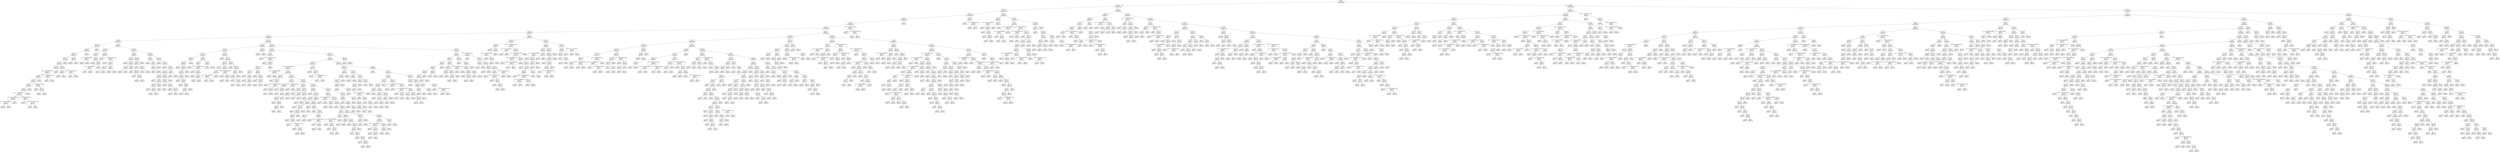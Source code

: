 digraph Tree {
node [shape=box, style="rounded", color="black", fontname=helvetica] ;
edge [fontname=helvetica] ;
0 [label="364 <= 0.3\ngini = 0.5\nsamples = 3435\nvalue = [2678, 2674]"] ;
1 [label="347 <= 0.1\ngini = 0.5\nsamples = 1747\nvalue = [1426, 1310]"] ;
0 -> 1 [labeldistance=2.5, labelangle=45, headlabel="True"] ;
2 [label="163 <= 0.6\ngini = 0.5\nsamples = 1449\nvalue = [1157, 1112]"] ;
1 -> 2 ;
3 [label="194 <= 5.2\ngini = 0.5\nsamples = 1364\nvalue = [1105, 1035]"] ;
2 -> 3 ;
4 [label="98 <= 5.3\ngini = 0.5\nsamples = 1359\nvalue = [1095, 1034]"] ;
3 -> 4 ;
5 [label="391 <= 4.5\ngini = 0.5\nsamples = 1356\nvalue = [1095, 1028]"] ;
4 -> 5 ;
6 [label="175 <= -1.2\ngini = 0.5\nsamples = 1351\nvalue = [1093, 1019]"] ;
5 -> 6 ;
7 [label="387 <= -1.1\ngini = 0.5\nsamples = 790\nvalue = [598, 610]"] ;
6 -> 7 ;
8 [label="372 <= -5.1\ngini = 0.5\nsamples = 698\nvalue = [545, 521]"] ;
7 -> 8 ;
9 [label="292 <= -6.3\ngini = 0.5\nsamples = 217\nvalue = [186, 137]"] ;
8 -> 9 ;
10 [label="139 <= -0.4\ngini = 0.5\nsamples = 120\nvalue = [89, 86]"] ;
9 -> 10 ;
11 [label="363 <= -0.9\ngini = 0.5\nsamples = 117\nvalue = [82, 86]"] ;
10 -> 11 ;
12 [label="352 <= -5.7\ngini = 0.5\nsamples = 115\nvalue = [75, 86]"] ;
11 -> 12 ;
13 [label="374 <= -1.5\ngini = 0.5\nsamples = 108\nvalue = [74, 78]"] ;
12 -> 13 ;
14 [label="379 <= -3.7\ngini = 0.5\nsamples = 107\nvalue = [74, 76]"] ;
13 -> 14 ;
15 [label="179 <= -2.0\ngini = 0.5\nsamples = 99\nvalue = [63, 71]"] ;
14 -> 15 ;
16 [label="291 <= -1.7014117331926443e+38\ngini = 0.5\nsamples = 97\nvalue = [61, 71]"] ;
15 -> 16 ;
17 [label="25 <= 0.4\ngini = 0.5\nsamples = 94\nvalue = [60, 67]"] ;
16 -> 17 ;
18 [label="34 <= -3.2\ngini = 0.5\nsamples = 93\nvalue = [60, 66]"] ;
17 -> 18 ;
19 [label="398 <= 6.8\ngini = 0.5\nsamples = 86\nvalue = [56, 60]"] ;
18 -> 19 ;
20 [label="107 <= -3.3\ngini = 0.5\nsamples = 85\nvalue = [56, 58]"] ;
19 -> 20 ;
21 [label="122 <= -1.7014117331926443e+38\ngini = 0.5\nsamples = 84\nvalue = [55, 58]"] ;
20 -> 21 ;
22 [label="38 <= -1.7014117331926443e+38\ngini = 0.5\nsamples = 78\nvalue = [52, 55]"] ;
21 -> 22 ;
23 [label="29 <= -1.7014117331926443e+38\ngini = 0.5\nsamples = 77\nvalue = [52, 54]"] ;
22 -> 23 ;
24 [label="gini = 0.5\nsamples = 75\nvalue = [51, 53]"] ;
23 -> 24 ;
25 [label="gini = 0.5\nsamples = 2\nvalue = [1, 1]"] ;
23 -> 25 ;
26 [label="gini = 0.0\nsamples = 1\nvalue = [0, 1]"] ;
22 -> 26 ;
27 [label="246 <= -1.7014117331926443e+38\ngini = 0.5\nsamples = 6\nvalue = [3, 3]"] ;
21 -> 27 ;
28 [label="gini = 0.5\nsamples = 2\nvalue = [1, 1]"] ;
27 -> 28 ;
29 [label="335 <= -1.7014117331926443e+38\ngini = 0.5\nsamples = 4\nvalue = [2, 2]"] ;
27 -> 29 ;
30 [label="gini = 0.5\nsamples = 2\nvalue = [1, 1]"] ;
29 -> 30 ;
31 [label="gini = 0.5\nsamples = 2\nvalue = [1, 1]"] ;
29 -> 31 ;
32 [label="gini = 0.0\nsamples = 1\nvalue = [1, 0]"] ;
20 -> 32 ;
33 [label="gini = 0.0\nsamples = 1\nvalue = [0, 2]"] ;
19 -> 33 ;
34 [label="161 <= -1.7014117331926443e+38\ngini = 0.5\nsamples = 7\nvalue = [4, 6]"] ;
18 -> 34 ;
35 [label="gini = 0.0\nsamples = 1\nvalue = [0, 1]"] ;
34 -> 35 ;
36 [label="80 <= -0.3\ngini = 0.5\nsamples = 6\nvalue = [4, 5]"] ;
34 -> 36 ;
37 [label="gini = 0.4\nsamples = 2\nvalue = [1, 2]"] ;
36 -> 37 ;
38 [label="gini = 0.5\nsamples = 4\nvalue = [3, 3]"] ;
36 -> 38 ;
39 [label="gini = 0.0\nsamples = 1\nvalue = [0, 1]"] ;
17 -> 39 ;
40 [label="393 <= -1.7014117331926443e+38\ngini = 0.3\nsamples = 3\nvalue = [1, 4]"] ;
16 -> 40 ;
41 [label="gini = 0.4\nsamples = 2\nvalue = [1, 3]"] ;
40 -> 41 ;
42 [label="gini = 0.0\nsamples = 1\nvalue = [0, 1]"] ;
40 -> 42 ;
43 [label="gini = 0.0\nsamples = 2\nvalue = [2, 0]"] ;
15 -> 43 ;
44 [label="398 <= -1.6\ngini = 0.4\nsamples = 8\nvalue = [11, 5]"] ;
14 -> 44 ;
45 [label="204 <= -2.4\ngini = 0.2\nsamples = 4\nvalue = [7, 1]"] ;
44 -> 45 ;
46 [label="gini = 0.0\nsamples = 2\nvalue = [5, 0]"] ;
45 -> 46 ;
47 [label="gini = 0.4\nsamples = 2\nvalue = [2, 1]"] ;
45 -> 47 ;
48 [label="88 <= -1.7014117331926443e+38\ngini = 0.5\nsamples = 4\nvalue = [4, 4]"] ;
44 -> 48 ;
49 [label="gini = 0.5\nsamples = 2\nvalue = [1, 1]"] ;
48 -> 49 ;
50 [label="gini = 0.5\nsamples = 2\nvalue = [3, 3]"] ;
48 -> 50 ;
51 [label="gini = 0.0\nsamples = 1\nvalue = [0, 2]"] ;
13 -> 51 ;
52 [label="333 <= -5.1\ngini = 0.2\nsamples = 7\nvalue = [1, 8]"] ;
12 -> 52 ;
53 [label="gini = 0.0\nsamples = 5\nvalue = [0, 7]"] ;
52 -> 53 ;
54 [label="gini = 0.5\nsamples = 2\nvalue = [1, 1]"] ;
52 -> 54 ;
55 [label="gini = 0.0\nsamples = 2\nvalue = [7, 0]"] ;
11 -> 55 ;
56 [label="gini = 0.0\nsamples = 3\nvalue = [7, 0]"] ;
10 -> 56 ;
57 [label="333 <= -5.8\ngini = 0.5\nsamples = 97\nvalue = [97, 51]"] ;
9 -> 57 ;
58 [label="11 <= -6.0\ngini = 0.3\nsamples = 31\nvalue = [41, 10]"] ;
57 -> 58 ;
59 [label="73 <= -6.2\ngini = 0.5\nsamples = 11\nvalue = [7, 6]"] ;
58 -> 59 ;
60 [label="215 <= -1.7014117331926443e+38\ngini = 0.3\nsamples = 4\nvalue = [4, 1]"] ;
59 -> 60 ;
61 [label="gini = 0.0\nsamples = 2\nvalue = [2, 0]"] ;
60 -> 61 ;
62 [label="gini = 0.4\nsamples = 2\nvalue = [2, 1]"] ;
60 -> 62 ;
63 [label="358 <= -5.8\ngini = 0.5\nsamples = 7\nvalue = [3, 5]"] ;
59 -> 63 ;
64 [label="gini = 0.0\nsamples = 2\nvalue = [0, 3]"] ;
63 -> 64 ;
65 [label="143 <= -5.8\ngini = 0.5\nsamples = 5\nvalue = [3, 2]"] ;
63 -> 65 ;
66 [label="74 <= -1.7014117331926443e+38\ngini = 0.5\nsamples = 4\nvalue = [2, 2]"] ;
65 -> 66 ;
67 [label="gini = 0.5\nsamples = 2\nvalue = [1, 1]"] ;
66 -> 67 ;
68 [label="gini = 0.5\nsamples = 2\nvalue = [1, 1]"] ;
66 -> 68 ;
69 [label="gini = 0.0\nsamples = 1\nvalue = [1, 0]"] ;
65 -> 69 ;
70 [label="156 <= -5.7\ngini = 0.2\nsamples = 20\nvalue = [34, 4]"] ;
58 -> 70 ;
71 [label="gini = 0.0\nsamples = 7\nvalue = [14, 0]"] ;
70 -> 71 ;
72 [label="56 <= -1.7014117331926443e+38\ngini = 0.3\nsamples = 13\nvalue = [20, 4]"] ;
70 -> 72 ;
73 [label="gini = 0.5\nsamples = 2\nvalue = [1, 1]"] ;
72 -> 73 ;
74 [label="251 <= -5.3\ngini = 0.2\nsamples = 11\nvalue = [19, 3]"] ;
72 -> 74 ;
75 [label="220 <= -5.9\ngini = 0.1\nsamples = 7\nvalue = [14, 1]"] ;
74 -> 75 ;
76 [label="gini = 0.3\nsamples = 2\nvalue = [4, 1]"] ;
75 -> 76 ;
77 [label="gini = 0.0\nsamples = 5\nvalue = [10, 0]"] ;
75 -> 77 ;
78 [label="58 <= -5.3\ngini = 0.4\nsamples = 4\nvalue = [5, 2]"] ;
74 -> 78 ;
79 [label="gini = 0.4\nsamples = 2\nvalue = [3, 1]"] ;
78 -> 79 ;
80 [label="gini = 0.4\nsamples = 2\nvalue = [2, 1]"] ;
78 -> 80 ;
81 [label="149 <= -5.5\ngini = 0.5\nsamples = 66\nvalue = [56, 41]"] ;
57 -> 81 ;
82 [label="66 <= -5.8\ngini = 0.4\nsamples = 22\nvalue = [24, 9]"] ;
81 -> 82 ;
83 [label="367 <= -5.8\ngini = 0.5\nsamples = 12\nvalue = [10, 7]"] ;
82 -> 83 ;
84 [label="gini = 0.0\nsamples = 1\nvalue = [2, 0]"] ;
83 -> 84 ;
85 [label="84 <= -6.1\ngini = 0.5\nsamples = 11\nvalue = [8, 7]"] ;
83 -> 85 ;
86 [label="321 <= -5.6\ngini = 0.4\nsamples = 4\nvalue = [4, 2]"] ;
85 -> 86 ;
87 [label="gini = 0.4\nsamples = 2\nvalue = [2, 1]"] ;
86 -> 87 ;
88 [label="gini = 0.4\nsamples = 2\nvalue = [2, 1]"] ;
86 -> 88 ;
89 [label="253 <= -6.2\ngini = 0.5\nsamples = 7\nvalue = [4, 5]"] ;
85 -> 89 ;
90 [label="gini = 0.0\nsamples = 1\nvalue = [0, 1]"] ;
89 -> 90 ;
91 [label="291 <= -5.6\ngini = 0.5\nsamples = 6\nvalue = [4, 4]"] ;
89 -> 91 ;
92 [label="gini = 0.5\nsamples = 2\nvalue = [1, 1]"] ;
91 -> 92 ;
93 [label="199 <= -6.0\ngini = 0.5\nsamples = 4\nvalue = [3, 3]"] ;
91 -> 93 ;
94 [label="gini = 0.5\nsamples = 2\nvalue = [2, 2]"] ;
93 -> 94 ;
95 [label="gini = 0.5\nsamples = 2\nvalue = [1, 1]"] ;
93 -> 95 ;
96 [label="391 <= -5.5\ngini = 0.2\nsamples = 10\nvalue = [14, 2]"] ;
82 -> 96 ;
97 [label="110 <= -6.0\ngini = 0.3\nsamples = 5\nvalue = [7, 2]"] ;
96 -> 97 ;
98 [label="gini = 0.0\nsamples = 1\nvalue = [1, 0]"] ;
97 -> 98 ;
99 [label="218 <= -4.6\ngini = 0.4\nsamples = 4\nvalue = [6, 2]"] ;
97 -> 99 ;
100 [label="gini = 0.4\nsamples = 2\nvalue = [3, 1]"] ;
99 -> 100 ;
101 [label="gini = 0.4\nsamples = 2\nvalue = [3, 1]"] ;
99 -> 101 ;
102 [label="gini = 0.0\nsamples = 5\nvalue = [7, 0]"] ;
96 -> 102 ;
103 [label="228 <= -5.2\ngini = 0.5\nsamples = 44\nvalue = [32, 32]"] ;
81 -> 103 ;
104 [label="304 <= -5.3\ngini = 0.4\nsamples = 11\nvalue = [5, 14]"] ;
103 -> 104 ;
105 [label="gini = 0.0\nsamples = 4\nvalue = [0, 8]"] ;
104 -> 105 ;
106 [label="6 <= -3.5\ngini = 0.5\nsamples = 7\nvalue = [5, 6]"] ;
104 -> 106 ;
107 [label="234 <= -5.2\ngini = 0.5\nsamples = 6\nvalue = [4, 6]"] ;
106 -> 107 ;
108 [label="gini = 0.4\nsamples = 4\nvalue = [2, 4]"] ;
107 -> 108 ;
109 [label="gini = 0.5\nsamples = 2\nvalue = [2, 2]"] ;
107 -> 109 ;
110 [label="gini = 0.0\nsamples = 1\nvalue = [1, 0]"] ;
106 -> 110 ;
111 [label="351 <= -5.2\ngini = 0.5\nsamples = 33\nvalue = [27, 18]"] ;
103 -> 111 ;
112 [label="gini = 0.0\nsamples = 4\nvalue = [5, 0]"] ;
111 -> 112 ;
113 [label="107 <= -5.2\ngini = 0.5\nsamples = 29\nvalue = [22, 18]"] ;
111 -> 113 ;
114 [label="gini = 0.0\nsamples = 2\nvalue = [0, 2]"] ;
113 -> 114 ;
115 [label="352 <= -2.2\ngini = 0.5\nsamples = 27\nvalue = [22, 16]"] ;
113 -> 115 ;
116 [label="385 <= -4.9\ngini = 0.5\nsamples = 23\nvalue = [21, 12]"] ;
115 -> 116 ;
117 [label="118 <= -5.0\ngini = 0.4\nsamples = 13\nvalue = [14, 6]"] ;
116 -> 117 ;
118 [label="gini = 0.0\nsamples = 2\nvalue = [2, 0]"] ;
117 -> 118 ;
119 [label="24 <= -4.7\ngini = 0.4\nsamples = 11\nvalue = [12, 6]"] ;
117 -> 119 ;
120 [label="75 <= -4.9\ngini = 0.5\nsamples = 6\nvalue = [6, 4]"] ;
119 -> 120 ;
121 [label="gini = 0.5\nsamples = 2\nvalue = [1, 1]"] ;
120 -> 121 ;
122 [label="77 <= -4.9\ngini = 0.5\nsamples = 4\nvalue = [5, 3]"] ;
120 -> 122 ;
123 [label="gini = 0.4\nsamples = 2\nvalue = [2, 1]"] ;
122 -> 123 ;
124 [label="gini = 0.5\nsamples = 2\nvalue = [3, 2]"] ;
122 -> 124 ;
125 [label="340 <= -4.7\ngini = 0.4\nsamples = 5\nvalue = [6, 2]"] ;
119 -> 125 ;
126 [label="gini = 0.4\nsamples = 2\nvalue = [3, 1]"] ;
125 -> 126 ;
127 [label="gini = 0.4\nsamples = 3\nvalue = [3, 1]"] ;
125 -> 127 ;
128 [label="286 <= -0.5\ngini = 0.5\nsamples = 10\nvalue = [7, 6]"] ;
116 -> 128 ;
129 [label="115 <= -3.9\ngini = 0.5\nsamples = 8\nvalue = [5, 5]"] ;
128 -> 129 ;
130 [label="gini = 0.5\nsamples = 2\nvalue = [1, 1]"] ;
129 -> 130 ;
131 [label="6 <= -2.9\ngini = 0.5\nsamples = 6\nvalue = [4, 4]"] ;
129 -> 131 ;
132 [label="gini = 0.5\nsamples = 2\nvalue = [2, 2]"] ;
131 -> 132 ;
133 [label="312 <= -3.3\ngini = 0.5\nsamples = 4\nvalue = [2, 2]"] ;
131 -> 133 ;
134 [label="gini = 0.5\nsamples = 2\nvalue = [1, 1]"] ;
133 -> 134 ;
135 [label="gini = 0.5\nsamples = 2\nvalue = [1, 1]"] ;
133 -> 135 ;
136 [label="gini = 0.4\nsamples = 2\nvalue = [2, 1]"] ;
128 -> 136 ;
137 [label="75 <= -1.7\ngini = 0.3\nsamples = 4\nvalue = [1, 4]"] ;
115 -> 137 ;
138 [label="gini = 0.0\nsamples = 1\nvalue = [0, 1]"] ;
137 -> 138 ;
139 [label="gini = 0.4\nsamples = 3\nvalue = [1, 3]"] ;
137 -> 139 ;
140 [label="167 <= -4.9\ngini = 0.5\nsamples = 481\nvalue = [359, 384]"] ;
8 -> 140 ;
141 [label="45 <= -3.1\ngini = 0.5\nsamples = 82\nvalue = [45, 80]"] ;
140 -> 141 ;
142 [label="32 <= -4.9\ngini = 0.5\nsamples = 70\nvalue = [43, 62]"] ;
141 -> 142 ;
143 [label="240 <= -4.7\ngini = 0.4\nsamples = 40\nvalue = [13, 39]"] ;
142 -> 143 ;
144 [label="290 <= -5.0\ngini = 0.3\nsamples = 27\nvalue = [6, 31]"] ;
143 -> 144 ;
145 [label="58 <= -5.1\ngini = 0.4\nsamples = 18\nvalue = [6, 18]"] ;
144 -> 145 ;
146 [label="gini = 0.0\nsamples = 5\nvalue = [0, 7]"] ;
145 -> 146 ;
147 [label="115 <= -4.9\ngini = 0.5\nsamples = 13\nvalue = [6, 11]"] ;
145 -> 147 ;
148 [label="367 <= -4.8\ngini = 0.4\nsamples = 12\nvalue = [5, 11]"] ;
147 -> 148 ;
149 [label="299 <= -5.2\ngini = 0.5\nsamples = 10\nvalue = [5, 9]"] ;
148 -> 149 ;
150 [label="gini = 0.0\nsamples = 1\nvalue = [0, 1]"] ;
149 -> 150 ;
151 [label="331 <= -5.0\ngini = 0.5\nsamples = 9\nvalue = [5, 8]"] ;
149 -> 151 ;
152 [label="gini = 0.5\nsamples = 2\nvalue = [1, 1]"] ;
151 -> 152 ;
153 [label="131 <= -5.3\ngini = 0.5\nsamples = 7\nvalue = [4, 7]"] ;
151 -> 153 ;
154 [label="318 <= -3.6\ngini = 0.4\nsamples = 5\nvalue = [2, 4]"] ;
153 -> 154 ;
155 [label="gini = 0.4\nsamples = 2\nvalue = [1, 2]"] ;
154 -> 155 ;
156 [label="gini = 0.4\nsamples = 3\nvalue = [1, 2]"] ;
154 -> 156 ;
157 [label="gini = 0.5\nsamples = 2\nvalue = [2, 3]"] ;
153 -> 157 ;
158 [label="gini = 0.0\nsamples = 2\nvalue = [0, 2]"] ;
148 -> 158 ;
159 [label="gini = 0.0\nsamples = 1\nvalue = [1, 0]"] ;
147 -> 159 ;
160 [label="gini = 0.0\nsamples = 9\nvalue = [0, 13]"] ;
144 -> 160 ;
161 [label="200 <= -3.8\ngini = 0.5\nsamples = 13\nvalue = [7, 8]"] ;
143 -> 161 ;
162 [label="90 <= -5.4\ngini = 0.5\nsamples = 9\nvalue = [6, 4]"] ;
161 -> 162 ;
163 [label="gini = 0.0\nsamples = 1\nvalue = [2, 0]"] ;
162 -> 163 ;
164 [label="380 <= -1.7014117331926443e+38\ngini = 0.5\nsamples = 8\nvalue = [4, 4]"] ;
162 -> 164 ;
165 [label="gini = 0.5\nsamples = 2\nvalue = [1, 1]"] ;
164 -> 165 ;
166 [label="170 <= -5.1\ngini = 0.5\nsamples = 6\nvalue = [3, 3]"] ;
164 -> 166 ;
167 [label="gini = 0.5\nsamples = 2\nvalue = [1, 1]"] ;
166 -> 167 ;
168 [label="51 <= -5.0\ngini = 0.5\nsamples = 4\nvalue = [2, 2]"] ;
166 -> 168 ;
169 [label="gini = 0.5\nsamples = 2\nvalue = [1, 1]"] ;
168 -> 169 ;
170 [label="gini = 0.5\nsamples = 2\nvalue = [1, 1]"] ;
168 -> 170 ;
171 [label="77 <= -4.1\ngini = 0.3\nsamples = 4\nvalue = [1, 4]"] ;
161 -> 171 ;
172 [label="gini = 0.4\nsamples = 2\nvalue = [1, 2]"] ;
171 -> 172 ;
173 [label="gini = 0.0\nsamples = 2\nvalue = [0, 2]"] ;
171 -> 173 ;
174 [label="331 <= -5.2\ngini = 0.5\nsamples = 30\nvalue = [30, 23]"] ;
142 -> 174 ;
175 [label="gini = 0.0\nsamples = 3\nvalue = [7, 0]"] ;
174 -> 175 ;
176 [label="83 <= -4.9\ngini = 0.5\nsamples = 27\nvalue = [23, 23]"] ;
174 -> 176 ;
177 [label="298 <= -4.7\ngini = 0.5\nsamples = 14\nvalue = [11, 15]"] ;
176 -> 177 ;
178 [label="gini = 0.0\nsamples = 1\nvalue = [1, 0]"] ;
177 -> 178 ;
179 [label="279 <= -4.4\ngini = 0.5\nsamples = 13\nvalue = [10, 15]"] ;
177 -> 179 ;
180 [label="376 <= -4.5\ngini = 0.4\nsamples = 6\nvalue = [5, 10]"] ;
179 -> 180 ;
181 [label="323 <= -1.7014117331926443e+38\ngini = 0.5\nsamples = 4\nvalue = [4, 7]"] ;
180 -> 181 ;
182 [label="gini = 0.5\nsamples = 2\nvalue = [2, 3]"] ;
181 -> 182 ;
183 [label="gini = 0.4\nsamples = 2\nvalue = [2, 4]"] ;
181 -> 183 ;
184 [label="gini = 0.4\nsamples = 2\nvalue = [1, 3]"] ;
180 -> 184 ;
185 [label="242 <= -1.7014117331926443e+38\ngini = 0.5\nsamples = 7\nvalue = [5, 5]"] ;
179 -> 185 ;
186 [label="gini = 0.5\nsamples = 3\nvalue = [3, 3]"] ;
185 -> 186 ;
187 [label="75 <= -3.8\ngini = 0.5\nsamples = 4\nvalue = [2, 2]"] ;
185 -> 187 ;
188 [label="gini = 0.5\nsamples = 2\nvalue = [1, 1]"] ;
187 -> 188 ;
189 [label="gini = 0.5\nsamples = 2\nvalue = [1, 1]"] ;
187 -> 189 ;
190 [label="49 <= -4.1\ngini = 0.5\nsamples = 13\nvalue = [12, 8]"] ;
176 -> 190 ;
191 [label="gini = 0.0\nsamples = 3\nvalue = [3, 0]"] ;
190 -> 191 ;
192 [label="238 <= -2.4\ngini = 0.5\nsamples = 10\nvalue = [9, 8]"] ;
190 -> 192 ;
193 [label="26 <= -3.5\ngini = 0.5\nsamples = 8\nvalue = [6, 7]"] ;
192 -> 193 ;
194 [label="4 <= -3.6\ngini = 0.5\nsamples = 6\nvalue = [4, 4]"] ;
193 -> 194 ;
195 [label="gini = 0.5\nsamples = 2\nvalue = [1, 1]"] ;
194 -> 195 ;
196 [label="22 <= -3.5\ngini = 0.5\nsamples = 4\nvalue = [3, 3]"] ;
194 -> 196 ;
197 [label="gini = 0.5\nsamples = 2\nvalue = [1, 1]"] ;
196 -> 197 ;
198 [label="gini = 0.5\nsamples = 2\nvalue = [2, 2]"] ;
196 -> 198 ;
199 [label="gini = 0.5\nsamples = 2\nvalue = [2, 3]"] ;
193 -> 199 ;
200 [label="gini = 0.4\nsamples = 2\nvalue = [3, 1]"] ;
192 -> 200 ;
201 [label="180 <= -1.6\ngini = 0.2\nsamples = 12\nvalue = [2, 18]"] ;
141 -> 201 ;
202 [label="gini = 0.0\nsamples = 10\nvalue = [0, 17]"] ;
201 -> 202 ;
203 [label="gini = 0.4\nsamples = 2\nvalue = [2, 1]"] ;
201 -> 203 ;
204 [label="24 <= -1.4\ngini = 0.5\nsamples = 399\nvalue = [314, 304]"] ;
140 -> 204 ;
205 [label="52 <= -4.8\ngini = 0.5\nsamples = 327\nvalue = [245, 259]"] ;
204 -> 205 ;
206 [label="83 <= -4.7\ngini = 0.4\nsamples = 24\nvalue = [24, 10]"] ;
205 -> 206 ;
207 [label="gini = 0.0\nsamples = 4\nvalue = [9, 0]"] ;
206 -> 207 ;
208 [label="36 <= -1.7014117331926443e+38\ngini = 0.5\nsamples = 20\nvalue = [15, 10]"] ;
206 -> 208 ;
209 [label="gini = 0.0\nsamples = 2\nvalue = [3, 0]"] ;
208 -> 209 ;
210 [label="318 <= -2.5\ngini = 0.5\nsamples = 18\nvalue = [12, 10]"] ;
208 -> 210 ;
211 [label="296 <= -4.4\ngini = 0.5\nsamples = 16\nvalue = [10, 10]"] ;
210 -> 211 ;
212 [label="291 <= -4.7\ngini = 0.5\nsamples = 8\nvalue = [7, 4]"] ;
211 -> 212 ;
213 [label="gini = 0.5\nsamples = 2\nvalue = [1, 1]"] ;
212 -> 213 ;
214 [label="57 <= -5.0\ngini = 0.4\nsamples = 6\nvalue = [6, 3]"] ;
212 -> 214 ;
215 [label="gini = 0.4\nsamples = 2\nvalue = [2, 1]"] ;
214 -> 215 ;
216 [label="334 <= -4.3\ngini = 0.4\nsamples = 4\nvalue = [4, 2]"] ;
214 -> 216 ;
217 [label="gini = 0.4\nsamples = 2\nvalue = [2, 1]"] ;
216 -> 217 ;
218 [label="gini = 0.4\nsamples = 2\nvalue = [2, 1]"] ;
216 -> 218 ;
219 [label="353 <= -3.9\ngini = 0.4\nsamples = 8\nvalue = [3, 6]"] ;
211 -> 219 ;
220 [label="gini = 0.0\nsamples = 2\nvalue = [0, 2]"] ;
219 -> 220 ;
221 [label="44 <= -3.7\ngini = 0.5\nsamples = 6\nvalue = [3, 4]"] ;
219 -> 221 ;
222 [label="gini = 0.4\nsamples = 2\nvalue = [1, 2]"] ;
221 -> 222 ;
223 [label="174 <= -3.0\ngini = 0.5\nsamples = 4\nvalue = [2, 2]"] ;
221 -> 223 ;
224 [label="gini = 0.5\nsamples = 2\nvalue = [1, 1]"] ;
223 -> 224 ;
225 [label="gini = 0.5\nsamples = 2\nvalue = [1, 1]"] ;
223 -> 225 ;
226 [label="gini = 0.0\nsamples = 2\nvalue = [2, 0]"] ;
210 -> 226 ;
227 [label="147 <= -1.2\ngini = 0.5\nsamples = 303\nvalue = [221, 249]"] ;
205 -> 227 ;
228 [label="83 <= -2.2\ngini = 0.5\nsamples = 297\nvalue = [220, 239]"] ;
227 -> 228 ;
229 [label="193 <= -1.9\ngini = 0.5\nsamples = 178\nvalue = [123, 158]"] ;
228 -> 229 ;
230 [label="18 <= -1.7014117331926443e+38\ngini = 0.5\nsamples = 166\nvalue = [120, 142]"] ;
229 -> 230 ;
231 [label="340 <= -1.7014117331926443e+38\ngini = 0.2\nsamples = 6\nvalue = [1, 9]"] ;
230 -> 231 ;
232 [label="gini = 0.4\nsamples = 2\nvalue = [1, 3]"] ;
231 -> 232 ;
233 [label="gini = 0.0\nsamples = 4\nvalue = [0, 6]"] ;
231 -> 233 ;
234 [label="146 <= -5.2\ngini = 0.5\nsamples = 160\nvalue = [119, 133]"] ;
230 -> 234 ;
235 [label="175 <= -4.0\ngini = 0.4\nsamples = 12\nvalue = [13, 5]"] ;
234 -> 235 ;
236 [label="gini = 0.0\nsamples = 4\nvalue = [7, 0]"] ;
235 -> 236 ;
237 [label="103 <= -4.1\ngini = 0.5\nsamples = 8\nvalue = [6, 5]"] ;
235 -> 237 ;
238 [label="gini = 0.0\nsamples = 2\nvalue = [0, 2]"] ;
237 -> 238 ;
239 [label="101 <= -1.7014117331926443e+38\ngini = 0.4\nsamples = 6\nvalue = [6, 3]"] ;
237 -> 239 ;
240 [label="gini = 0.4\nsamples = 2\nvalue = [2, 1]"] ;
239 -> 240 ;
241 [label="295 <= -3.9\ngini = 0.4\nsamples = 4\nvalue = [4, 2]"] ;
239 -> 241 ;
242 [label="gini = 0.4\nsamples = 2\nvalue = [2, 1]"] ;
241 -> 242 ;
243 [label="gini = 0.4\nsamples = 2\nvalue = [2, 1]"] ;
241 -> 243 ;
244 [label="130 <= -4.8\ngini = 0.5\nsamples = 148\nvalue = [106, 128]"] ;
234 -> 244 ;
245 [label="25 <= -4.4\ngini = 0.4\nsamples = 10\nvalue = [12, 4]"] ;
244 -> 245 ;
246 [label="167 <= -4.6\ngini = 0.4\nsamples = 6\nvalue = [6, 3]"] ;
245 -> 246 ;
247 [label="gini = 0.4\nsamples = 2\nvalue = [2, 1]"] ;
246 -> 247 ;
248 [label="348 <= -4.5\ngini = 0.4\nsamples = 4\nvalue = [4, 2]"] ;
246 -> 248 ;
249 [label="gini = 0.4\nsamples = 2\nvalue = [2, 1]"] ;
248 -> 249 ;
250 [label="gini = 0.4\nsamples = 2\nvalue = [2, 1]"] ;
248 -> 250 ;
251 [label="80 <= -1.7014117331926443e+38\ngini = 0.2\nsamples = 4\nvalue = [6, 1]"] ;
245 -> 251 ;
252 [label="gini = 0.3\nsamples = 2\nvalue = [4, 1]"] ;
251 -> 252 ;
253 [label="gini = 0.0\nsamples = 2\nvalue = [2, 0]"] ;
251 -> 253 ;
254 [label="259 <= -4.4\ngini = 0.5\nsamples = 138\nvalue = [94, 124]"] ;
244 -> 254 ;
255 [label="14 <= -4.6\ngini = 0.4\nsamples = 25\nvalue = [10, 28]"] ;
254 -> 255 ;
256 [label="357 <= -4.5\ngini = 0.5\nsamples = 11\nvalue = [7, 9]"] ;
255 -> 256 ;
257 [label="383 <= -4.7\ngini = 0.5\nsamples = 9\nvalue = [5, 9]"] ;
256 -> 257 ;
258 [label="255 <= -4.8\ngini = 0.5\nsamples = 8\nvalue = [5, 8]"] ;
257 -> 258 ;
259 [label="gini = 0.5\nsamples = 2\nvalue = [1, 1]"] ;
258 -> 259 ;
260 [label="347 <= -4.8\ngini = 0.5\nsamples = 6\nvalue = [4, 7]"] ;
258 -> 260 ;
261 [label="89 <= -4.6\ngini = 0.4\nsamples = 4\nvalue = [2, 4]"] ;
260 -> 261 ;
262 [label="gini = 0.4\nsamples = 2\nvalue = [1, 2]"] ;
261 -> 262 ;
263 [label="gini = 0.4\nsamples = 2\nvalue = [1, 2]"] ;
261 -> 263 ;
264 [label="gini = 0.5\nsamples = 2\nvalue = [2, 3]"] ;
260 -> 264 ;
265 [label="gini = 0.0\nsamples = 1\nvalue = [0, 1]"] ;
257 -> 265 ;
266 [label="gini = 0.0\nsamples = 2\nvalue = [2, 0]"] ;
256 -> 266 ;
267 [label="83 <= -4.9\ngini = 0.2\nsamples = 14\nvalue = [3, 19]"] ;
255 -> 267 ;
268 [label="127 <= -4.2\ngini = 0.5\nsamples = 4\nvalue = [2, 3]"] ;
267 -> 268 ;
269 [label="gini = 0.4\nsamples = 2\nvalue = [1, 2]"] ;
268 -> 269 ;
270 [label="gini = 0.5\nsamples = 2\nvalue = [1, 1]"] ;
268 -> 270 ;
271 [label="387 <= -4.8\ngini = 0.1\nsamples = 10\nvalue = [1, 16]"] ;
267 -> 271 ;
272 [label="gini = 0.4\nsamples = 2\nvalue = [1, 3]"] ;
271 -> 272 ;
273 [label="gini = 0.0\nsamples = 8\nvalue = [0, 13]"] ;
271 -> 273 ;
274 [label="33 <= -4.0\ngini = 0.5\nsamples = 113\nvalue = [84, 96]"] ;
254 -> 274 ;
275 [label="198 <= -4.5\ngini = 0.5\nsamples = 38\nvalue = [34, 22]"] ;
274 -> 275 ;
276 [label="gini = 0.0\nsamples = 2\nvalue = [3, 0]"] ;
275 -> 276 ;
277 [label="91 <= -4.6\ngini = 0.5\nsamples = 36\nvalue = [31, 22]"] ;
275 -> 277 ;
278 [label="272 <= -3.8\ngini = 0.4\nsamples = 3\nvalue = [1, 3]"] ;
277 -> 278 ;
279 [label="gini = 0.4\nsamples = 2\nvalue = [1, 2]"] ;
278 -> 279 ;
280 [label="gini = 0.0\nsamples = 1\nvalue = [0, 1]"] ;
278 -> 280 ;
281 [label="366 <= -4.1\ngini = 0.5\nsamples = 33\nvalue = [30, 19]"] ;
277 -> 281 ;
282 [label="380 <= -4.7\ngini = 0.5\nsamples = 14\nvalue = [10, 9]"] ;
281 -> 282 ;
283 [label="gini = 0.0\nsamples = 1\nvalue = [0, 1]"] ;
282 -> 283 ;
284 [label="354 <= -4.4\ngini = 0.5\nsamples = 13\nvalue = [10, 8]"] ;
282 -> 284 ;
285 [label="gini = 0.0\nsamples = 1\nvalue = [1, 0]"] ;
284 -> 285 ;
286 [label="279 <= -2.1\ngini = 0.5\nsamples = 12\nvalue = [9, 8]"] ;
284 -> 286 ;
287 [label="296 <= -4.3\ngini = 0.5\nsamples = 10\nvalue = [6, 6]"] ;
286 -> 287 ;
288 [label="gini = 0.5\nsamples = 2\nvalue = [1, 1]"] ;
287 -> 288 ;
289 [label="249 <= -4.0\ngini = 0.5\nsamples = 8\nvalue = [5, 5]"] ;
287 -> 289 ;
290 [label="gini = 0.5\nsamples = 2\nvalue = [1, 1]"] ;
289 -> 290 ;
291 [label="273 <= -1.7014117331926443e+38\ngini = 0.5\nsamples = 6\nvalue = [4, 4]"] ;
289 -> 291 ;
292 [label="gini = 0.5\nsamples = 2\nvalue = [2, 2]"] ;
291 -> 292 ;
293 [label="109 <= -4.3\ngini = 0.5\nsamples = 4\nvalue = [2, 2]"] ;
291 -> 293 ;
294 [label="gini = 0.5\nsamples = 2\nvalue = [1, 1]"] ;
293 -> 294 ;
295 [label="gini = 0.5\nsamples = 2\nvalue = [1, 1]"] ;
293 -> 295 ;
296 [label="gini = 0.5\nsamples = 2\nvalue = [3, 2]"] ;
286 -> 296 ;
297 [label="115 <= -4.2\ngini = 0.4\nsamples = 19\nvalue = [20, 10]"] ;
281 -> 297 ;
298 [label="331 <= -4.3\ngini = 0.2\nsamples = 5\nvalue = [6, 1]"] ;
297 -> 298 ;
299 [label="gini = 0.4\nsamples = 2\nvalue = [3, 1]"] ;
298 -> 299 ;
300 [label="gini = 0.0\nsamples = 3\nvalue = [3, 0]"] ;
298 -> 300 ;
301 [label="325 <= -4.0\ngini = 0.5\nsamples = 14\nvalue = [14, 9]"] ;
297 -> 301 ;
302 [label="gini = 0.3\nsamples = 2\nvalue = [4, 1]"] ;
301 -> 302 ;
303 [label="138 <= -4.3\ngini = 0.5\nsamples = 12\nvalue = [10, 8]"] ;
301 -> 303 ;
304 [label="2 <= -3.7\ngini = 0.5\nsamples = 4\nvalue = [5, 3]"] ;
303 -> 304 ;
305 [label="gini = 0.4\nsamples = 2\nvalue = [2, 1]"] ;
304 -> 305 ;
306 [label="gini = 0.5\nsamples = 2\nvalue = [3, 2]"] ;
304 -> 306 ;
307 [label="321 <= -4.4\ngini = 0.5\nsamples = 8\nvalue = [5, 5]"] ;
303 -> 307 ;
308 [label="gini = 0.5\nsamples = 2\nvalue = [1, 1]"] ;
307 -> 308 ;
309 [label="63 <= -1.7014117331926443e+38\ngini = 0.5\nsamples = 6\nvalue = [4, 4]"] ;
307 -> 309 ;
310 [label="gini = 0.5\nsamples = 2\nvalue = [2, 2]"] ;
309 -> 310 ;
311 [label="110 <= -4.1\ngini = 0.5\nsamples = 4\nvalue = [2, 2]"] ;
309 -> 311 ;
312 [label="gini = 0.5\nsamples = 2\nvalue = [1, 1]"] ;
311 -> 312 ;
313 [label="gini = 0.5\nsamples = 2\nvalue = [1, 1]"] ;
311 -> 313 ;
314 [label="207 <= -2.3\ngini = 0.5\nsamples = 75\nvalue = [50, 74]"] ;
274 -> 314 ;
315 [label="155 <= -4.0\ngini = 0.5\nsamples = 61\nvalue = [37, 65]"] ;
314 -> 315 ;
316 [label="22 <= -1.7014117331926443e+38\ngini = 0.2\nsamples = 6\nvalue = [1, 11]"] ;
315 -> 316 ;
317 [label="gini = 0.5\nsamples = 2\nvalue = [1, 1]"] ;
316 -> 317 ;
318 [label="gini = 0.0\nsamples = 4\nvalue = [0, 10]"] ;
316 -> 318 ;
319 [label="392 <= -4.5\ngini = 0.5\nsamples = 55\nvalue = [36, 54]"] ;
315 -> 319 ;
320 [label="219 <= -3.4\ngini = 0.4\nsamples = 3\nvalue = [5, 2]"] ;
319 -> 320 ;
321 [label="gini = 0.5\nsamples = 2\nvalue = [3, 2]"] ;
320 -> 321 ;
322 [label="gini = 0.0\nsamples = 1\nvalue = [2, 0]"] ;
320 -> 322 ;
323 [label="209 <= -4.6\ngini = 0.5\nsamples = 52\nvalue = [31, 52]"] ;
319 -> 323 ;
324 [label="gini = 0.0\nsamples = 2\nvalue = [0, 3]"] ;
323 -> 324 ;
325 [label="332 <= -3.4\ngini = 0.5\nsamples = 50\nvalue = [31, 49]"] ;
323 -> 325 ;
326 [label="318 <= -4.0\ngini = 0.5\nsamples = 27\nvalue = [17, 19]"] ;
325 -> 326 ;
327 [label="42 <= -3.6\ngini = 0.4\nsamples = 9\nvalue = [5, 10]"] ;
326 -> 327 ;
328 [label="255 <= -1.7014117331926443e+38\ngini = 0.5\nsamples = 8\nvalue = [5, 9]"] ;
327 -> 328 ;
329 [label="gini = 0.5\nsamples = 2\nvalue = [2, 3]"] ;
328 -> 329 ;
330 [label="125 <= -4.0\ngini = 0.4\nsamples = 6\nvalue = [3, 6]"] ;
328 -> 330 ;
331 [label="gini = 0.4\nsamples = 2\nvalue = [1, 2]"] ;
330 -> 331 ;
332 [label="145 <= -3.8\ngini = 0.4\nsamples = 4\nvalue = [2, 4]"] ;
330 -> 332 ;
333 [label="gini = 0.4\nsamples = 2\nvalue = [1, 2]"] ;
332 -> 333 ;
334 [label="gini = 0.4\nsamples = 2\nvalue = [1, 2]"] ;
332 -> 334 ;
335 [label="gini = 0.0\nsamples = 1\nvalue = [0, 1]"] ;
327 -> 335 ;
336 [label="38 <= -3.7\ngini = 0.5\nsamples = 18\nvalue = [12, 9]"] ;
326 -> 336 ;
337 [label="286 <= -3.8\ngini = 0.3\nsamples = 4\nvalue = [4, 1]"] ;
336 -> 337 ;
338 [label="gini = 0.4\nsamples = 2\nvalue = [2, 1]"] ;
337 -> 338 ;
339 [label="gini = 0.0\nsamples = 2\nvalue = [2, 0]"] ;
337 -> 339 ;
340 [label="70 <= -3.8\ngini = 0.5\nsamples = 14\nvalue = [8, 8]"] ;
336 -> 340 ;
341 [label="gini = 0.4\nsamples = 2\nvalue = [1, 2]"] ;
340 -> 341 ;
342 [label="375 <= -3.4\ngini = 0.5\nsamples = 12\nvalue = [7, 6]"] ;
340 -> 342 ;
343 [label="170 <= -4.0\ngini = 0.5\nsamples = 10\nvalue = [5, 5]"] ;
342 -> 343 ;
344 [label="gini = 0.5\nsamples = 2\nvalue = [1, 1]"] ;
343 -> 344 ;
345 [label="307 <= -3.7\ngini = 0.5\nsamples = 8\nvalue = [4, 4]"] ;
343 -> 345 ;
346 [label="gini = 0.5\nsamples = 2\nvalue = [1, 1]"] ;
345 -> 346 ;
347 [label="259 <= -3.7\ngini = 0.5\nsamples = 6\nvalue = [3, 3]"] ;
345 -> 347 ;
348 [label="gini = 0.5\nsamples = 2\nvalue = [1, 1]"] ;
347 -> 348 ;
349 [label="289 <= -3.6\ngini = 0.5\nsamples = 4\nvalue = [2, 2]"] ;
347 -> 349 ;
350 [label="gini = 0.5\nsamples = 2\nvalue = [1, 1]"] ;
349 -> 350 ;
351 [label="gini = 0.5\nsamples = 2\nvalue = [1, 1]"] ;
349 -> 351 ;
352 [label="gini = 0.4\nsamples = 2\nvalue = [2, 1]"] ;
342 -> 352 ;
353 [label="316 <= -3.0\ngini = 0.4\nsamples = 23\nvalue = [14, 30]"] ;
325 -> 353 ;
354 [label="197 <= -3.6\ngini = 0.3\nsamples = 6\nvalue = [2, 10]"] ;
353 -> 354 ;
355 [label="348 <= -3.3\ngini = 0.3\nsamples = 4\nvalue = [2, 7]"] ;
354 -> 355 ;
356 [label="gini = 0.4\nsamples = 2\nvalue = [1, 3]"] ;
355 -> 356 ;
357 [label="gini = 0.3\nsamples = 2\nvalue = [1, 4]"] ;
355 -> 357 ;
358 [label="gini = 0.0\nsamples = 2\nvalue = [0, 3]"] ;
354 -> 358 ;
359 [label="81 <= -2.4\ngini = 0.5\nsamples = 17\nvalue = [12, 20]"] ;
353 -> 359 ;
360 [label="353 <= -2.8\ngini = 0.5\nsamples = 14\nvalue = [11, 14]"] ;
359 -> 360 ;
361 [label="304 <= -1.7014117331926443e+38\ngini = 0.5\nsamples = 8\nvalue = [5, 9]"] ;
360 -> 361 ;
362 [label="gini = 0.5\nsamples = 2\nvalue = [2, 3]"] ;
361 -> 362 ;
363 [label="392 <= -3.4\ngini = 0.4\nsamples = 6\nvalue = [3, 6]"] ;
361 -> 363 ;
364 [label="gini = 0.4\nsamples = 2\nvalue = [1, 2]"] ;
363 -> 364 ;
365 [label="325 <= -2.8\ngini = 0.4\nsamples = 4\nvalue = [2, 4]"] ;
363 -> 365 ;
366 [label="gini = 0.4\nsamples = 2\nvalue = [1, 2]"] ;
365 -> 366 ;
367 [label="gini = 0.4\nsamples = 2\nvalue = [1, 2]"] ;
365 -> 367 ;
368 [label="291 <= -2.4\ngini = 0.5\nsamples = 6\nvalue = [6, 5]"] ;
360 -> 368 ;
369 [label="291 <= -2.6\ngini = 0.5\nsamples = 4\nvalue = [3, 3]"] ;
368 -> 369 ;
370 [label="gini = 0.5\nsamples = 2\nvalue = [1, 1]"] ;
369 -> 370 ;
371 [label="gini = 0.5\nsamples = 2\nvalue = [2, 2]"] ;
369 -> 371 ;
372 [label="gini = 0.5\nsamples = 2\nvalue = [3, 2]"] ;
368 -> 372 ;
373 [label="354 <= -2.1\ngini = 0.2\nsamples = 3\nvalue = [1, 6]"] ;
359 -> 373 ;
374 [label="gini = 0.3\nsamples = 2\nvalue = [1, 4]"] ;
373 -> 374 ;
375 [label="gini = 0.0\nsamples = 1\nvalue = [0, 2]"] ;
373 -> 375 ;
376 [label="127 <= -2.2\ngini = 0.5\nsamples = 14\nvalue = [13, 9]"] ;
314 -> 376 ;
377 [label="229 <= -2.4\ngini = 0.4\nsamples = 7\nvalue = [9, 3]"] ;
376 -> 377 ;
378 [label="gini = 0.0\nsamples = 1\nvalue = [3, 0]"] ;
377 -> 378 ;
379 [label="297 <= -1.3\ngini = 0.4\nsamples = 6\nvalue = [6, 3]"] ;
377 -> 379 ;
380 [label="gini = 0.5\nsamples = 2\nvalue = [1, 1]"] ;
379 -> 380 ;
381 [label="317 <= -0.1\ngini = 0.4\nsamples = 4\nvalue = [5, 2]"] ;
379 -> 381 ;
382 [label="gini = 0.4\nsamples = 2\nvalue = [3, 1]"] ;
381 -> 382 ;
383 [label="gini = 0.4\nsamples = 2\nvalue = [2, 1]"] ;
381 -> 383 ;
384 [label="59 <= -2.3\ngini = 0.5\nsamples = 7\nvalue = [4, 6]"] ;
376 -> 384 ;
385 [label="gini = 0.0\nsamples = 1\nvalue = [0, 1]"] ;
384 -> 385 ;
386 [label="229 <= -1.9\ngini = 0.5\nsamples = 6\nvalue = [4, 5]"] ;
384 -> 386 ;
387 [label="379 <= -2.1\ngini = 0.5\nsamples = 4\nvalue = [3, 3]"] ;
386 -> 387 ;
388 [label="gini = 0.5\nsamples = 2\nvalue = [2, 2]"] ;
387 -> 388 ;
389 [label="gini = 0.5\nsamples = 2\nvalue = [1, 1]"] ;
387 -> 389 ;
390 [label="gini = 0.4\nsamples = 2\nvalue = [1, 2]"] ;
386 -> 390 ;
391 [label="2 <= -1.4\ngini = 0.3\nsamples = 12\nvalue = [3, 16]"] ;
229 -> 391 ;
392 [label="gini = 0.0\nsamples = 7\nvalue = [0, 14]"] ;
391 -> 392 ;
393 [label="327 <= -1.6\ngini = 0.5\nsamples = 5\nvalue = [3, 2]"] ;
391 -> 393 ;
394 [label="gini = 0.0\nsamples = 1\nvalue = [1, 0]"] ;
393 -> 394 ;
395 [label="89 <= -1.7014117331926443e+38\ngini = 0.5\nsamples = 4\nvalue = [2, 2]"] ;
393 -> 395 ;
396 [label="gini = 0.5\nsamples = 2\nvalue = [1, 1]"] ;
395 -> 396 ;
397 [label="gini = 0.5\nsamples = 2\nvalue = [1, 1]"] ;
395 -> 397 ;
398 [label="221 <= -2.0\ngini = 0.5\nsamples = 119\nvalue = [97, 81]"] ;
228 -> 398 ;
399 [label="384 <= -2.1\ngini = 0.4\nsamples = 35\nvalue = [42, 19]"] ;
398 -> 399 ;
400 [label="23 <= -1.6\ngini = 0.5\nsamples = 19\nvalue = [17, 12]"] ;
399 -> 400 ;
401 [label="223 <= -1.7\ngini = 0.5\nsamples = 17\nvalue = [15, 12]"] ;
400 -> 401 ;
402 [label="62 <= -1.7\ngini = 0.5\nsamples = 14\nvalue = [11, 10]"] ;
401 -> 402 ;
403 [label="238 <= -2.4\ngini = 0.5\nsamples = 12\nvalue = [9, 9]"] ;
402 -> 403 ;
404 [label="gini = 0.5\nsamples = 2\nvalue = [2, 2]"] ;
403 -> 404 ;
405 [label="170 <= -2.1\ngini = 0.5\nsamples = 10\nvalue = [7, 7]"] ;
403 -> 405 ;
406 [label="gini = 0.5\nsamples = 2\nvalue = [1, 1]"] ;
405 -> 406 ;
407 [label="39 <= -1.7014117331926443e+38\ngini = 0.5\nsamples = 8\nvalue = [6, 6]"] ;
405 -> 407 ;
408 [label="gini = 0.5\nsamples = 2\nvalue = [1, 1]"] ;
407 -> 408 ;
409 [label="82 <= -2.1\ngini = 0.5\nsamples = 6\nvalue = [5, 5]"] ;
407 -> 409 ;
410 [label="gini = 0.5\nsamples = 2\nvalue = [3, 3]"] ;
409 -> 410 ;
411 [label="307 <= -2.1\ngini = 0.5\nsamples = 4\nvalue = [2, 2]"] ;
409 -> 411 ;
412 [label="gini = 0.5\nsamples = 2\nvalue = [1, 1]"] ;
411 -> 412 ;
413 [label="gini = 0.5\nsamples = 2\nvalue = [1, 1]"] ;
411 -> 413 ;
414 [label="gini = 0.4\nsamples = 2\nvalue = [2, 1]"] ;
402 -> 414 ;
415 [label="gini = 0.4\nsamples = 3\nvalue = [4, 2]"] ;
401 -> 415 ;
416 [label="gini = 0.0\nsamples = 2\nvalue = [2, 0]"] ;
400 -> 416 ;
417 [label="171 <= -2.0\ngini = 0.3\nsamples = 16\nvalue = [25, 7]"] ;
399 -> 417 ;
418 [label="258 <= -2.0\ngini = 0.2\nsamples = 6\nvalue = [16, 2]"] ;
417 -> 418 ;
419 [label="gini = 0.0\nsamples = 4\nvalue = [10, 0]"] ;
418 -> 419 ;
420 [label="gini = 0.4\nsamples = 2\nvalue = [6, 2]"] ;
418 -> 420 ;
421 [label="193 <= -2.0\ngini = 0.5\nsamples = 10\nvalue = [9, 5]"] ;
417 -> 421 ;
422 [label="362 <= -1.6\ngini = 0.4\nsamples = 6\nvalue = [7, 3]"] ;
421 -> 422 ;
423 [label="207 <= -1.9\ngini = 0.4\nsamples = 4\nvalue = [4, 2]"] ;
422 -> 423 ;
424 [label="gini = 0.4\nsamples = 2\nvalue = [2, 1]"] ;
423 -> 424 ;
425 [label="gini = 0.4\nsamples = 2\nvalue = [2, 1]"] ;
423 -> 425 ;
426 [label="gini = 0.4\nsamples = 2\nvalue = [3, 1]"] ;
422 -> 426 ;
427 [label="91 <= -1.6\ngini = 0.5\nsamples = 4\nvalue = [2, 2]"] ;
421 -> 427 ;
428 [label="gini = 0.5\nsamples = 2\nvalue = [1, 1]"] ;
427 -> 428 ;
429 [label="gini = 0.5\nsamples = 2\nvalue = [1, 1]"] ;
427 -> 429 ;
430 [label="262 <= -2.0\ngini = 0.5\nsamples = 84\nvalue = [55, 62]"] ;
398 -> 430 ;
431 [label="gini = 0.0\nsamples = 5\nvalue = [0, 8]"] ;
430 -> 431 ;
432 [label="116 <= -1.6\ngini = 0.5\nsamples = 79\nvalue = [55, 54]"] ;
430 -> 432 ;
433 [label="206 <= -1.9\ngini = 0.5\nsamples = 54\nvalue = [34, 43]"] ;
432 -> 433 ;
434 [label="336 <= -1.7\ngini = 0.5\nsamples = 28\nvalue = [24, 19]"] ;
433 -> 434 ;
435 [label="27 <= -2.0\ngini = 0.5\nsamples = 26\nvalue = [22, 19]"] ;
434 -> 435 ;
436 [label="49 <= -2.0\ngini = 0.4\nsamples = 5\nvalue = [6, 2]"] ;
435 -> 436 ;
437 [label="gini = 0.4\nsamples = 3\nvalue = [3, 1]"] ;
436 -> 437 ;
438 [label="gini = 0.4\nsamples = 2\nvalue = [3, 1]"] ;
436 -> 438 ;
439 [label="179 <= -1.8\ngini = 0.5\nsamples = 21\nvalue = [16, 17]"] ;
435 -> 439 ;
440 [label="264 <= -2.0\ngini = 0.5\nsamples = 16\nvalue = [13, 11]"] ;
439 -> 440 ;
441 [label="gini = 0.4\nsamples = 2\nvalue = [2, 1]"] ;
440 -> 441 ;
442 [label="341 <= -1.9\ngini = 0.5\nsamples = 14\nvalue = [11, 10]"] ;
440 -> 442 ;
443 [label="gini = 0.5\nsamples = 10\nvalue = [9, 8]"] ;
442 -> 443 ;
444 [label="129 <= -1.9\ngini = 0.5\nsamples = 4\nvalue = [2, 2]"] ;
442 -> 444 ;
445 [label="gini = 0.5\nsamples = 2\nvalue = [1, 1]"] ;
444 -> 445 ;
446 [label="gini = 0.5\nsamples = 2\nvalue = [1, 1]"] ;
444 -> 446 ;
447 [label="360 <= -1.7\ngini = 0.4\nsamples = 5\nvalue = [3, 6]"] ;
439 -> 447 ;
448 [label="122 <= -1.8\ngini = 0.5\nsamples = 4\nvalue = [3, 5]"] ;
447 -> 448 ;
449 [label="gini = 0.4\nsamples = 2\nvalue = [1, 2]"] ;
448 -> 449 ;
450 [label="gini = 0.5\nsamples = 2\nvalue = [2, 3]"] ;
448 -> 450 ;
451 [label="gini = 0.0\nsamples = 1\nvalue = [0, 1]"] ;
447 -> 451 ;
452 [label="gini = 0.0\nsamples = 2\nvalue = [2, 0]"] ;
434 -> 452 ;
453 [label="220 <= -1.8\ngini = 0.4\nsamples = 26\nvalue = [10, 24]"] ;
433 -> 453 ;
454 [label="35 <= -1.7014117331926443e+38\ngini = 0.2\nsamples = 9\nvalue = [1, 10]"] ;
453 -> 454 ;
455 [label="gini = 0.4\nsamples = 3\nvalue = [1, 3]"] ;
454 -> 455 ;
456 [label="gini = 0.0\nsamples = 6\nvalue = [0, 7]"] ;
454 -> 456 ;
457 [label="190 <= -1.8\ngini = 0.5\nsamples = 17\nvalue = [9, 14]"] ;
453 -> 457 ;
458 [label="65 <= -1.7014117331926443e+38\ngini = 0.5\nsamples = 6\nvalue = [5, 3]"] ;
457 -> 458 ;
459 [label="gini = 0.5\nsamples = 2\nvalue = [1, 1]"] ;
458 -> 459 ;
460 [label="264 <= -1.8\ngini = 0.4\nsamples = 4\nvalue = [4, 2]"] ;
458 -> 460 ;
461 [label="gini = 0.4\nsamples = 2\nvalue = [2, 1]"] ;
460 -> 461 ;
462 [label="gini = 0.4\nsamples = 2\nvalue = [2, 1]"] ;
460 -> 462 ;
463 [label="288 <= -1.7\ngini = 0.4\nsamples = 11\nvalue = [4, 11]"] ;
457 -> 463 ;
464 [label="383 <= -1.7\ngini = 0.2\nsamples = 5\nvalue = [1, 7]"] ;
463 -> 464 ;
465 [label="gini = 0.4\nsamples = 2\nvalue = [1, 3]"] ;
464 -> 465 ;
466 [label="gini = 0.0\nsamples = 3\nvalue = [0, 4]"] ;
464 -> 466 ;
467 [label="271 <= -1.5\ngini = 0.5\nsamples = 6\nvalue = [3, 4]"] ;
463 -> 467 ;
468 [label="334 <= -1.3\ngini = 0.5\nsamples = 4\nvalue = [2, 2]"] ;
467 -> 468 ;
469 [label="gini = 0.5\nsamples = 2\nvalue = [1, 1]"] ;
468 -> 469 ;
470 [label="gini = 0.5\nsamples = 2\nvalue = [1, 1]"] ;
468 -> 470 ;
471 [label="gini = 0.4\nsamples = 2\nvalue = [1, 2]"] ;
467 -> 471 ;
472 [label="201 <= -1.4\ngini = 0.5\nsamples = 25\nvalue = [21, 11]"] ;
432 -> 472 ;
473 [label="130 <= -1.5\ngini = 0.3\nsamples = 18\nvalue = [18, 5]"] ;
472 -> 473 ;
474 [label="gini = 0.0\nsamples = 8\nvalue = [10, 0]"] ;
473 -> 474 ;
475 [label="351 <= -1.4\ngini = 0.5\nsamples = 10\nvalue = [8, 5]"] ;
473 -> 475 ;
476 [label="242 <= -1.6\ngini = 0.5\nsamples = 4\nvalue = [2, 2]"] ;
475 -> 476 ;
477 [label="gini = 0.5\nsamples = 2\nvalue = [1, 1]"] ;
476 -> 477 ;
478 [label="gini = 0.5\nsamples = 2\nvalue = [1, 1]"] ;
476 -> 478 ;
479 [label="132 <= -1.3\ngini = 0.4\nsamples = 6\nvalue = [6, 3]"] ;
475 -> 479 ;
480 [label="gini = 0.4\nsamples = 2\nvalue = [2, 1]"] ;
479 -> 480 ;
481 [label="gini = 0.4\nsamples = 4\nvalue = [4, 2]"] ;
479 -> 481 ;
482 [label="314 <= -1.4\ngini = 0.4\nsamples = 7\nvalue = [3, 6]"] ;
472 -> 482 ;
483 [label="gini = 0.0\nsamples = 1\nvalue = [0, 1]"] ;
482 -> 483 ;
484 [label="150 <= -1.3\ngini = 0.5\nsamples = 6\nvalue = [3, 5]"] ;
482 -> 484 ;
485 [label="gini = 0.5\nsamples = 2\nvalue = [1, 1]"] ;
484 -> 485 ;
486 [label="336 <= -1.7014117331926443e+38\ngini = 0.4\nsamples = 4\nvalue = [2, 4]"] ;
484 -> 486 ;
487 [label="gini = 0.4\nsamples = 2\nvalue = [1, 2]"] ;
486 -> 487 ;
488 [label="gini = 0.4\nsamples = 2\nvalue = [1, 2]"] ;
486 -> 488 ;
489 [label="392 <= -2.4\ngini = 0.2\nsamples = 6\nvalue = [1, 10]"] ;
227 -> 489 ;
490 [label="gini = 0.5\nsamples = 2\nvalue = [1, 1]"] ;
489 -> 490 ;
491 [label="gini = 0.0\nsamples = 4\nvalue = [0, 9]"] ;
489 -> 491 ;
492 [label="134 <= -1.2\ngini = 0.5\nsamples = 72\nvalue = [69, 45]"] ;
204 -> 492 ;
493 [label="64 <= -1.1\ngini = 0.4\nsamples = 45\nvalue = [50, 23]"] ;
492 -> 493 ;
494 [label="307 <= -1.9\ngini = 0.4\nsamples = 31\nvalue = [37, 11]"] ;
493 -> 494 ;
495 [label="63 <= -1.3\ngini = 0.5\nsamples = 10\nvalue = [10, 6]"] ;
494 -> 495 ;
496 [label="64 <= -1.5\ngini = 0.4\nsamples = 9\nvalue = [10, 5]"] ;
495 -> 496 ;
497 [label="327 <= -2.2\ngini = 0.5\nsamples = 6\nvalue = [6, 4]"] ;
496 -> 497 ;
498 [label="62 <= -1.3\ngini = 0.5\nsamples = 4\nvalue = [5, 3]"] ;
497 -> 498 ;
499 [label="gini = 0.5\nsamples = 2\nvalue = [3, 2]"] ;
498 -> 499 ;
500 [label="gini = 0.4\nsamples = 2\nvalue = [2, 1]"] ;
498 -> 500 ;
501 [label="gini = 0.5\nsamples = 2\nvalue = [1, 1]"] ;
497 -> 501 ;
502 [label="380 <= -2.5\ngini = 0.3\nsamples = 3\nvalue = [4, 1]"] ;
496 -> 502 ;
503 [label="gini = 0.4\nsamples = 2\nvalue = [3, 1]"] ;
502 -> 503 ;
504 [label="gini = 0.0\nsamples = 1\nvalue = [1, 0]"] ;
502 -> 504 ;
505 [label="gini = 0.0\nsamples = 1\nvalue = [0, 1]"] ;
495 -> 505 ;
506 [label="360 <= -1.5\ngini = 0.3\nsamples = 21\nvalue = [27, 5]"] ;
494 -> 506 ;
507 [label="50 <= -1.5\ngini = 0.4\nsamples = 10\nvalue = [10, 4]"] ;
506 -> 507 ;
508 [label="368 <= -1.6\ngini = 0.3\nsamples = 4\nvalue = [5, 1]"] ;
507 -> 508 ;
509 [label="gini = 0.0\nsamples = 1\nvalue = [1, 0]"] ;
508 -> 509 ;
510 [label="gini = 0.3\nsamples = 3\nvalue = [4, 1]"] ;
508 -> 510 ;
511 [label="124 <= -1.2\ngini = 0.5\nsamples = 6\nvalue = [5, 3]"] ;
507 -> 511 ;
512 [label="142 <= -1.9\ngini = 0.5\nsamples = 4\nvalue = [2, 2]"] ;
511 -> 512 ;
513 [label="gini = 0.5\nsamples = 2\nvalue = [1, 1]"] ;
512 -> 513 ;
514 [label="gini = 0.5\nsamples = 2\nvalue = [1, 1]"] ;
512 -> 514 ;
515 [label="gini = 0.4\nsamples = 2\nvalue = [3, 1]"] ;
511 -> 515 ;
516 [label="178 <= -1.7014117331926443e+38\ngini = 0.1\nsamples = 11\nvalue = [17, 1]"] ;
506 -> 516 ;
517 [label="gini = 0.3\nsamples = 2\nvalue = [4, 1]"] ;
516 -> 517 ;
518 [label="gini = 0.0\nsamples = 9\nvalue = [13, 0]"] ;
516 -> 518 ;
519 [label="281 <= -1.6\ngini = 0.5\nsamples = 14\nvalue = [13, 12]"] ;
493 -> 519 ;
520 [label="gini = 0.0\nsamples = 3\nvalue = [0, 4]"] ;
519 -> 520 ;
521 [label="155 <= -1.4\ngini = 0.5\nsamples = 11\nvalue = [13, 8]"] ;
519 -> 521 ;
522 [label="114 <= -1.7\ngini = 0.5\nsamples = 10\nvalue = [11, 8]"] ;
521 -> 522 ;
523 [label="362 <= -1.9\ngini = 0.5\nsamples = 6\nvalue = [4, 4]"] ;
522 -> 523 ;
524 [label="gini = 0.5\nsamples = 2\nvalue = [2, 2]"] ;
523 -> 524 ;
525 [label="293 <= -0.8\ngini = 0.5\nsamples = 4\nvalue = [2, 2]"] ;
523 -> 525 ;
526 [label="gini = 0.5\nsamples = 2\nvalue = [1, 1]"] ;
525 -> 526 ;
527 [label="gini = 0.5\nsamples = 2\nvalue = [1, 1]"] ;
525 -> 527 ;
528 [label="372 <= -1.1\ngini = 0.5\nsamples = 4\nvalue = [7, 4]"] ;
522 -> 528 ;
529 [label="gini = 0.5\nsamples = 2\nvalue = [3, 2]"] ;
528 -> 529 ;
530 [label="gini = 0.4\nsamples = 2\nvalue = [4, 2]"] ;
528 -> 530 ;
531 [label="gini = 0.0\nsamples = 1\nvalue = [2, 0]"] ;
521 -> 531 ;
532 [label="27 <= -1.7014117331926443e+38\ngini = 0.5\nsamples = 27\nvalue = [19, 22]"] ;
492 -> 532 ;
533 [label="gini = 0.0\nsamples = 2\nvalue = [0, 4]"] ;
532 -> 533 ;
534 [label="250 <= -1.4\ngini = 0.5\nsamples = 25\nvalue = [19, 18]"] ;
532 -> 534 ;
535 [label="229 <= -1.7\ngini = 0.4\nsamples = 3\nvalue = [3, 7]"] ;
534 -> 535 ;
536 [label="gini = 0.4\nsamples = 2\nvalue = [3, 6]"] ;
535 -> 536 ;
537 [label="gini = 0.0\nsamples = 1\nvalue = [0, 1]"] ;
535 -> 537 ;
538 [label="208 <= -1.2\ngini = 0.5\nsamples = 22\nvalue = [16, 11]"] ;
534 -> 538 ;
539 [label="328 <= -1.4\ngini = 0.3\nsamples = 6\nvalue = [5, 1]"] ;
538 -> 539 ;
540 [label="gini = 0.4\nsamples = 3\nvalue = [2, 1]"] ;
539 -> 540 ;
541 [label="gini = 0.0\nsamples = 3\nvalue = [3, 0]"] ;
539 -> 541 ;
542 [label="159 <= -0.3\ngini = 0.5\nsamples = 16\nvalue = [11, 10]"] ;
538 -> 542 ;
543 [label="82 <= -1.1\ngini = 0.5\nsamples = 13\nvalue = [8, 9]"] ;
542 -> 543 ;
544 [label="gini = 0.4\nsamples = 2\nvalue = [1, 2]"] ;
543 -> 544 ;
545 [label="16 <= -1.7014117331926443e+38\ngini = 0.5\nsamples = 11\nvalue = [7, 7]"] ;
543 -> 545 ;
546 [label="gini = 0.5\nsamples = 2\nvalue = [1, 1]"] ;
545 -> 546 ;
547 [label="337 <= -1.1\ngini = 0.5\nsamples = 9\nvalue = [6, 6]"] ;
545 -> 547 ;
548 [label="gini = 0.5\nsamples = 2\nvalue = [1, 1]"] ;
547 -> 548 ;
549 [label="174 <= -1.4\ngini = 0.5\nsamples = 7\nvalue = [5, 5]"] ;
547 -> 549 ;
550 [label="gini = 0.5\nsamples = 5\nvalue = [3, 3]"] ;
549 -> 550 ;
551 [label="gini = 0.5\nsamples = 2\nvalue = [2, 2]"] ;
549 -> 551 ;
552 [label="375 <= -1.7014117331926443e+38\ngini = 0.4\nsamples = 3\nvalue = [3, 1]"] ;
542 -> 552 ;
553 [label="gini = 0.0\nsamples = 1\nvalue = [1, 0]"] ;
552 -> 553 ;
554 [label="gini = 0.4\nsamples = 2\nvalue = [2, 1]"] ;
552 -> 554 ;
555 [label="352 <= -0.7\ngini = 0.5\nsamples = 92\nvalue = [53, 89]"] ;
7 -> 555 ;
556 [label="391 <= -1.2\ngini = 0.5\nsamples = 45\nvalue = [29, 33]"] ;
555 -> 556 ;
557 [label="366 <= -0.5\ngini = 0.3\nsamples = 14\nvalue = [5, 18]"] ;
556 -> 557 ;
558 [label="gini = 0.0\nsamples = 6\nvalue = [0, 10]"] ;
557 -> 558 ;
559 [label="2 <= -0.1\ngini = 0.5\nsamples = 8\nvalue = [5, 8]"] ;
557 -> 559 ;
560 [label="276 <= -1.7014117331926443e+38\ngini = 0.5\nsamples = 6\nvalue = [4, 7]"] ;
559 -> 560 ;
561 [label="gini = 0.5\nsamples = 2\nvalue = [2, 3]"] ;
560 -> 561 ;
562 [label="385 <= -0.8\ngini = 0.4\nsamples = 4\nvalue = [2, 4]"] ;
560 -> 562 ;
563 [label="gini = 0.4\nsamples = 2\nvalue = [1, 2]"] ;
562 -> 563 ;
564 [label="gini = 0.4\nsamples = 2\nvalue = [1, 2]"] ;
562 -> 564 ;
565 [label="gini = 0.5\nsamples = 2\nvalue = [1, 1]"] ;
559 -> 565 ;
566 [label="362 <= -1.7014117331926443e+38\ngini = 0.5\nsamples = 31\nvalue = [24, 15]"] ;
556 -> 566 ;
567 [label="87 <= -1.7014117331926443e+38\ngini = 0.3\nsamples = 3\nvalue = [1, 4]"] ;
566 -> 567 ;
568 [label="gini = 0.0\nsamples = 1\nvalue = [0, 1]"] ;
567 -> 568 ;
569 [label="gini = 0.4\nsamples = 2\nvalue = [1, 3]"] ;
567 -> 569 ;
570 [label="82 <= -0.5\ngini = 0.4\nsamples = 28\nvalue = [23, 11]"] ;
566 -> 570 ;
571 [label="331 <= -1.7014117331926443e+38\ngini = 0.5\nsamples = 22\nvalue = [16, 11]"] ;
570 -> 571 ;
572 [label="86 <= -1.7014117331926443e+38\ngini = 0.4\nsamples = 5\nvalue = [2, 4]"] ;
571 -> 572 ;
573 [label="gini = 0.0\nsamples = 1\nvalue = [0, 1]"] ;
572 -> 573 ;
574 [label="149 <= -1.7014117331926443e+38\ngini = 0.5\nsamples = 4\nvalue = [2, 3]"] ;
572 -> 574 ;
575 [label="gini = 0.5\nsamples = 2\nvalue = [1, 1]"] ;
574 -> 575 ;
576 [label="gini = 0.4\nsamples = 2\nvalue = [1, 2]"] ;
574 -> 576 ;
577 [label="369 <= -0.9\ngini = 0.4\nsamples = 17\nvalue = [14, 7]"] ;
571 -> 577 ;
578 [label="gini = 0.0\nsamples = 2\nvalue = [2, 0]"] ;
577 -> 578 ;
579 [label="351 <= -1.1\ngini = 0.5\nsamples = 15\nvalue = [12, 7]"] ;
577 -> 579 ;
580 [label="gini = 0.0\nsamples = 1\nvalue = [1, 0]"] ;
579 -> 580 ;
581 [label="75 <= -1.0\ngini = 0.5\nsamples = 14\nvalue = [11, 7]"] ;
579 -> 581 ;
582 [label="391 <= -0.9\ngini = 0.5\nsamples = 10\nvalue = [9, 5]"] ;
581 -> 582 ;
583 [label="gini = 0.5\nsamples = 2\nvalue = [1, 1]"] ;
582 -> 583 ;
584 [label="159 <= -1.7014117331926443e+38\ngini = 0.4\nsamples = 8\nvalue = [8, 4]"] ;
582 -> 584 ;
585 [label="122 <= -1.7014117331926443e+38\ngini = 0.4\nsamples = 4\nvalue = [4, 2]"] ;
584 -> 585 ;
586 [label="gini = 0.4\nsamples = 2\nvalue = [2, 1]"] ;
585 -> 586 ;
587 [label="gini = 0.4\nsamples = 2\nvalue = [2, 1]"] ;
585 -> 587 ;
588 [label="52 <= -1.1\ngini = 0.4\nsamples = 4\nvalue = [4, 2]"] ;
584 -> 588 ;
589 [label="gini = 0.4\nsamples = 2\nvalue = [2, 1]"] ;
588 -> 589 ;
590 [label="gini = 0.4\nsamples = 2\nvalue = [2, 1]"] ;
588 -> 590 ;
591 [label="131 <= -0.9\ngini = 0.5\nsamples = 4\nvalue = [2, 2]"] ;
581 -> 591 ;
592 [label="gini = 0.5\nsamples = 2\nvalue = [1, 1]"] ;
591 -> 592 ;
593 [label="gini = 0.5\nsamples = 2\nvalue = [1, 1]"] ;
591 -> 593 ;
594 [label="gini = 0.0\nsamples = 6\nvalue = [7, 0]"] ;
570 -> 594 ;
595 [label="101 <= 0.2\ngini = 0.4\nsamples = 47\nvalue = [24, 56]"] ;
555 -> 595 ;
596 [label="59 <= -1.0\ngini = 0.4\nsamples = 33\nvalue = [12, 38]"] ;
595 -> 596 ;
597 [label="146 <= -1.7\ngini = 0.5\nsamples = 10\nvalue = [7, 9]"] ;
596 -> 597 ;
598 [label="167 <= -1.7014117331926443e+38\ngini = 0.4\nsamples = 7\nvalue = [4, 8]"] ;
597 -> 598 ;
599 [label="gini = 0.0\nsamples = 1\nvalue = [0, 1]"] ;
598 -> 599 ;
600 [label="331 <= -0.5\ngini = 0.5\nsamples = 6\nvalue = [4, 7]"] ;
598 -> 600 ;
601 [label="272 <= -0.9\ngini = 0.4\nsamples = 4\nvalue = [2, 4]"] ;
600 -> 601 ;
602 [label="gini = 0.4\nsamples = 2\nvalue = [1, 2]"] ;
601 -> 602 ;
603 [label="gini = 0.4\nsamples = 2\nvalue = [1, 2]"] ;
601 -> 603 ;
604 [label="gini = 0.5\nsamples = 2\nvalue = [2, 3]"] ;
600 -> 604 ;
605 [label="67 <= -0.5\ngini = 0.4\nsamples = 3\nvalue = [3, 1]"] ;
597 -> 605 ;
606 [label="gini = 0.4\nsamples = 2\nvalue = [2, 1]"] ;
605 -> 606 ;
607 [label="gini = 0.0\nsamples = 1\nvalue = [1, 0]"] ;
605 -> 607 ;
608 [label="278 <= -0.6\ngini = 0.3\nsamples = 23\nvalue = [5, 29]"] ;
596 -> 608 ;
609 [label="339 <= -0.6\ngini = 0.4\nsamples = 13\nvalue = [5, 15]"] ;
608 -> 609 ;
610 [label="79 <= -0.8\ngini = 0.4\nsamples = 10\nvalue = [5, 11]"] ;
609 -> 610 ;
611 [label="gini = 0.3\nsamples = 2\nvalue = [1, 4]"] ;
610 -> 611 ;
612 [label="122 <= -0.5\ngini = 0.5\nsamples = 8\nvalue = [4, 7]"] ;
610 -> 612 ;
613 [label="393 <= -0.7\ngini = 0.4\nsamples = 6\nvalue = [3, 6]"] ;
612 -> 613 ;
614 [label="gini = 0.4\nsamples = 2\nvalue = [1, 2]"] ;
613 -> 614 ;
615 [label="287 <= -1.7014117331926443e+38\ngini = 0.4\nsamples = 4\nvalue = [2, 4]"] ;
613 -> 615 ;
616 [label="gini = 0.4\nsamples = 2\nvalue = [1, 2]"] ;
615 -> 616 ;
617 [label="gini = 0.4\nsamples = 2\nvalue = [1, 2]"] ;
615 -> 617 ;
618 [label="gini = 0.5\nsamples = 2\nvalue = [1, 1]"] ;
612 -> 618 ;
619 [label="gini = 0.0\nsamples = 3\nvalue = [0, 4]"] ;
609 -> 619 ;
620 [label="gini = 0.0\nsamples = 10\nvalue = [0, 14]"] ;
608 -> 620 ;
621 [label="160 <= 0.5\ngini = 0.5\nsamples = 14\nvalue = [12, 18]"] ;
595 -> 621 ;
622 [label="279 <= 0.4\ngini = 0.5\nsamples = 8\nvalue = [9, 10]"] ;
621 -> 622 ;
623 [label="63 <= 0.4\ngini = 0.5\nsamples = 6\nvalue = [7, 7]"] ;
622 -> 623 ;
624 [label="gini = 0.5\nsamples = 2\nvalue = [2, 2]"] ;
623 -> 624 ;
625 [label="352 <= 0.2\ngini = 0.5\nsamples = 4\nvalue = [5, 5]"] ;
623 -> 625 ;
626 [label="gini = 0.5\nsamples = 2\nvalue = [3, 3]"] ;
625 -> 626 ;
627 [label="gini = 0.5\nsamples = 2\nvalue = [2, 2]"] ;
625 -> 627 ;
628 [label="gini = 0.5\nsamples = 2\nvalue = [2, 3]"] ;
622 -> 628 ;
629 [label="285 <= -1.7014117331926443e+38\ngini = 0.4\nsamples = 6\nvalue = [3, 8]"] ;
621 -> 629 ;
630 [label="gini = 0.3\nsamples = 2\nvalue = [1, 4]"] ;
629 -> 630 ;
631 [label="gini = 0.4\nsamples = 4\nvalue = [2, 4]"] ;
629 -> 631 ;
632 [label="379 <= -0.5\ngini = 0.5\nsamples = 561\nvalue = [495, 409]"] ;
6 -> 632 ;
633 [label="326 <= -0.1\ngini = 0.5\nsamples = 296\nvalue = [287, 195]"] ;
632 -> 633 ;
634 [label="25 <= -1.4\ngini = 0.5\nsamples = 269\nvalue = [270, 169]"] ;
633 -> 634 ;
635 [label="232 <= -0.6\ngini = 0.5\nsamples = 43\nvalue = [31, 40]"] ;
634 -> 635 ;
636 [label="163 <= -1.0\ngini = 0.5\nsamples = 36\nvalue = [21, 38]"] ;
635 -> 636 ;
637 [label="116 <= -1.2\ngini = 0.3\nsamples = 20\nvalue = [7, 24]"] ;
636 -> 637 ;
638 [label="348 <= -1.7\ngini = 0.5\nsamples = 8\nvalue = [5, 6]"] ;
637 -> 638 ;
639 [label="238 <= -1.5\ngini = 0.5\nsamples = 4\nvalue = [3, 2]"] ;
638 -> 639 ;
640 [label="gini = 0.4\nsamples = 2\nvalue = [2, 1]"] ;
639 -> 640 ;
641 [label="gini = 0.5\nsamples = 2\nvalue = [1, 1]"] ;
639 -> 641 ;
642 [label="108 <= -1.7014117331926443e+38\ngini = 0.4\nsamples = 4\nvalue = [2, 4]"] ;
638 -> 642 ;
643 [label="gini = 0.4\nsamples = 2\nvalue = [1, 2]"] ;
642 -> 643 ;
644 [label="gini = 0.4\nsamples = 2\nvalue = [1, 2]"] ;
642 -> 644 ;
645 [label="300 <= -1.7014117331926443e+38\ngini = 0.2\nsamples = 12\nvalue = [2, 18]"] ;
637 -> 645 ;
646 [label="206 <= -1.7014117331926443e+38\ngini = 0.3\nsamples = 5\nvalue = [2, 7]"] ;
645 -> 646 ;
647 [label="gini = 0.0\nsamples = 1\nvalue = [0, 3]"] ;
646 -> 647 ;
648 [label="132 <= -1.7014117331926443e+38\ngini = 0.4\nsamples = 4\nvalue = [2, 4]"] ;
646 -> 648 ;
649 [label="gini = 0.4\nsamples = 2\nvalue = [1, 2]"] ;
648 -> 649 ;
650 [label="gini = 0.4\nsamples = 2\nvalue = [1, 2]"] ;
648 -> 650 ;
651 [label="gini = 0.0\nsamples = 7\nvalue = [0, 11]"] ;
645 -> 651 ;
652 [label="189 <= -0.9\ngini = 0.5\nsamples = 16\nvalue = [14, 14]"] ;
636 -> 652 ;
653 [label="155 <= -0.8\ngini = 0.4\nsamples = 8\nvalue = [10, 3]"] ;
652 -> 653 ;
654 [label="205 <= -1.1\ngini = 0.4\nsamples = 7\nvalue = [9, 3]"] ;
653 -> 654 ;
655 [label="gini = 0.4\nsamples = 2\nvalue = [2, 1]"] ;
654 -> 655 ;
656 [label="270 <= -0.9\ngini = 0.3\nsamples = 5\nvalue = [7, 2]"] ;
654 -> 656 ;
657 [label="gini = 0.4\nsamples = 2\nvalue = [3, 1]"] ;
656 -> 657 ;
658 [label="gini = 0.3\nsamples = 3\nvalue = [4, 1]"] ;
656 -> 658 ;
659 [label="gini = 0.0\nsamples = 1\nvalue = [1, 0]"] ;
653 -> 659 ;
660 [label="132 <= -1.7014117331926443e+38\ngini = 0.4\nsamples = 8\nvalue = [4, 11]"] ;
652 -> 660 ;
661 [label="gini = 0.0\nsamples = 2\nvalue = [0, 2]"] ;
660 -> 661 ;
662 [label="106 <= -0.3\ngini = 0.4\nsamples = 6\nvalue = [4, 9]"] ;
660 -> 662 ;
663 [label="196 <= -1.0\ngini = 0.4\nsamples = 4\nvalue = [2, 4]"] ;
662 -> 663 ;
664 [label="gini = 0.4\nsamples = 2\nvalue = [1, 2]"] ;
663 -> 664 ;
665 [label="gini = 0.4\nsamples = 2\nvalue = [1, 2]"] ;
663 -> 665 ;
666 [label="gini = 0.4\nsamples = 2\nvalue = [2, 5]"] ;
662 -> 666 ;
667 [label="385 <= -0.5\ngini = 0.3\nsamples = 7\nvalue = [10, 2]"] ;
635 -> 667 ;
668 [label="229 <= 0.5\ngini = 0.2\nsamples = 5\nvalue = [9, 1]"] ;
667 -> 668 ;
669 [label="gini = 0.0\nsamples = 3\nvalue = [6, 0]"] ;
668 -> 669 ;
670 [label="gini = 0.4\nsamples = 2\nvalue = [3, 1]"] ;
668 -> 670 ;
671 [label="gini = 0.5\nsamples = 2\nvalue = [1, 1]"] ;
667 -> 671 ;
672 [label="347 <= -1.4\ngini = 0.5\nsamples = 226\nvalue = [239, 129]"] ;
634 -> 672 ;
673 [label="41 <= 0.9\ngini = 0.5\nsamples = 40\nvalue = [31, 31]"] ;
672 -> 673 ;
674 [label="19 <= -1.1\ngini = 0.5\nsamples = 37\nvalue = [25, 31]"] ;
673 -> 674 ;
675 [label="198 <= -1.4\ngini = 0.4\nsamples = 14\nvalue = [14, 7]"] ;
674 -> 675 ;
676 [label="101 <= -0.8\ngini = 0.5\nsamples = 4\nvalue = [3, 4]"] ;
675 -> 676 ;
677 [label="gini = 0.4\nsamples = 2\nvalue = [1, 2]"] ;
676 -> 677 ;
678 [label="gini = 0.5\nsamples = 2\nvalue = [2, 2]"] ;
676 -> 678 ;
679 [label="316 <= -1.7014117331926443e+38\ngini = 0.3\nsamples = 10\nvalue = [11, 3]"] ;
675 -> 679 ;
680 [label="268 <= -1.7014117331926443e+38\ngini = 0.5\nsamples = 4\nvalue = [2, 2]"] ;
679 -> 680 ;
681 [label="gini = 0.5\nsamples = 2\nvalue = [1, 1]"] ;
680 -> 681 ;
682 [label="gini = 0.5\nsamples = 2\nvalue = [1, 1]"] ;
680 -> 682 ;
683 [label="185 <= -1.7014117331926443e+38\ngini = 0.2\nsamples = 6\nvalue = [9, 1]"] ;
679 -> 683 ;
684 [label="gini = 0.4\nsamples = 2\nvalue = [2, 1]"] ;
683 -> 684 ;
685 [label="gini = 0.0\nsamples = 4\nvalue = [7, 0]"] ;
683 -> 685 ;
686 [label="69 <= -0.4\ngini = 0.4\nsamples = 23\nvalue = [11, 24]"] ;
674 -> 686 ;
687 [label="155 <= -1.0\ngini = 0.2\nsamples = 12\nvalue = [2, 13]"] ;
686 -> 687 ;
688 [label="60 <= -0.8\ngini = 0.4\nsamples = 4\nvalue = [2, 4]"] ;
687 -> 688 ;
689 [label="gini = 0.4\nsamples = 2\nvalue = [1, 2]"] ;
688 -> 689 ;
690 [label="gini = 0.4\nsamples = 2\nvalue = [1, 2]"] ;
688 -> 690 ;
691 [label="gini = 0.0\nsamples = 8\nvalue = [0, 9]"] ;
687 -> 691 ;
692 [label="296 <= -1.7014117331926443e+38\ngini = 0.5\nsamples = 11\nvalue = [9, 11]"] ;
686 -> 692 ;
693 [label="gini = 0.3\nsamples = 2\nvalue = [1, 4]"] ;
692 -> 693 ;
694 [label="104 <= -0.6\ngini = 0.5\nsamples = 9\nvalue = [8, 7]"] ;
692 -> 694 ;
695 [label="40 <= -1.1\ngini = 0.4\nsamples = 3\nvalue = [2, 1]"] ;
694 -> 695 ;
696 [label="gini = 0.0\nsamples = 1\nvalue = [1, 0]"] ;
695 -> 696 ;
697 [label="gini = 0.5\nsamples = 2\nvalue = [1, 1]"] ;
695 -> 697 ;
698 [label="83 <= 0.1\ngini = 0.5\nsamples = 6\nvalue = [6, 6]"] ;
694 -> 698 ;
699 [label="gini = 0.5\nsamples = 2\nvalue = [2, 2]"] ;
698 -> 699 ;
700 [label="142 <= -1.7014117331926443e+38\ngini = 0.5\nsamples = 4\nvalue = [4, 4]"] ;
698 -> 700 ;
701 [label="gini = 0.5\nsamples = 2\nvalue = [3, 3]"] ;
700 -> 701 ;
702 [label="gini = 0.5\nsamples = 2\nvalue = [1, 1]"] ;
700 -> 702 ;
703 [label="gini = 0.0\nsamples = 3\nvalue = [6, 0]"] ;
673 -> 703 ;
704 [label="158 <= -1.2\ngini = 0.4\nsamples = 186\nvalue = [208, 98]"] ;
672 -> 704 ;
705 [label="392 <= -1.6\ngini = 0.2\nsamples = 21\nvalue = [37, 6]"] ;
704 -> 705 ;
706 [label="117 <= -0.9\ngini = 0.5\nsamples = 7\nvalue = [5, 4]"] ;
705 -> 706 ;
707 [label="373 <= -0.9\ngini = 0.5\nsamples = 4\nvalue = [2, 3]"] ;
706 -> 707 ;
708 [label="gini = 0.5\nsamples = 2\nvalue = [1, 1]"] ;
707 -> 708 ;
709 [label="gini = 0.4\nsamples = 2\nvalue = [1, 2]"] ;
707 -> 709 ;
710 [label="93 <= -1.0\ngini = 0.4\nsamples = 3\nvalue = [3, 1]"] ;
706 -> 710 ;
711 [label="gini = 0.0\nsamples = 1\nvalue = [1, 0]"] ;
710 -> 711 ;
712 [label="gini = 0.4\nsamples = 2\nvalue = [2, 1]"] ;
710 -> 712 ;
713 [label="225 <= -1.7014117331926443e+38\ngini = 0.1\nsamples = 14\nvalue = [32, 2]"] ;
705 -> 713 ;
714 [label="gini = 0.3\nsamples = 2\nvalue = [4, 1]"] ;
713 -> 714 ;
715 [label="81 <= -0.6\ngini = 0.1\nsamples = 12\nvalue = [28, 1]"] ;
713 -> 715 ;
716 [label="gini = 0.0\nsamples = 8\nvalue = [18, 0]"] ;
715 -> 716 ;
717 [label="172 <= -0.9\ngini = 0.2\nsamples = 4\nvalue = [10, 1]"] ;
715 -> 717 ;
718 [label="gini = 0.2\nsamples = 3\nvalue = [8, 1]"] ;
717 -> 718 ;
719 [label="gini = 0.0\nsamples = 1\nvalue = [2, 0]"] ;
717 -> 719 ;
720 [label="59 <= -1.2\ngini = 0.5\nsamples = 165\nvalue = [171, 92]"] ;
704 -> 720 ;
721 [label="16 <= -0.8\ngini = 0.5\nsamples = 15\nvalue = [11, 15]"] ;
720 -> 721 ;
722 [label="166 <= -1.1\ngini = 0.4\nsamples = 9\nvalue = [4, 13]"] ;
721 -> 722 ;
723 [label="245 <= -1.0\ngini = 0.5\nsamples = 5\nvalue = [4, 5]"] ;
722 -> 723 ;
724 [label="gini = 0.5\nsamples = 2\nvalue = [1, 1]"] ;
723 -> 724 ;
725 [label="gini = 0.5\nsamples = 3\nvalue = [3, 4]"] ;
723 -> 725 ;
726 [label="gini = 0.0\nsamples = 4\nvalue = [0, 8]"] ;
722 -> 726 ;
727 [label="242 <= -0.5\ngini = 0.3\nsamples = 6\nvalue = [7, 2]"] ;
721 -> 727 ;
728 [label="gini = 0.0\nsamples = 2\nvalue = [3, 0]"] ;
727 -> 728 ;
729 [label="79 <= -0.7\ngini = 0.4\nsamples = 4\nvalue = [4, 2]"] ;
727 -> 729 ;
730 [label="gini = 0.4\nsamples = 2\nvalue = [3, 1]"] ;
729 -> 730 ;
731 [label="gini = 0.5\nsamples = 2\nvalue = [1, 1]"] ;
729 -> 731 ;
732 [label="88 <= -0.4\ngini = 0.4\nsamples = 150\nvalue = [160, 77]"] ;
720 -> 732 ;
733 [label="352 <= -0.6\ngini = 0.5\nsamples = 106\nvalue = [101, 59]"] ;
732 -> 733 ;
734 [label="353 <= -0.6\ngini = 0.4\nsamples = 84\nvalue = [87, 40]"] ;
733 -> 734 ;
735 [label="206 <= -0.8\ngini = 0.4\nsamples = 81\nvalue = [87, 37]"] ;
734 -> 735 ;
736 [label="291 <= -0.8\ngini = 0.5\nsamples = 44\nvalue = [37, 23]"] ;
735 -> 736 ;
737 [label="51 <= -1.2\ngini = 0.5\nsamples = 40\nvalue = [36, 19]"] ;
736 -> 737 ;
738 [label="gini = 0.0\nsamples = 3\nvalue = [5, 0]"] ;
737 -> 738 ;
739 [label="252 <= -0.8\ngini = 0.5\nsamples = 37\nvalue = [31, 19]"] ;
737 -> 739 ;
740 [label="329 <= -1.2\ngini = 0.5\nsamples = 34\nvalue = [27, 19]"] ;
739 -> 740 ;
741 [label="154 <= -0.8\ngini = 0.3\nsamples = 5\nvalue = [5, 1]"] ;
740 -> 741 ;
742 [label="gini = 0.0\nsamples = 3\nvalue = [4, 0]"] ;
741 -> 742 ;
743 [label="gini = 0.5\nsamples = 2\nvalue = [1, 1]"] ;
741 -> 743 ;
744 [label="59 <= -1.2\ngini = 0.5\nsamples = 29\nvalue = [22, 18]"] ;
740 -> 744 ;
745 [label="gini = 0.0\nsamples = 1\nvalue = [2, 0]"] ;
744 -> 745 ;
746 [label="287 <= -0.8\ngini = 0.5\nsamples = 28\nvalue = [20, 18]"] ;
744 -> 746 ;
747 [label="149 <= -1.0\ngini = 0.5\nsamples = 26\nvalue = [19, 16]"] ;
746 -> 747 ;
748 [label="36 <= -1.2\ngini = 0.5\nsamples = 14\nvalue = [8, 8]"] ;
747 -> 748 ;
749 [label="gini = 0.5\nsamples = 2\nvalue = [1, 1]"] ;
748 -> 749 ;
750 [label="36 <= -1.1\ngini = 0.5\nsamples = 12\nvalue = [7, 7]"] ;
748 -> 750 ;
751 [label="gini = 0.5\nsamples = 2\nvalue = [1, 1]"] ;
750 -> 751 ;
752 [label="205 <= -1.1\ngini = 0.5\nsamples = 10\nvalue = [6, 6]"] ;
750 -> 752 ;
753 [label="gini = 0.5\nsamples = 2\nvalue = [1, 1]"] ;
752 -> 753 ;
754 [label="309 <= -0.9\ngini = 0.5\nsamples = 8\nvalue = [5, 5]"] ;
752 -> 754 ;
755 [label="gini = 0.5\nsamples = 2\nvalue = [1, 1]"] ;
754 -> 755 ;
756 [label="132 <= -0.9\ngini = 0.5\nsamples = 6\nvalue = [4, 4]"] ;
754 -> 756 ;
757 [label="gini = 0.5\nsamples = 4\nvalue = [3, 3]"] ;
756 -> 757 ;
758 [label="gini = 0.5\nsamples = 2\nvalue = [1, 1]"] ;
756 -> 758 ;
759 [label="180 <= -0.8\ngini = 0.5\nsamples = 12\nvalue = [11, 8]"] ;
747 -> 759 ;
760 [label="64 <= -1.3\ngini = 0.5\nsamples = 8\nvalue = [9, 6]"] ;
759 -> 760 ;
761 [label="gini = 0.5\nsamples = 2\nvalue = [1, 1]"] ;
760 -> 761 ;
762 [label="59 <= -0.9\ngini = 0.5\nsamples = 6\nvalue = [8, 5]"] ;
760 -> 762 ;
763 [label="221 <= -0.9\ngini = 0.5\nsamples = 4\nvalue = [6, 4]"] ;
762 -> 763 ;
764 [label="gini = 0.5\nsamples = 2\nvalue = [3, 2]"] ;
763 -> 764 ;
765 [label="gini = 0.5\nsamples = 2\nvalue = [3, 2]"] ;
763 -> 765 ;
766 [label="gini = 0.4\nsamples = 2\nvalue = [2, 1]"] ;
762 -> 766 ;
767 [label="142 <= -1.7014117331926443e+38\ngini = 0.5\nsamples = 4\nvalue = [2, 2]"] ;
759 -> 767 ;
768 [label="gini = 0.5\nsamples = 2\nvalue = [1, 1]"] ;
767 -> 768 ;
769 [label="gini = 0.5\nsamples = 2\nvalue = [1, 1]"] ;
767 -> 769 ;
770 [label="gini = 0.4\nsamples = 2\nvalue = [1, 2]"] ;
746 -> 770 ;
771 [label="gini = 0.0\nsamples = 3\nvalue = [4, 0]"] ;
739 -> 771 ;
772 [label="147 <= -0.9\ngini = 0.3\nsamples = 4\nvalue = [1, 4]"] ;
736 -> 772 ;
773 [label="gini = 0.4\nsamples = 2\nvalue = [1, 2]"] ;
772 -> 773 ;
774 [label="gini = 0.0\nsamples = 2\nvalue = [0, 2]"] ;
772 -> 774 ;
775 [label="382 <= -0.6\ngini = 0.3\nsamples = 37\nvalue = [50, 14]"] ;
735 -> 775 ;
776 [label="117 <= -0.8\ngini = 0.3\nsamples = 19\nvalue = [32, 6]"] ;
775 -> 776 ;
777 [label="gini = 0.0\nsamples = 7\nvalue = [15, 0]"] ;
776 -> 777 ;
778 [label="217 <= -0.6\ngini = 0.4\nsamples = 12\nvalue = [17, 6]"] ;
776 -> 778 ;
779 [label="175 <= -0.8\ngini = 0.4\nsamples = 11\nvalue = [15, 6]"] ;
778 -> 779 ;
780 [label="gini = 0.5\nsamples = 2\nvalue = [1, 1]"] ;
779 -> 780 ;
781 [label="102 <= -0.6\ngini = 0.4\nsamples = 9\nvalue = [14, 5]"] ;
779 -> 781 ;
782 [label="gini = 0.4\nsamples = 2\nvalue = [2, 1]"] ;
781 -> 782 ;
783 [label="113 <= -0.7\ngini = 0.4\nsamples = 7\nvalue = [12, 4]"] ;
781 -> 783 ;
784 [label="gini = 0.4\nsamples = 3\nvalue = [6, 2]"] ;
783 -> 784 ;
785 [label="gini = 0.4\nsamples = 4\nvalue = [6, 2]"] ;
783 -> 785 ;
786 [label="gini = 0.0\nsamples = 1\nvalue = [2, 0]"] ;
778 -> 786 ;
787 [label="359 <= -0.4\ngini = 0.4\nsamples = 18\nvalue = [18, 8]"] ;
775 -> 787 ;
788 [label="97 <= -0.9\ngini = 0.4\nsamples = 16\nvalue = [16, 8]"] ;
787 -> 788 ;
789 [label="210 <= -0.8\ngini = 0.4\nsamples = 6\nvalue = [9, 3]"] ;
788 -> 789 ;
790 [label="gini = 0.4\nsamples = 2\nvalue = [3, 1]"] ;
789 -> 790 ;
791 [label="205 <= -0.7\ngini = 0.4\nsamples = 4\nvalue = [6, 2]"] ;
789 -> 791 ;
792 [label="gini = 0.4\nsamples = 2\nvalue = [3, 1]"] ;
791 -> 792 ;
793 [label="gini = 0.4\nsamples = 2\nvalue = [3, 1]"] ;
791 -> 793 ;
794 [label="274 <= -0.9\ngini = 0.5\nsamples = 10\nvalue = [7, 5]"] ;
788 -> 794 ;
795 [label="268 <= -0.4\ngini = 0.4\nsamples = 4\nvalue = [4, 2]"] ;
794 -> 795 ;
796 [label="gini = 0.4\nsamples = 2\nvalue = [2, 1]"] ;
795 -> 796 ;
797 [label="gini = 0.4\nsamples = 2\nvalue = [2, 1]"] ;
795 -> 797 ;
798 [label="151 <= -0.9\ngini = 0.5\nsamples = 6\nvalue = [3, 3]"] ;
794 -> 798 ;
799 [label="gini = 0.5\nsamples = 2\nvalue = [1, 1]"] ;
798 -> 799 ;
800 [label="211 <= -0.6\ngini = 0.5\nsamples = 4\nvalue = [2, 2]"] ;
798 -> 800 ;
801 [label="gini = 0.5\nsamples = 2\nvalue = [1, 1]"] ;
800 -> 801 ;
802 [label="gini = 0.5\nsamples = 2\nvalue = [1, 1]"] ;
800 -> 802 ;
803 [label="gini = 0.0\nsamples = 2\nvalue = [2, 0]"] ;
787 -> 803 ;
804 [label="gini = 0.0\nsamples = 3\nvalue = [0, 3]"] ;
734 -> 804 ;
805 [label="362 <= -0.5\ngini = 0.5\nsamples = 22\nvalue = [14, 19]"] ;
733 -> 805 ;
806 [label="367 <= -0.5\ngini = 0.4\nsamples = 15\nvalue = [7, 15]"] ;
805 -> 806 ;
807 [label="67 <= -0.7\ngini = 0.5\nsamples = 13\nvalue = [7, 13]"] ;
806 -> 807 ;
808 [label="gini = 0.0\nsamples = 1\nvalue = [0, 1]"] ;
807 -> 808 ;
809 [label="21 <= -0.6\ngini = 0.5\nsamples = 12\nvalue = [7, 12]"] ;
807 -> 809 ;
810 [label="393 <= -0.6\ngini = 0.5\nsamples = 4\nvalue = [3, 4]"] ;
809 -> 810 ;
811 [label="gini = 0.5\nsamples = 2\nvalue = [2, 3]"] ;
810 -> 811 ;
812 [label="gini = 0.5\nsamples = 2\nvalue = [1, 1]"] ;
810 -> 812 ;
813 [label="94 <= -0.5\ngini = 0.4\nsamples = 8\nvalue = [4, 8]"] ;
809 -> 813 ;
814 [label="gini = 0.4\nsamples = 2\nvalue = [1, 2]"] ;
813 -> 814 ;
815 [label="120 <= -0.6\ngini = 0.4\nsamples = 6\nvalue = [3, 6]"] ;
813 -> 815 ;
816 [label="gini = 0.4\nsamples = 2\nvalue = [1, 2]"] ;
815 -> 816 ;
817 [label="159 <= -0.4\ngini = 0.4\nsamples = 4\nvalue = [2, 4]"] ;
815 -> 817 ;
818 [label="gini = 0.4\nsamples = 2\nvalue = [1, 2]"] ;
817 -> 818 ;
819 [label="gini = 0.4\nsamples = 2\nvalue = [1, 2]"] ;
817 -> 819 ;
820 [label="gini = 0.0\nsamples = 2\nvalue = [0, 2]"] ;
806 -> 820 ;
821 [label="8 <= -0.3\ngini = 0.5\nsamples = 7\nvalue = [7, 4]"] ;
805 -> 821 ;
822 [label="398 <= -0.6\ngini = 0.4\nsamples = 6\nvalue = [7, 3]"] ;
821 -> 822 ;
823 [label="gini = 0.0\nsamples = 1\nvalue = [2, 0]"] ;
822 -> 823 ;
824 [label="16 <= -0.5\ngini = 0.5\nsamples = 5\nvalue = [5, 3]"] ;
822 -> 824 ;
825 [label="gini = 0.4\nsamples = 2\nvalue = [2, 1]"] ;
824 -> 825 ;
826 [label="gini = 0.5\nsamples = 3\nvalue = [3, 2]"] ;
824 -> 826 ;
827 [label="gini = 0.0\nsamples = 1\nvalue = [0, 1]"] ;
821 -> 827 ;
828 [label="71 <= -0.2\ngini = 0.4\nsamples = 44\nvalue = [59, 18]"] ;
732 -> 828 ;
829 [label="238 <= -1.1\ngini = 0.1\nsamples = 17\nvalue = [25, 2]"] ;
828 -> 829 ;
830 [label="gini = 0.0\nsamples = 1\nvalue = [0, 1]"] ;
829 -> 830 ;
831 [label="60 <= -0.9\ngini = 0.1\nsamples = 16\nvalue = [25, 1]"] ;
829 -> 831 ;
832 [label="gini = 0.4\nsamples = 2\nvalue = [2, 1]"] ;
831 -> 832 ;
833 [label="gini = 0.0\nsamples = 14\nvalue = [23, 0]"] ;
831 -> 833 ;
834 [label="150 <= -0.4\ngini = 0.4\nsamples = 27\nvalue = [34, 16]"] ;
828 -> 834 ;
835 [label="275 <= -0.5\ngini = 0.5\nsamples = 7\nvalue = [5, 6]"] ;
834 -> 835 ;
836 [label="51 <= -0.5\ngini = 0.5\nsamples = 6\nvalue = [5, 5]"] ;
835 -> 836 ;
837 [label="gini = 0.4\nsamples = 2\nvalue = [1, 2]"] ;
836 -> 837 ;
838 [label="143 <= -0.1\ngini = 0.5\nsamples = 4\nvalue = [4, 3]"] ;
836 -> 838 ;
839 [label="gini = 0.5\nsamples = 2\nvalue = [3, 2]"] ;
838 -> 839 ;
840 [label="gini = 0.5\nsamples = 2\nvalue = [1, 1]"] ;
838 -> 840 ;
841 [label="gini = 0.0\nsamples = 1\nvalue = [0, 1]"] ;
835 -> 841 ;
842 [label="129 <= -0.0\ngini = 0.4\nsamples = 20\nvalue = [29, 10]"] ;
834 -> 842 ;
843 [label="101 <= -0.2\ngini = 0.5\nsamples = 6\nvalue = [6, 5]"] ;
842 -> 843 ;
844 [label="313 <= -0.0\ngini = 0.5\nsamples = 4\nvalue = [3, 4]"] ;
843 -> 844 ;
845 [label="gini = 0.4\nsamples = 2\nvalue = [1, 2]"] ;
844 -> 845 ;
846 [label="gini = 0.5\nsamples = 2\nvalue = [2, 2]"] ;
844 -> 846 ;
847 [label="gini = 0.4\nsamples = 2\nvalue = [3, 1]"] ;
843 -> 847 ;
848 [label="89 <= 0.2\ngini = 0.3\nsamples = 14\nvalue = [23, 5]"] ;
842 -> 848 ;
849 [label="10 <= -0.0\ngini = 0.1\nsamples = 7\nvalue = [12, 1]"] ;
848 -> 849 ;
850 [label="gini = 0.3\nsamples = 2\nvalue = [4, 1]"] ;
849 -> 850 ;
851 [label="gini = 0.0\nsamples = 5\nvalue = [8, 0]"] ;
849 -> 851 ;
852 [label="85 <= 3.1\ngini = 0.4\nsamples = 7\nvalue = [11, 4]"] ;
848 -> 852 ;
853 [label="170 <= 0.4\ngini = 0.4\nsamples = 6\nvalue = [9, 4]"] ;
852 -> 853 ;
854 [label="gini = 0.4\nsamples = 2\nvalue = [3, 1]"] ;
853 -> 854 ;
855 [label="52 <= 2.1\ngini = 0.4\nsamples = 4\nvalue = [6, 3]"] ;
853 -> 855 ;
856 [label="gini = 0.4\nsamples = 2\nvalue = [2, 1]"] ;
855 -> 856 ;
857 [label="gini = 0.4\nsamples = 2\nvalue = [4, 2]"] ;
855 -> 857 ;
858 [label="gini = 0.0\nsamples = 1\nvalue = [2, 0]"] ;
852 -> 858 ;
859 [label="336 <= -0.0\ngini = 0.5\nsamples = 27\nvalue = [17, 26]"] ;
633 -> 859 ;
860 [label="69 <= -0.2\ngini = 0.5\nsamples = 22\nvalue = [16, 20]"] ;
859 -> 860 ;
861 [label="320 <= -0.7\ngini = 0.5\nsamples = 12\nvalue = [7, 13]"] ;
860 -> 861 ;
862 [label="54 <= 0.3\ngini = 0.5\nsamples = 4\nvalue = [4, 4]"] ;
861 -> 862 ;
863 [label="gini = 0.5\nsamples = 2\nvalue = [2, 2]"] ;
862 -> 863 ;
864 [label="gini = 0.5\nsamples = 2\nvalue = [2, 2]"] ;
862 -> 864 ;
865 [label="224 <= -0.2\ngini = 0.4\nsamples = 8\nvalue = [3, 9]"] ;
861 -> 865 ;
866 [label="168 <= -0.1\ngini = 0.4\nsamples = 7\nvalue = [3, 8]"] ;
865 -> 866 ;
867 [label="64 <= -0.5\ngini = 0.4\nsamples = 5\nvalue = [2, 6]"] ;
866 -> 867 ;
868 [label="gini = 0.4\nsamples = 3\nvalue = [1, 3]"] ;
867 -> 868 ;
869 [label="gini = 0.4\nsamples = 2\nvalue = [1, 3]"] ;
867 -> 869 ;
870 [label="gini = 0.4\nsamples = 2\nvalue = [1, 2]"] ;
866 -> 870 ;
871 [label="gini = 0.0\nsamples = 1\nvalue = [0, 1]"] ;
865 -> 871 ;
872 [label="360 <= -0.6\ngini = 0.5\nsamples = 10\nvalue = [9, 7]"] ;
860 -> 872 ;
873 [label="54 <= 0.4\ngini = 0.5\nsamples = 6\nvalue = [4, 4]"] ;
872 -> 873 ;
874 [label="gini = 0.5\nsamples = 2\nvalue = [2, 2]"] ;
873 -> 874 ;
875 [label="347 <= -1.7014117331926443e+38\ngini = 0.5\nsamples = 4\nvalue = [2, 2]"] ;
873 -> 875 ;
876 [label="gini = 0.5\nsamples = 2\nvalue = [1, 1]"] ;
875 -> 876 ;
877 [label="gini = 0.5\nsamples = 2\nvalue = [1, 1]"] ;
875 -> 877 ;
878 [label="366 <= -0.2\ngini = 0.5\nsamples = 4\nvalue = [5, 3]"] ;
872 -> 878 ;
879 [label="gini = 0.5\nsamples = 2\nvalue = [3, 2]"] ;
878 -> 879 ;
880 [label="gini = 0.4\nsamples = 2\nvalue = [2, 1]"] ;
878 -> 880 ;
881 [label="174 <= -0.3\ngini = 0.2\nsamples = 5\nvalue = [1, 6]"] ;
859 -> 881 ;
882 [label="gini = 0.0\nsamples = 2\nvalue = [0, 3]"] ;
881 -> 882 ;
883 [label="gini = 0.4\nsamples = 3\nvalue = [1, 3]"] ;
881 -> 883 ;
884 [label="255 <= -0.5\ngini = 0.5\nsamples = 265\nvalue = [208, 214]"] ;
632 -> 884 ;
885 [label="26 <= -1.2\ngini = 0.5\nsamples = 68\nvalue = [38, 70]"] ;
884 -> 885 ;
886 [label="245 <= -1.7\ngini = 0.5\nsamples = 16\nvalue = [13, 9]"] ;
885 -> 886 ;
887 [label="74 <= -1.7014117331926443e+38\ngini = 0.4\nsamples = 4\nvalue = [2, 5]"] ;
886 -> 887 ;
888 [label="gini = 0.4\nsamples = 2\nvalue = [1, 2]"] ;
887 -> 888 ;
889 [label="gini = 0.4\nsamples = 2\nvalue = [1, 3]"] ;
887 -> 889 ;
890 [label="231 <= -0.5\ngini = 0.4\nsamples = 12\nvalue = [11, 4]"] ;
886 -> 890 ;
891 [label="298 <= -0.5\ngini = 0.5\nsamples = 8\nvalue = [6, 4]"] ;
890 -> 891 ;
892 [label="gini = 0.4\nsamples = 2\nvalue = [3, 1]"] ;
891 -> 892 ;
893 [label="181 <= -1.7014117331926443e+38\ngini = 0.5\nsamples = 6\nvalue = [3, 3]"] ;
891 -> 893 ;
894 [label="gini = 0.5\nsamples = 2\nvalue = [1, 1]"] ;
893 -> 894 ;
895 [label="310 <= -0.8\ngini = 0.5\nsamples = 4\nvalue = [2, 2]"] ;
893 -> 895 ;
896 [label="gini = 0.5\nsamples = 2\nvalue = [1, 1]"] ;
895 -> 896 ;
897 [label="gini = 0.5\nsamples = 2\nvalue = [1, 1]"] ;
895 -> 897 ;
898 [label="gini = 0.0\nsamples = 4\nvalue = [5, 0]"] ;
890 -> 898 ;
899 [label="59 <= -1.7014117331926443e+38\ngini = 0.4\nsamples = 52\nvalue = [25, 61]"] ;
885 -> 899 ;
900 [label="300 <= -0.1\ngini = 0.5\nsamples = 12\nvalue = [11, 13]"] ;
899 -> 900 ;
901 [label="156 <= -0.5\ngini = 0.5\nsamples = 5\nvalue = [7, 5]"] ;
900 -> 901 ;
902 [label="gini = 0.0\nsamples = 1\nvalue = [1, 0]"] ;
901 -> 902 ;
903 [label="210 <= -0.7\ngini = 0.5\nsamples = 4\nvalue = [6, 5]"] ;
901 -> 903 ;
904 [label="gini = 0.5\nsamples = 2\nvalue = [3, 2]"] ;
903 -> 904 ;
905 [label="gini = 0.5\nsamples = 2\nvalue = [3, 3]"] ;
903 -> 905 ;
906 [label="55 <= -1.7014117331926443e+38\ngini = 0.4\nsamples = 7\nvalue = [4, 8]"] ;
900 -> 906 ;
907 [label="gini = 0.0\nsamples = 1\nvalue = [0, 1]"] ;
906 -> 907 ;
908 [label="81 <= 1.5\ngini = 0.5\nsamples = 6\nvalue = [4, 7]"] ;
906 -> 908 ;
909 [label="77 <= 0.3\ngini = 0.4\nsamples = 4\nvalue = [2, 4]"] ;
908 -> 909 ;
910 [label="gini = 0.4\nsamples = 2\nvalue = [1, 2]"] ;
909 -> 910 ;
911 [label="gini = 0.4\nsamples = 2\nvalue = [1, 2]"] ;
909 -> 911 ;
912 [label="gini = 0.5\nsamples = 2\nvalue = [2, 3]"] ;
908 -> 912 ;
913 [label="79 <= -1.7014117331926443e+38\ngini = 0.3\nsamples = 40\nvalue = [14, 48]"] ;
899 -> 913 ;
914 [label="gini = 0.4\nsamples = 2\nvalue = [2, 1]"] ;
913 -> 914 ;
915 [label="379 <= 0.0\ngini = 0.3\nsamples = 38\nvalue = [12, 47]"] ;
913 -> 915 ;
916 [label="258 <= -0.4\ngini = 0.4\nsamples = 26\nvalue = [11, 29]"] ;
915 -> 916 ;
917 [label="56 <= -1.7014117331926443e+38\ngini = 0.3\nsamples = 20\nvalue = [7, 26]"] ;
916 -> 917 ;
918 [label="gini = 0.0\nsamples = 1\nvalue = [1, 0]"] ;
917 -> 918 ;
919 [label="199 <= -0.7\ngini = 0.3\nsamples = 19\nvalue = [6, 26]"] ;
917 -> 919 ;
920 [label="74 <= -0.5\ngini = 0.4\nsamples = 7\nvalue = [3, 6]"] ;
919 -> 920 ;
921 [label="45 <= -0.5\ngini = 0.5\nsamples = 6\nvalue = [3, 5]"] ;
920 -> 921 ;
922 [label="2 <= -0.7\ngini = 0.4\nsamples = 4\nvalue = [2, 4]"] ;
921 -> 922 ;
923 [label="gini = 0.4\nsamples = 2\nvalue = [1, 2]"] ;
922 -> 923 ;
924 [label="gini = 0.4\nsamples = 2\nvalue = [1, 2]"] ;
922 -> 924 ;
925 [label="gini = 0.5\nsamples = 2\nvalue = [1, 1]"] ;
921 -> 925 ;
926 [label="gini = 0.0\nsamples = 1\nvalue = [0, 1]"] ;
920 -> 926 ;
927 [label="92 <= -0.7\ngini = 0.2\nsamples = 12\nvalue = [3, 20]"] ;
919 -> 927 ;
928 [label="gini = 0.0\nsamples = 5\nvalue = [0, 9]"] ;
927 -> 928 ;
929 [label="223 <= -1.3\ngini = 0.3\nsamples = 7\nvalue = [3, 11]"] ;
927 -> 929 ;
930 [label="gini = 0.4\nsamples = 2\nvalue = [1, 2]"] ;
929 -> 930 ;
931 [label="264 <= -0.4\ngini = 0.3\nsamples = 5\nvalue = [2, 9]"] ;
929 -> 931 ;
932 [label="120 <= -1.7014117331926443e+38\ngini = 0.3\nsamples = 4\nvalue = [2, 8]"] ;
931 -> 932 ;
933 [label="gini = 0.3\nsamples = 2\nvalue = [1, 4]"] ;
932 -> 933 ;
934 [label="gini = 0.3\nsamples = 2\nvalue = [1, 4]"] ;
932 -> 934 ;
935 [label="gini = 0.0\nsamples = 1\nvalue = [0, 1]"] ;
931 -> 935 ;
936 [label="30 <= -0.3\ngini = 0.5\nsamples = 6\nvalue = [4, 3]"] ;
916 -> 936 ;
937 [label="gini = 0.4\nsamples = 2\nvalue = [2, 1]"] ;
936 -> 937 ;
938 [label="101 <= -0.4\ngini = 0.5\nsamples = 4\nvalue = [2, 2]"] ;
936 -> 938 ;
939 [label="gini = 0.5\nsamples = 2\nvalue = [1, 1]"] ;
938 -> 939 ;
940 [label="gini = 0.5\nsamples = 2\nvalue = [1, 1]"] ;
938 -> 940 ;
941 [label="379 <= 1.2\ngini = 0.1\nsamples = 12\nvalue = [1, 18]"] ;
915 -> 941 ;
942 [label="gini = 0.0\nsamples = 10\nvalue = [0, 16]"] ;
941 -> 942 ;
943 [label="gini = 0.4\nsamples = 2\nvalue = [1, 2]"] ;
941 -> 943 ;
944 [label="236 <= -0.3\ngini = 0.5\nsamples = 197\nvalue = [170, 144]"] ;
884 -> 944 ;
945 [label="193 <= -0.4\ngini = 0.4\nsamples = 30\nvalue = [37, 15]"] ;
944 -> 945 ;
946 [label="383 <= -0.4\ngini = 0.5\nsamples = 10\nvalue = [7, 11]"] ;
945 -> 946 ;
947 [label="397 <= -1.7014117331926443e+38\ngini = 0.3\nsamples = 3\nvalue = [1, 4]"] ;
946 -> 947 ;
948 [label="gini = 0.0\nsamples = 1\nvalue = [0, 2]"] ;
947 -> 948 ;
949 [label="gini = 0.4\nsamples = 2\nvalue = [1, 2]"] ;
947 -> 949 ;
950 [label="194 <= 1.4\ngini = 0.5\nsamples = 7\nvalue = [6, 7]"] ;
946 -> 950 ;
951 [label="186 <= -0.2\ngini = 0.5\nsamples = 5\nvalue = [4, 4]"] ;
950 -> 951 ;
952 [label="gini = 0.5\nsamples = 2\nvalue = [2, 2]"] ;
951 -> 952 ;
953 [label="gini = 0.5\nsamples = 3\nvalue = [2, 2]"] ;
951 -> 953 ;
954 [label="gini = 0.5\nsamples = 2\nvalue = [2, 3]"] ;
950 -> 954 ;
955 [label="143 <= -0.3\ngini = 0.2\nsamples = 20\nvalue = [30, 4]"] ;
945 -> 955 ;
956 [label="gini = 0.0\nsamples = 7\nvalue = [16, 0]"] ;
955 -> 956 ;
957 [label="202 <= -0.2\ngini = 0.3\nsamples = 13\nvalue = [14, 4]"] ;
955 -> 957 ;
958 [label="56 <= -0.3\ngini = 0.5\nsamples = 8\nvalue = [7, 4]"] ;
957 -> 958 ;
959 [label="42 <= -0.3\ngini = 0.5\nsamples = 4\nvalue = [2, 2]"] ;
958 -> 959 ;
960 [label="gini = 0.5\nsamples = 2\nvalue = [1, 1]"] ;
959 -> 960 ;
961 [label="gini = 0.5\nsamples = 2\nvalue = [1, 1]"] ;
959 -> 961 ;
962 [label="60 <= -0.0\ngini = 0.4\nsamples = 4\nvalue = [5, 2]"] ;
958 -> 962 ;
963 [label="gini = 0.4\nsamples = 2\nvalue = [2, 1]"] ;
962 -> 963 ;
964 [label="gini = 0.4\nsamples = 2\nvalue = [3, 1]"] ;
962 -> 964 ;
965 [label="gini = 0.0\nsamples = 5\nvalue = [7, 0]"] ;
957 -> 965 ;
966 [label="268 <= 0.1\ngini = 0.5\nsamples = 167\nvalue = [133, 129]"] ;
944 -> 966 ;
967 [label="310 <= -0.0\ngini = 0.5\nsamples = 121\nvalue = [102, 85]"] ;
966 -> 967 ;
968 [label="377 <= -1.7014117331926443e+38\ngini = 0.5\nsamples = 84\nvalue = [63, 67]"] ;
967 -> 968 ;
969 [label="357 <= -1.7014117331926443e+38\ngini = 0.3\nsamples = 3\nvalue = [5, 1]"] ;
968 -> 969 ;
970 [label="gini = 0.5\nsamples = 2\nvalue = [1, 1]"] ;
969 -> 970 ;
971 [label="gini = 0.0\nsamples = 1\nvalue = [4, 0]"] ;
969 -> 971 ;
972 [label="397 <= -0.2\ngini = 0.5\nsamples = 81\nvalue = [58, 66]"] ;
968 -> 972 ;
973 [label="351 <= -0.2\ngini = 0.5\nsamples = 41\nvalue = [24, 40]"] ;
972 -> 973 ;
974 [label="212 <= -1.7014117331926443e+38\ngini = 0.5\nsamples = 31\nvalue = [21, 26]"] ;
973 -> 974 ;
975 [label="gini = 0.0\nsamples = 2\nvalue = [0, 2]"] ;
974 -> 975 ;
976 [label="3 <= -0.4\ngini = 0.5\nsamples = 29\nvalue = [21, 24]"] ;
974 -> 976 ;
977 [label="211 <= -0.3\ngini = 0.5\nsamples = 8\nvalue = [4, 7]"] ;
976 -> 977 ;
978 [label="1 <= -0.4\ngini = 0.4\nsamples = 6\nvalue = [3, 6]"] ;
977 -> 978 ;
979 [label="gini = 0.4\nsamples = 2\nvalue = [1, 2]"] ;
978 -> 979 ;
980 [label="111 <= -0.3\ngini = 0.4\nsamples = 4\nvalue = [2, 4]"] ;
978 -> 980 ;
981 [label="gini = 0.4\nsamples = 2\nvalue = [1, 2]"] ;
980 -> 981 ;
982 [label="gini = 0.4\nsamples = 2\nvalue = [1, 2]"] ;
980 -> 982 ;
983 [label="gini = 0.5\nsamples = 2\nvalue = [1, 1]"] ;
977 -> 983 ;
984 [label="394 <= -1.7014117331926443e+38\ngini = 0.5\nsamples = 21\nvalue = [17, 17]"] ;
976 -> 984 ;
985 [label="gini = 0.0\nsamples = 1\nvalue = [1, 0]"] ;
984 -> 985 ;
986 [label="349 <= -0.3\ngini = 0.5\nsamples = 20\nvalue = [16, 17]"] ;
984 -> 986 ;
987 [label="122 <= -0.1\ngini = 0.5\nsamples = 14\nvalue = [13, 12]"] ;
986 -> 987 ;
988 [label="5 <= -0.3\ngini = 0.5\nsamples = 12\nvalue = [11, 11]"] ;
987 -> 988 ;
989 [label="gini = 0.5\nsamples = 2\nvalue = [1, 1]"] ;
988 -> 989 ;
990 [label="305 <= -1.7014117331926443e+38\ngini = 0.5\nsamples = 10\nvalue = [10, 10]"] ;
988 -> 990 ;
991 [label="40 <= 0.8\ngini = 0.5\nsamples = 4\nvalue = [3, 3]"] ;
990 -> 991 ;
992 [label="gini = 0.5\nsamples = 2\nvalue = [1, 1]"] ;
991 -> 992 ;
993 [label="gini = 0.5\nsamples = 2\nvalue = [2, 2]"] ;
991 -> 993 ;
994 [label="237 <= -0.2\ngini = 0.5\nsamples = 6\nvalue = [7, 7]"] ;
990 -> 994 ;
995 [label="gini = 0.5\nsamples = 2\nvalue = [4, 4]"] ;
994 -> 995 ;
996 [label="259 <= -0.3\ngini = 0.5\nsamples = 4\nvalue = [3, 3]"] ;
994 -> 996 ;
997 [label="gini = 0.5\nsamples = 2\nvalue = [1, 1]"] ;
996 -> 997 ;
998 [label="gini = 0.5\nsamples = 2\nvalue = [2, 2]"] ;
996 -> 998 ;
999 [label="gini = 0.4\nsamples = 2\nvalue = [2, 1]"] ;
987 -> 999 ;
1000 [label="210 <= -0.3\ngini = 0.5\nsamples = 6\nvalue = [3, 5]"] ;
986 -> 1000 ;
1001 [label="gini = 0.5\nsamples = 2\nvalue = [1, 1]"] ;
1000 -> 1001 ;
1002 [label="339 <= -0.1\ngini = 0.4\nsamples = 4\nvalue = [2, 4]"] ;
1000 -> 1002 ;
1003 [label="gini = 0.4\nsamples = 2\nvalue = [1, 2]"] ;
1002 -> 1003 ;
1004 [label="gini = 0.4\nsamples = 2\nvalue = [1, 2]"] ;
1002 -> 1004 ;
1005 [label="127 <= -0.1\ngini = 0.3\nsamples = 10\nvalue = [3, 14]"] ;
973 -> 1005 ;
1006 [label="gini = 0.0\nsamples = 5\nvalue = [0, 8]"] ;
1005 -> 1006 ;
1007 [label="218 <= 1.5\ngini = 0.4\nsamples = 5\nvalue = [3, 6]"] ;
1005 -> 1007 ;
1008 [label="gini = 0.5\nsamples = 3\nvalue = [2, 3]"] ;
1007 -> 1008 ;
1009 [label="gini = 0.4\nsamples = 2\nvalue = [1, 3]"] ;
1007 -> 1009 ;
1010 [label="100 <= 0.1\ngini = 0.5\nsamples = 40\nvalue = [34, 26]"] ;
972 -> 1010 ;
1011 [label="309 <= -0.9\ngini = 0.5\nsamples = 36\nvalue = [29, 26]"] ;
1010 -> 1011 ;
1012 [label="gini = 0.0\nsamples = 2\nvalue = [0, 2]"] ;
1011 -> 1012 ;
1013 [label="281 <= -1.4\ngini = 0.5\nsamples = 34\nvalue = [29, 24]"] ;
1011 -> 1013 ;
1014 [label="345 <= -1.0\ngini = 0.3\nsamples = 3\nvalue = [1, 4]"] ;
1013 -> 1014 ;
1015 [label="gini = 0.0\nsamples = 1\nvalue = [0, 1]"] ;
1014 -> 1015 ;
1016 [label="gini = 0.4\nsamples = 2\nvalue = [1, 3]"] ;
1014 -> 1016 ;
1017 [label="328 <= -0.1\ngini = 0.5\nsamples = 31\nvalue = [28, 20]"] ;
1013 -> 1017 ;
1018 [label="207 <= -0.2\ngini = 0.5\nsamples = 28\nvalue = [25, 20]"] ;
1017 -> 1018 ;
1019 [label="271 <= -0.4\ngini = 0.5\nsamples = 15\nvalue = [18, 10]"] ;
1018 -> 1019 ;
1020 [label="394 <= 2.4\ngini = 0.5\nsamples = 4\nvalue = [3, 3]"] ;
1019 -> 1020 ;
1021 [label="gini = 0.5\nsamples = 2\nvalue = [2, 2]"] ;
1020 -> 1021 ;
1022 [label="gini = 0.5\nsamples = 2\nvalue = [1, 1]"] ;
1020 -> 1022 ;
1023 [label="174 <= -0.4\ngini = 0.4\nsamples = 11\nvalue = [15, 7]"] ;
1019 -> 1023 ;
1024 [label="gini = 0.0\nsamples = 1\nvalue = [1, 0]"] ;
1023 -> 1024 ;
1025 [label="364 <= -1.0\ngini = 0.4\nsamples = 10\nvalue = [14, 7]"] ;
1023 -> 1025 ;
1026 [label="gini = 0.4\nsamples = 2\nvalue = [3, 1]"] ;
1025 -> 1026 ;
1027 [label="38 <= -0.1\ngini = 0.5\nsamples = 8\nvalue = [11, 6]"] ;
1025 -> 1027 ;
1028 [label="gini = 0.5\nsamples = 2\nvalue = [3, 2]"] ;
1027 -> 1028 ;
1029 [label="160 <= -0.6\ngini = 0.4\nsamples = 6\nvalue = [8, 4]"] ;
1027 -> 1029 ;
1030 [label="gini = 0.4\nsamples = 2\nvalue = [4, 2]"] ;
1029 -> 1030 ;
1031 [label="318 <= 0.4\ngini = 0.4\nsamples = 4\nvalue = [4, 2]"] ;
1029 -> 1031 ;
1032 [label="gini = 0.4\nsamples = 2\nvalue = [2, 1]"] ;
1031 -> 1032 ;
1033 [label="gini = 0.4\nsamples = 2\nvalue = [2, 1]"] ;
1031 -> 1033 ;
1034 [label="237 <= -0.1\ngini = 0.5\nsamples = 13\nvalue = [7, 10]"] ;
1018 -> 1034 ;
1035 [label="345 <= -0.1\ngini = 0.5\nsamples = 8\nvalue = [5, 5]"] ;
1034 -> 1035 ;
1036 [label="gini = 0.5\nsamples = 2\nvalue = [1, 1]"] ;
1035 -> 1036 ;
1037 [label="33 <= -0.1\ngini = 0.5\nsamples = 6\nvalue = [4, 4]"] ;
1035 -> 1037 ;
1038 [label="gini = 0.5\nsamples = 2\nvalue = [1, 1]"] ;
1037 -> 1038 ;
1039 [label="91 <= -0.1\ngini = 0.5\nsamples = 4\nvalue = [3, 3]"] ;
1037 -> 1039 ;
1040 [label="gini = 0.5\nsamples = 2\nvalue = [2, 2]"] ;
1039 -> 1040 ;
1041 [label="gini = 0.5\nsamples = 2\nvalue = [1, 1]"] ;
1039 -> 1041 ;
1042 [label="15 <= -0.1\ngini = 0.4\nsamples = 5\nvalue = [2, 5]"] ;
1034 -> 1042 ;
1043 [label="gini = 0.0\nsamples = 1\nvalue = [0, 1]"] ;
1042 -> 1043 ;
1044 [label="209 <= -0.0\ngini = 0.4\nsamples = 4\nvalue = [2, 4]"] ;
1042 -> 1044 ;
1045 [label="gini = 0.4\nsamples = 2\nvalue = [1, 2]"] ;
1044 -> 1045 ;
1046 [label="gini = 0.4\nsamples = 2\nvalue = [1, 2]"] ;
1044 -> 1046 ;
1047 [label="gini = 0.0\nsamples = 3\nvalue = [3, 0]"] ;
1017 -> 1047 ;
1048 [label="gini = 0.0\nsamples = 4\nvalue = [5, 0]"] ;
1010 -> 1048 ;
1049 [label="376 <= -0.4\ngini = 0.4\nsamples = 37\nvalue = [39, 18]"] ;
967 -> 1049 ;
1050 [label="gini = 0.0\nsamples = 1\nvalue = [0, 2]"] ;
1049 -> 1050 ;
1051 [label="167 <= 0.2\ngini = 0.4\nsamples = 36\nvalue = [39, 16]"] ;
1049 -> 1051 ;
1052 [label="84 <= -0.1\ngini = 0.4\nsamples = 30\nvalue = [35, 11]"] ;
1051 -> 1052 ;
1053 [label="234 <= -0.2\ngini = 0.2\nsamples = 12\nvalue = [15, 2]"] ;
1052 -> 1053 ;
1054 [label="160 <= -0.3\ngini = 0.4\nsamples = 4\nvalue = [6, 2]"] ;
1053 -> 1054 ;
1055 [label="gini = 0.4\nsamples = 2\nvalue = [3, 1]"] ;
1054 -> 1055 ;
1056 [label="gini = 0.4\nsamples = 2\nvalue = [3, 1]"] ;
1054 -> 1056 ;
1057 [label="gini = 0.0\nsamples = 8\nvalue = [9, 0]"] ;
1053 -> 1057 ;
1058 [label="268 <= -0.2\ngini = 0.4\nsamples = 18\nvalue = [20, 9]"] ;
1052 -> 1058 ;
1059 [label="207 <= -0.1\ngini = 0.4\nsamples = 12\nvalue = [15, 5]"] ;
1058 -> 1059 ;
1060 [label="gini = 0.0\nsamples = 2\nvalue = [2, 0]"] ;
1059 -> 1060 ;
1061 [label="307 <= -0.0\ngini = 0.4\nsamples = 10\nvalue = [13, 5]"] ;
1059 -> 1061 ;
1062 [label="246 <= -0.0\ngini = 0.4\nsamples = 6\nvalue = [9, 3]"] ;
1061 -> 1062 ;
1063 [label="gini = 0.4\nsamples = 2\nvalue = [3, 1]"] ;
1062 -> 1063 ;
1064 [label="43 <= 0.2\ngini = 0.4\nsamples = 4\nvalue = [6, 2]"] ;
1062 -> 1064 ;
1065 [label="gini = 0.4\nsamples = 2\nvalue = [3, 1]"] ;
1064 -> 1065 ;
1066 [label="gini = 0.4\nsamples = 2\nvalue = [3, 1]"] ;
1064 -> 1066 ;
1067 [label="74 <= 0.2\ngini = 0.4\nsamples = 4\nvalue = [4, 2]"] ;
1061 -> 1067 ;
1068 [label="gini = 0.4\nsamples = 2\nvalue = [2, 1]"] ;
1067 -> 1068 ;
1069 [label="gini = 0.4\nsamples = 2\nvalue = [2, 1]"] ;
1067 -> 1069 ;
1070 [label="361 <= 0.5\ngini = 0.5\nsamples = 6\nvalue = [5, 4]"] ;
1058 -> 1070 ;
1071 [label="373 <= -0.1\ngini = 0.5\nsamples = 4\nvalue = [2, 2]"] ;
1070 -> 1071 ;
1072 [label="gini = 0.5\nsamples = 2\nvalue = [1, 1]"] ;
1071 -> 1072 ;
1073 [label="gini = 0.5\nsamples = 2\nvalue = [1, 1]"] ;
1071 -> 1073 ;
1074 [label="gini = 0.5\nsamples = 2\nvalue = [3, 2]"] ;
1070 -> 1074 ;
1075 [label="10 <= 0.5\ngini = 0.5\nsamples = 6\nvalue = [4, 5]"] ;
1051 -> 1075 ;
1076 [label="272 <= 3.3\ngini = 0.4\nsamples = 3\nvalue = [1, 3]"] ;
1075 -> 1076 ;
1077 [label="gini = 0.0\nsamples = 1\nvalue = [0, 1]"] ;
1076 -> 1077 ;
1078 [label="gini = 0.4\nsamples = 2\nvalue = [1, 2]"] ;
1076 -> 1078 ;
1079 [label="gini = 0.5\nsamples = 3\nvalue = [3, 2]"] ;
1075 -> 1079 ;
1080 [label="374 <= 0.3\ngini = 0.5\nsamples = 46\nvalue = [31, 44]"] ;
966 -> 1080 ;
1081 [label="31 <= -0.3\ngini = 0.4\nsamples = 38\nvalue = [20, 41]"] ;
1080 -> 1081 ;
1082 [label="242 <= -1.7014117331926443e+38\ngini = 0.2\nsamples = 5\nvalue = [6, 1]"] ;
1081 -> 1082 ;
1083 [label="gini = 0.5\nsamples = 2\nvalue = [1, 1]"] ;
1082 -> 1083 ;
1084 [label="gini = 0.0\nsamples = 3\nvalue = [5, 0]"] ;
1082 -> 1084 ;
1085 [label="155 <= -0.3\ngini = 0.4\nsamples = 33\nvalue = [14, 40]"] ;
1081 -> 1085 ;
1086 [label="gini = 0.0\nsamples = 1\nvalue = [1, 0]"] ;
1085 -> 1086 ;
1087 [label="5 <= -1.7014117331926443e+38\ngini = 0.4\nsamples = 32\nvalue = [13, 40]"] ;
1085 -> 1087 ;
1088 [label="301 <= -0.1\ngini = 0.5\nsamples = 4\nvalue = [3, 3]"] ;
1087 -> 1088 ;
1089 [label="gini = 0.5\nsamples = 2\nvalue = [1, 1]"] ;
1088 -> 1089 ;
1090 [label="gini = 0.5\nsamples = 2\nvalue = [2, 2]"] ;
1088 -> 1090 ;
1091 [label="395 <= -0.1\ngini = 0.3\nsamples = 28\nvalue = [10, 37]"] ;
1087 -> 1091 ;
1092 [label="387 <= -1.7014117331926443e+38\ngini = 0.5\nsamples = 4\nvalue = [2, 2]"] ;
1091 -> 1092 ;
1093 [label="gini = 0.5\nsamples = 2\nvalue = [1, 1]"] ;
1092 -> 1093 ;
1094 [label="gini = 0.5\nsamples = 2\nvalue = [1, 1]"] ;
1092 -> 1094 ;
1095 [label="287 <= -0.5\ngini = 0.3\nsamples = 24\nvalue = [8, 35]"] ;
1091 -> 1095 ;
1096 [label="377 <= -0.1\ngini = 0.5\nsamples = 5\nvalue = [2, 3]"] ;
1095 -> 1096 ;
1097 [label="gini = 0.4\nsamples = 3\nvalue = [1, 2]"] ;
1096 -> 1097 ;
1098 [label="gini = 0.5\nsamples = 2\nvalue = [1, 1]"] ;
1096 -> 1098 ;
1099 [label="338 <= 0.1\ngini = 0.3\nsamples = 19\nvalue = [6, 32]"] ;
1095 -> 1099 ;
1100 [label="gini = 0.0\nsamples = 5\nvalue = [0, 7]"] ;
1099 -> 1100 ;
1101 [label="133 <= -0.3\ngini = 0.3\nsamples = 14\nvalue = [6, 25]"] ;
1099 -> 1101 ;
1102 [label="gini = 0.0\nsamples = 2\nvalue = [0, 4]"] ;
1101 -> 1102 ;
1103 [label="59 <= 0.4\ngini = 0.3\nsamples = 12\nvalue = [6, 21]"] ;
1101 -> 1103 ;
1104 [label="277 <= 0.2\ngini = 0.4\nsamples = 9\nvalue = [5, 16]"] ;
1103 -> 1104 ;
1105 [label="239 <= -0.1\ngini = 0.4\nsamples = 6\nvalue = [3, 9]"] ;
1104 -> 1105 ;
1106 [label="gini = 0.4\nsamples = 2\nvalue = [1, 3]"] ;
1105 -> 1106 ;
1107 [label="29 <= -1.7014117331926443e+38\ngini = 0.4\nsamples = 4\nvalue = [2, 6]"] ;
1105 -> 1107 ;
1108 [label="gini = 0.4\nsamples = 2\nvalue = [1, 3]"] ;
1107 -> 1108 ;
1109 [label="gini = 0.4\nsamples = 2\nvalue = [1, 3]"] ;
1107 -> 1109 ;
1110 [label="gini = 0.3\nsamples = 3\nvalue = [2, 7]"] ;
1104 -> 1110 ;
1111 [label="gini = 0.3\nsamples = 3\nvalue = [1, 5]"] ;
1103 -> 1111 ;
1112 [label="56 <= 0.1\ngini = 0.3\nsamples = 8\nvalue = [11, 3]"] ;
1080 -> 1112 ;
1113 [label="gini = 0.0\nsamples = 2\nvalue = [3, 0]"] ;
1112 -> 1113 ;
1114 [label="281 <= 0.7\ngini = 0.4\nsamples = 6\nvalue = [8, 3]"] ;
1112 -> 1114 ;
1115 [label="260 <= -1.7014117331926443e+38\ngini = 0.4\nsamples = 4\nvalue = [4, 2]"] ;
1114 -> 1115 ;
1116 [label="gini = 0.4\nsamples = 2\nvalue = [2, 1]"] ;
1115 -> 1116 ;
1117 [label="gini = 0.4\nsamples = 2\nvalue = [2, 1]"] ;
1115 -> 1117 ;
1118 [label="gini = 0.3\nsamples = 2\nvalue = [4, 1]"] ;
1114 -> 1118 ;
1119 [label="52 <= -1.7014117331926443e+38\ngini = 0.3\nsamples = 5\nvalue = [2, 9]"] ;
5 -> 1119 ;
1120 [label="gini = 0.0\nsamples = 1\nvalue = [0, 3]"] ;
1119 -> 1120 ;
1121 [label="266 <= -1.7014117331926443e+38\ngini = 0.4\nsamples = 4\nvalue = [2, 6]"] ;
1119 -> 1121 ;
1122 [label="gini = 0.4\nsamples = 2\nvalue = [1, 3]"] ;
1121 -> 1122 ;
1123 [label="gini = 0.4\nsamples = 2\nvalue = [1, 3]"] ;
1121 -> 1123 ;
1124 [label="gini = 0.0\nsamples = 3\nvalue = [0, 6]"] ;
4 -> 1124 ;
1125 [label="399 <= 10.8\ngini = 0.2\nsamples = 5\nvalue = [10, 1]"] ;
3 -> 1125 ;
1126 [label="gini = 0.0\nsamples = 2\nvalue = [6, 0]"] ;
1125 -> 1126 ;
1127 [label="95 <= -1.7014117331926443e+38\ngini = 0.3\nsamples = 3\nvalue = [4, 1]"] ;
1125 -> 1127 ;
1128 [label="gini = 0.0\nsamples = 1\nvalue = [2, 0]"] ;
1127 -> 1128 ;
1129 [label="gini = 0.4\nsamples = 2\nvalue = [2, 1]"] ;
1127 -> 1129 ;
1130 [label="109 <= 0.2\ngini = 0.5\nsamples = 85\nvalue = [52, 77]"] ;
2 -> 1130 ;
1131 [label="288 <= -0.5\ngini = 0.3\nsamples = 16\nvalue = [5, 20]"] ;
1130 -> 1131 ;
1132 [label="100 <= -1.7014117331926443e+38\ngini = 0.4\nsamples = 9\nvalue = [4, 9]"] ;
1131 -> 1132 ;
1133 [label="gini = 0.0\nsamples = 1\nvalue = [0, 2]"] ;
1132 -> 1133 ;
1134 [label="123 <= 0.9\ngini = 0.5\nsamples = 8\nvalue = [4, 7]"] ;
1132 -> 1134 ;
1135 [label="gini = 0.5\nsamples = 2\nvalue = [1, 1]"] ;
1134 -> 1135 ;
1136 [label="174 <= -1.6\ngini = 0.4\nsamples = 6\nvalue = [3, 6]"] ;
1134 -> 1136 ;
1137 [label="gini = 0.4\nsamples = 2\nvalue = [1, 2]"] ;
1136 -> 1137 ;
1138 [label="335 <= 10.3\ngini = 0.4\nsamples = 4\nvalue = [2, 4]"] ;
1136 -> 1138 ;
1139 [label="gini = 0.4\nsamples = 2\nvalue = [1, 2]"] ;
1138 -> 1139 ;
1140 [label="gini = 0.4\nsamples = 2\nvalue = [1, 2]"] ;
1138 -> 1140 ;
1141 [label="155 <= 10.3\ngini = 0.2\nsamples = 7\nvalue = [1, 11]"] ;
1131 -> 1141 ;
1142 [label="gini = 0.0\nsamples = 5\nvalue = [0, 8]"] ;
1141 -> 1142 ;
1143 [label="gini = 0.4\nsamples = 2\nvalue = [1, 3]"] ;
1141 -> 1143 ;
1144 [label="265 <= 0.7\ngini = 0.5\nsamples = 69\nvalue = [47, 57]"] ;
1130 -> 1144 ;
1145 [label="65 <= -0.2\ngini = 0.5\nsamples = 42\nvalue = [25, 44]"] ;
1144 -> 1145 ;
1146 [label="199 <= -1.7014117331926443e+38\ngini = 0.3\nsamples = 10\nvalue = [3, 12]"] ;
1145 -> 1146 ;
1147 [label="53 <= -1.7014117331926443e+38\ngini = 0.4\nsamples = 7\nvalue = [3, 7]"] ;
1146 -> 1147 ;
1148 [label="gini = 0.5\nsamples = 2\nvalue = [1, 1]"] ;
1147 -> 1148 ;
1149 [label="6 <= 1.2\ngini = 0.4\nsamples = 5\nvalue = [2, 6]"] ;
1147 -> 1149 ;
1150 [label="gini = 0.4\nsamples = 2\nvalue = [1, 3]"] ;
1149 -> 1150 ;
1151 [label="gini = 0.4\nsamples = 3\nvalue = [1, 3]"] ;
1149 -> 1151 ;
1152 [label="gini = 0.0\nsamples = 3\nvalue = [0, 5]"] ;
1146 -> 1152 ;
1153 [label="248 <= -1.7014117331926443e+38\ngini = 0.5\nsamples = 32\nvalue = [22, 32]"] ;
1145 -> 1153 ;
1154 [label="165 <= -1.7014117331926443e+38\ngini = 0.5\nsamples = 6\nvalue = [5, 3]"] ;
1153 -> 1154 ;
1155 [label="gini = 0.5\nsamples = 2\nvalue = [1, 1]"] ;
1154 -> 1155 ;
1156 [label="90 <= 2.1\ngini = 0.4\nsamples = 4\nvalue = [4, 2]"] ;
1154 -> 1156 ;
1157 [label="gini = 0.4\nsamples = 2\nvalue = [2, 1]"] ;
1156 -> 1157 ;
1158 [label="gini = 0.4\nsamples = 2\nvalue = [2, 1]"] ;
1156 -> 1158 ;
1159 [label="172 <= -1.7\ngini = 0.5\nsamples = 26\nvalue = [17, 29]"] ;
1153 -> 1159 ;
1160 [label="gini = 0.0\nsamples = 2\nvalue = [0, 2]"] ;
1159 -> 1160 ;
1161 [label="285 <= 0.6\ngini = 0.5\nsamples = 24\nvalue = [17, 27]"] ;
1159 -> 1161 ;
1162 [label="356 <= 2.9\ngini = 0.5\nsamples = 21\nvalue = [16, 23]"] ;
1161 -> 1162 ;
1163 [label="111 <= 1.7\ngini = 0.5\nsamples = 20\nvalue = [16, 22]"] ;
1162 -> 1163 ;
1164 [label="289 <= -0.2\ngini = 0.5\nsamples = 12\nvalue = [11, 13]"] ;
1163 -> 1164 ;
1165 [label="392 <= -1.7014117331926443e+38\ngini = 0.5\nsamples = 6\nvalue = [5, 7]"] ;
1164 -> 1165 ;
1166 [label="gini = 0.5\nsamples = 2\nvalue = [1, 1]"] ;
1165 -> 1166 ;
1167 [label="212 <= -0.5\ngini = 0.5\nsamples = 4\nvalue = [4, 6]"] ;
1165 -> 1167 ;
1168 [label="gini = 0.5\nsamples = 2\nvalue = [2, 3]"] ;
1167 -> 1168 ;
1169 [label="gini = 0.5\nsamples = 2\nvalue = [2, 3]"] ;
1167 -> 1169 ;
1170 [label="18 <= 0.6\ngini = 0.5\nsamples = 6\nvalue = [6, 6]"] ;
1164 -> 1170 ;
1171 [label="gini = 0.5\nsamples = 2\nvalue = [2, 2]"] ;
1170 -> 1171 ;
1172 [label="252 <= -1.7014117331926443e+38\ngini = 0.5\nsamples = 4\nvalue = [4, 4]"] ;
1170 -> 1172 ;
1173 [label="gini = 0.5\nsamples = 2\nvalue = [1, 1]"] ;
1172 -> 1173 ;
1174 [label="gini = 0.5\nsamples = 2\nvalue = [3, 3]"] ;
1172 -> 1174 ;
1175 [label="60 <= 3.6\ngini = 0.5\nsamples = 8\nvalue = [5, 9]"] ;
1163 -> 1175 ;
1176 [label="342 <= -1.7\ngini = 0.4\nsamples = 6\nvalue = [3, 6]"] ;
1175 -> 1176 ;
1177 [label="gini = 0.4\nsamples = 2\nvalue = [1, 2]"] ;
1176 -> 1177 ;
1178 [label="386 <= -1.7014117331926443e+38\ngini = 0.4\nsamples = 4\nvalue = [2, 4]"] ;
1176 -> 1178 ;
1179 [label="gini = 0.4\nsamples = 2\nvalue = [1, 2]"] ;
1178 -> 1179 ;
1180 [label="gini = 0.4\nsamples = 2\nvalue = [1, 2]"] ;
1178 -> 1180 ;
1181 [label="gini = 0.5\nsamples = 2\nvalue = [2, 3]"] ;
1175 -> 1181 ;
1182 [label="gini = 0.0\nsamples = 1\nvalue = [0, 1]"] ;
1162 -> 1182 ;
1183 [label="25 <= 1.2\ngini = 0.3\nsamples = 3\nvalue = [1, 4]"] ;
1161 -> 1183 ;
1184 [label="gini = 0.4\nsamples = 2\nvalue = [1, 3]"] ;
1183 -> 1184 ;
1185 [label="gini = 0.0\nsamples = 1\nvalue = [0, 1]"] ;
1183 -> 1185 ;
1186 [label="310 <= 3.0\ngini = 0.5\nsamples = 27\nvalue = [22, 13]"] ;
1144 -> 1186 ;
1187 [label="8 <= 0.1\ngini = 0.5\nsamples = 24\nvalue = [18, 13]"] ;
1186 -> 1187 ;
1188 [label="gini = 0.0\nsamples = 3\nvalue = [3, 0]"] ;
1187 -> 1188 ;
1189 [label="345 <= -0.7\ngini = 0.5\nsamples = 21\nvalue = [15, 13]"] ;
1187 -> 1189 ;
1190 [label="249 <= 1.0\ngini = 0.5\nsamples = 10\nvalue = [9, 5]"] ;
1189 -> 1190 ;
1191 [label="19 <= 0.8\ngini = 0.5\nsamples = 8\nvalue = [7, 5]"] ;
1190 -> 1191 ;
1192 [label="189 <= 0.6\ngini = 0.5\nsamples = 4\nvalue = [3, 3]"] ;
1191 -> 1192 ;
1193 [label="gini = 0.5\nsamples = 2\nvalue = [1, 1]"] ;
1192 -> 1193 ;
1194 [label="gini = 0.5\nsamples = 2\nvalue = [2, 2]"] ;
1192 -> 1194 ;
1195 [label="128 <= 4.2\ngini = 0.4\nsamples = 4\nvalue = [4, 2]"] ;
1191 -> 1195 ;
1196 [label="gini = 0.4\nsamples = 2\nvalue = [2, 1]"] ;
1195 -> 1196 ;
1197 [label="gini = 0.4\nsamples = 2\nvalue = [2, 1]"] ;
1195 -> 1197 ;
1198 [label="gini = 0.0\nsamples = 2\nvalue = [2, 0]"] ;
1190 -> 1198 ;
1199 [label="293 <= 0.8\ngini = 0.5\nsamples = 11\nvalue = [6, 8]"] ;
1189 -> 1199 ;
1200 [label="77 <= 3.4\ngini = 0.3\nsamples = 5\nvalue = [1, 5]"] ;
1199 -> 1200 ;
1201 [label="gini = 0.0\nsamples = 3\nvalue = [0, 3]"] ;
1200 -> 1201 ;
1202 [label="gini = 0.4\nsamples = 2\nvalue = [1, 2]"] ;
1200 -> 1202 ;
1203 [label="71 <= 0.7\ngini = 0.5\nsamples = 6\nvalue = [5, 3]"] ;
1199 -> 1203 ;
1204 [label="gini = 0.5\nsamples = 2\nvalue = [1, 1]"] ;
1203 -> 1204 ;
1205 [label="327 <= -1.7014117331926443e+38\ngini = 0.4\nsamples = 4\nvalue = [4, 2]"] ;
1203 -> 1205 ;
1206 [label="gini = 0.4\nsamples = 2\nvalue = [2, 1]"] ;
1205 -> 1206 ;
1207 [label="gini = 0.4\nsamples = 2\nvalue = [2, 1]"] ;
1205 -> 1207 ;
1208 [label="gini = 0.0\nsamples = 3\nvalue = [4, 0]"] ;
1186 -> 1208 ;
1209 [label="98 <= -1.7\ngini = 0.5\nsamples = 298\nvalue = [269, 198]"] ;
1 -> 1209 ;
1210 [label="170 <= 0.8\ngini = 0.5\nsamples = 41\nvalue = [32, 41]"] ;
1209 -> 1210 ;
1211 [label="369 <= 3.2\ngini = 0.5\nsamples = 28\nvalue = [25, 18]"] ;
1210 -> 1211 ;
1212 [label="224 <= 0.2\ngini = 0.5\nsamples = 25\nvalue = [19, 17]"] ;
1211 -> 1212 ;
1213 [label="12 <= -0.1\ngini = 0.5\nsamples = 13\nvalue = [8, 12]"] ;
1212 -> 1213 ;
1214 [label="4 <= -1.7\ngini = 0.2\nsamples = 5\nvalue = [1, 6]"] ;
1213 -> 1214 ;
1215 [label="gini = 0.4\nsamples = 2\nvalue = [1, 2]"] ;
1214 -> 1215 ;
1216 [label="gini = 0.0\nsamples = 3\nvalue = [0, 4]"] ;
1214 -> 1216 ;
1217 [label="283 <= -1.7014117331926443e+38\ngini = 0.5\nsamples = 8\nvalue = [7, 6]"] ;
1213 -> 1217 ;
1218 [label="gini = 0.4\nsamples = 2\nvalue = [2, 1]"] ;
1217 -> 1218 ;
1219 [label="346 <= 0.4\ngini = 0.5\nsamples = 6\nvalue = [5, 5]"] ;
1217 -> 1219 ;
1220 [label="gini = 0.5\nsamples = 2\nvalue = [1, 1]"] ;
1219 -> 1220 ;
1221 [label="183 <= 0.4\ngini = 0.5\nsamples = 4\nvalue = [4, 4]"] ;
1219 -> 1221 ;
1222 [label="gini = 0.5\nsamples = 2\nvalue = [2, 2]"] ;
1221 -> 1222 ;
1223 [label="gini = 0.5\nsamples = 2\nvalue = [2, 2]"] ;
1221 -> 1223 ;
1224 [label="346 <= 0.2\ngini = 0.4\nsamples = 12\nvalue = [11, 5]"] ;
1212 -> 1224 ;
1225 [label="gini = 0.0\nsamples = 1\nvalue = [1, 0]"] ;
1224 -> 1225 ;
1226 [label="367 <= 1.1\ngini = 0.4\nsamples = 11\nvalue = [10, 5]"] ;
1224 -> 1226 ;
1227 [label="117 <= 0.5\ngini = 0.5\nsamples = 10\nvalue = [9, 5]"] ;
1226 -> 1227 ;
1228 [label="53 <= -1.7014117331926443e+38\ngini = 0.4\nsamples = 8\nvalue = [8, 4]"] ;
1227 -> 1228 ;
1229 [label="gini = 0.4\nsamples = 2\nvalue = [2, 1]"] ;
1228 -> 1229 ;
1230 [label="371 <= -1.7014117331926443e+38\ngini = 0.4\nsamples = 6\nvalue = [6, 3]"] ;
1228 -> 1230 ;
1231 [label="gini = 0.4\nsamples = 2\nvalue = [2, 1]"] ;
1230 -> 1231 ;
1232 [label="71 <= 0.6\ngini = 0.4\nsamples = 4\nvalue = [4, 2]"] ;
1230 -> 1232 ;
1233 [label="gini = 0.4\nsamples = 2\nvalue = [2, 1]"] ;
1232 -> 1233 ;
1234 [label="gini = 0.4\nsamples = 2\nvalue = [2, 1]"] ;
1232 -> 1234 ;
1235 [label="gini = 0.5\nsamples = 2\nvalue = [1, 1]"] ;
1227 -> 1235 ;
1236 [label="gini = 0.0\nsamples = 1\nvalue = [1, 0]"] ;
1226 -> 1236 ;
1237 [label="86 <= 2.2\ngini = 0.2\nsamples = 3\nvalue = [6, 1]"] ;
1211 -> 1237 ;
1238 [label="gini = 0.0\nsamples = 1\nvalue = [2, 0]"] ;
1237 -> 1238 ;
1239 [label="gini = 0.3\nsamples = 2\nvalue = [4, 1]"] ;
1237 -> 1239 ;
1240 [label="48 <= 1.4\ngini = 0.4\nsamples = 13\nvalue = [7, 23]"] ;
1210 -> 1240 ;
1241 [label="316 <= -1.7014117331926443e+38\ngini = 0.1\nsamples = 6\nvalue = [1, 16]"] ;
1240 -> 1241 ;
1242 [label="gini = 0.4\nsamples = 2\nvalue = [1, 2]"] ;
1241 -> 1242 ;
1243 [label="gini = 0.0\nsamples = 4\nvalue = [0, 14]"] ;
1241 -> 1243 ;
1244 [label="74 <= 2.5\ngini = 0.5\nsamples = 7\nvalue = [6, 7]"] ;
1240 -> 1244 ;
1245 [label="142 <= 23.5\ngini = 0.5\nsamples = 3\nvalue = [5, 3]"] ;
1244 -> 1245 ;
1246 [label="gini = 0.0\nsamples = 1\nvalue = [1, 0]"] ;
1245 -> 1246 ;
1247 [label="gini = 0.5\nsamples = 2\nvalue = [4, 3]"] ;
1245 -> 1247 ;
1248 [label="321 <= 2.2\ngini = 0.3\nsamples = 4\nvalue = [1, 4]"] ;
1244 -> 1248 ;
1249 [label="gini = 0.4\nsamples = 2\nvalue = [1, 2]"] ;
1248 -> 1249 ;
1250 [label="gini = 0.0\nsamples = 2\nvalue = [0, 2]"] ;
1248 -> 1250 ;
1251 [label="136 <= -1.1\ngini = 0.5\nsamples = 257\nvalue = [237, 157]"] ;
1209 -> 1251 ;
1252 [label="238 <= -1.7014117331926443e+38\ngini = 0.3\nsamples = 18\nvalue = [27, 7]"] ;
1251 -> 1252 ;
1253 [label="28 <= 0.7\ngini = 0.5\nsamples = 6\nvalue = [4, 4]"] ;
1252 -> 1253 ;
1254 [label="gini = 0.5\nsamples = 2\nvalue = [1, 1]"] ;
1253 -> 1254 ;
1255 [label="247 <= -0.1\ngini = 0.5\nsamples = 4\nvalue = [3, 3]"] ;
1253 -> 1255 ;
1256 [label="gini = 0.5\nsamples = 2\nvalue = [2, 2]"] ;
1255 -> 1256 ;
1257 [label="gini = 0.5\nsamples = 2\nvalue = [1, 1]"] ;
1255 -> 1257 ;
1258 [label="137 <= -1.3\ngini = 0.2\nsamples = 12\nvalue = [23, 3]"] ;
1252 -> 1258 ;
1259 [label="106 <= -0.1\ngini = 0.3\nsamples = 8\nvalue = [13, 3]"] ;
1258 -> 1259 ;
1260 [label="395 <= -0.8\ngini = 0.4\nsamples = 6\nvalue = [10, 3]"] ;
1259 -> 1260 ;
1261 [label="gini = 0.4\nsamples = 2\nvalue = [2, 1]"] ;
1260 -> 1261 ;
1262 [label="101 <= 0.7\ngini = 0.3\nsamples = 4\nvalue = [8, 2]"] ;
1260 -> 1262 ;
1263 [label="gini = 0.3\nsamples = 2\nvalue = [4, 1]"] ;
1262 -> 1263 ;
1264 [label="gini = 0.3\nsamples = 2\nvalue = [4, 1]"] ;
1262 -> 1264 ;
1265 [label="gini = 0.0\nsamples = 2\nvalue = [3, 0]"] ;
1259 -> 1265 ;
1266 [label="gini = 0.0\nsamples = 4\nvalue = [10, 0]"] ;
1258 -> 1266 ;
1267 [label="18 <= -1.3\ngini = 0.5\nsamples = 239\nvalue = [210, 150]"] ;
1251 -> 1267 ;
1268 [label="361 <= 0.4\ngini = 0.4\nsamples = 19\nvalue = [23, 7]"] ;
1267 -> 1268 ;
1269 [label="155 <= 0.1\ngini = 0.1\nsamples = 11\nvalue = [17, 1]"] ;
1268 -> 1269 ;
1270 [label="7 <= 0.1\ngini = 0.2\nsamples = 3\nvalue = [6, 1]"] ;
1269 -> 1270 ;
1271 [label="gini = 0.0\nsamples = 1\nvalue = [1, 0]"] ;
1270 -> 1271 ;
1272 [label="gini = 0.3\nsamples = 2\nvalue = [5, 1]"] ;
1270 -> 1272 ;
1273 [label="gini = 0.0\nsamples = 8\nvalue = [11, 0]"] ;
1269 -> 1273 ;
1274 [label="15 <= -1.7014117331926443e+38\ngini = 0.5\nsamples = 8\nvalue = [6, 6]"] ;
1268 -> 1274 ;
1275 [label="gini = 0.4\nsamples = 2\nvalue = [1, 2]"] ;
1274 -> 1275 ;
1276 [label="222 <= 0.2\ngini = 0.5\nsamples = 6\nvalue = [5, 4]"] ;
1274 -> 1276 ;
1277 [label="gini = 0.4\nsamples = 2\nvalue = [2, 1]"] ;
1276 -> 1277 ;
1278 [label="122 <= -1.7014117331926443e+38\ngini = 0.5\nsamples = 4\nvalue = [3, 3]"] ;
1276 -> 1278 ;
1279 [label="gini = 0.5\nsamples = 2\nvalue = [2, 2]"] ;
1278 -> 1279 ;
1280 [label="gini = 0.5\nsamples = 2\nvalue = [1, 1]"] ;
1278 -> 1280 ;
1281 [label="91 <= -0.1\ngini = 0.5\nsamples = 220\nvalue = [187, 143]"] ;
1267 -> 1281 ;
1282 [label="163 <= 0.2\ngini = 0.5\nsamples = 45\nvalue = [30, 39]"] ;
1281 -> 1282 ;
1283 [label="276 <= -0.7\ngini = 0.5\nsamples = 23\nvalue = [12, 22]"] ;
1282 -> 1283 ;
1284 [label="266 <= -0.4\ngini = 0.5\nsamples = 11\nvalue = [7, 7]"] ;
1283 -> 1284 ;
1285 [label="gini = 0.0\nsamples = 1\nvalue = [1, 0]"] ;
1284 -> 1285 ;
1286 [label="156 <= 0.4\ngini = 0.5\nsamples = 10\nvalue = [6, 7]"] ;
1284 -> 1286 ;
1287 [label="190 <= -1.7014117331926443e+38\ngini = 0.5\nsamples = 8\nvalue = [5, 5]"] ;
1286 -> 1287 ;
1288 [label="gini = 0.5\nsamples = 2\nvalue = [1, 1]"] ;
1287 -> 1288 ;
1289 [label="336 <= -0.6\ngini = 0.5\nsamples = 6\nvalue = [4, 4]"] ;
1287 -> 1289 ;
1290 [label="gini = 0.5\nsamples = 2\nvalue = [2, 2]"] ;
1289 -> 1290 ;
1291 [label="386 <= 0.2\ngini = 0.5\nsamples = 4\nvalue = [2, 2]"] ;
1289 -> 1291 ;
1292 [label="gini = 0.5\nsamples = 2\nvalue = [1, 1]"] ;
1291 -> 1292 ;
1293 [label="gini = 0.5\nsamples = 2\nvalue = [1, 1]"] ;
1291 -> 1293 ;
1294 [label="gini = 0.4\nsamples = 2\nvalue = [1, 2]"] ;
1286 -> 1294 ;
1295 [label="310 <= 0.6\ngini = 0.4\nsamples = 12\nvalue = [5, 15]"] ;
1283 -> 1295 ;
1296 [label="gini = 0.0\nsamples = 5\nvalue = [0, 6]"] ;
1295 -> 1296 ;
1297 [label="306 <= 1.6\ngini = 0.5\nsamples = 7\nvalue = [5, 9]"] ;
1295 -> 1297 ;
1298 [label="255 <= 0.2\ngini = 0.5\nsamples = 6\nvalue = [5, 8]"] ;
1297 -> 1298 ;
1299 [label="gini = 0.5\nsamples = 2\nvalue = [2, 2]"] ;
1298 -> 1299 ;
1300 [label="147 <= -1.7014117331926443e+38\ngini = 0.4\nsamples = 4\nvalue = [3, 6]"] ;
1298 -> 1300 ;
1301 [label="gini = 0.4\nsamples = 2\nvalue = [2, 4]"] ;
1300 -> 1301 ;
1302 [label="gini = 0.4\nsamples = 2\nvalue = [1, 2]"] ;
1300 -> 1302 ;
1303 [label="gini = 0.0\nsamples = 1\nvalue = [0, 1]"] ;
1297 -> 1303 ;
1304 [label="232 <= 0.5\ngini = 0.5\nsamples = 22\nvalue = [18, 17]"] ;
1282 -> 1304 ;
1305 [label="344 <= 0.4\ngini = 0.5\nsamples = 16\nvalue = [16, 12]"] ;
1304 -> 1305 ;
1306 [label="243 <= 0.3\ngini = 0.5\nsamples = 11\nvalue = [11, 6]"] ;
1305 -> 1306 ;
1307 [label="71 <= -0.7\ngini = 0.4\nsamples = 7\nvalue = [7, 3]"] ;
1306 -> 1307 ;
1308 [label="gini = 0.4\nsamples = 3\nvalue = [3, 1]"] ;
1307 -> 1308 ;
1309 [label="25 <= 0.3\ngini = 0.4\nsamples = 4\nvalue = [4, 2]"] ;
1307 -> 1309 ;
1310 [label="gini = 0.4\nsamples = 2\nvalue = [2, 1]"] ;
1309 -> 1310 ;
1311 [label="gini = 0.4\nsamples = 2\nvalue = [2, 1]"] ;
1309 -> 1311 ;
1312 [label="120 <= 13.1\ngini = 0.5\nsamples = 4\nvalue = [4, 3]"] ;
1306 -> 1312 ;
1313 [label="gini = 0.5\nsamples = 2\nvalue = [1, 1]"] ;
1312 -> 1313 ;
1314 [label="gini = 0.5\nsamples = 2\nvalue = [3, 2]"] ;
1312 -> 1314 ;
1315 [label="338 <= 1.7\ngini = 0.5\nsamples = 5\nvalue = [5, 6]"] ;
1305 -> 1315 ;
1316 [label="gini = 0.5\nsamples = 2\nvalue = [2, 3]"] ;
1315 -> 1316 ;
1317 [label="gini = 0.5\nsamples = 3\nvalue = [3, 3]"] ;
1315 -> 1317 ;
1318 [label="243 <= 2.7\ngini = 0.4\nsamples = 6\nvalue = [2, 5]"] ;
1304 -> 1318 ;
1319 [label="gini = 0.0\nsamples = 2\nvalue = [0, 2]"] ;
1318 -> 1319 ;
1320 [label="232 <= 3.0\ngini = 0.5\nsamples = 4\nvalue = [2, 3]"] ;
1318 -> 1320 ;
1321 [label="gini = 0.5\nsamples = 2\nvalue = [1, 1]"] ;
1320 -> 1321 ;
1322 [label="gini = 0.4\nsamples = 2\nvalue = [1, 2]"] ;
1320 -> 1322 ;
1323 [label="89 <= 0.1\ngini = 0.5\nsamples = 175\nvalue = [157, 104]"] ;
1281 -> 1323 ;
1324 [label="219 <= 0.5\ngini = 0.2\nsamples = 17\nvalue = [26, 3]"] ;
1323 -> 1324 ;
1325 [label="gini = 0.0\nsamples = 10\nvalue = [17, 0]"] ;
1324 -> 1325 ;
1326 [label="359 <= -0.0\ngini = 0.4\nsamples = 7\nvalue = [9, 3]"] ;
1324 -> 1326 ;
1327 [label="363 <= -0.2\ngini = 0.4\nsamples = 4\nvalue = [4, 2]"] ;
1326 -> 1327 ;
1328 [label="gini = 0.4\nsamples = 2\nvalue = [2, 1]"] ;
1327 -> 1328 ;
1329 [label="gini = 0.4\nsamples = 2\nvalue = [2, 1]"] ;
1327 -> 1329 ;
1330 [label="324 <= -0.1\ngini = 0.3\nsamples = 3\nvalue = [5, 1]"] ;
1326 -> 1330 ;
1331 [label="gini = 0.0\nsamples = 1\nvalue = [1, 0]"] ;
1330 -> 1331 ;
1332 [label="gini = 0.3\nsamples = 2\nvalue = [4, 1]"] ;
1330 -> 1332 ;
1333 [label="304 <= 0.2\ngini = 0.5\nsamples = 158\nvalue = [131, 101]"] ;
1323 -> 1333 ;
1334 [label="79 <= 0.3\ngini = 0.5\nsamples = 52\nvalue = [37, 42]"] ;
1333 -> 1334 ;
1335 [label="164 <= 0.3\ngini = 0.5\nsamples = 23\nvalue = [14, 24]"] ;
1334 -> 1335 ;
1336 [label="160 <= 0.3\ngini = 0.5\nsamples = 15\nvalue = [11, 14]"] ;
1335 -> 1336 ;
1337 [label="43 <= -1.7014117331926443e+38\ngini = 0.5\nsamples = 9\nvalue = [6, 10]"] ;
1336 -> 1337 ;
1338 [label="gini = 0.0\nsamples = 1\nvalue = [0, 1]"] ;
1337 -> 1338 ;
1339 [label="185 <= 0.2\ngini = 0.5\nsamples = 8\nvalue = [6, 9]"] ;
1337 -> 1339 ;
1340 [label="218 <= -0.4\ngini = 0.5\nsamples = 6\nvalue = [5, 8]"] ;
1339 -> 1340 ;
1341 [label="gini = 0.4\nsamples = 2\nvalue = [1, 2]"] ;
1340 -> 1341 ;
1342 [label="50 <= -0.2\ngini = 0.5\nsamples = 4\nvalue = [4, 6]"] ;
1340 -> 1342 ;
1343 [label="gini = 0.5\nsamples = 2\nvalue = [2, 3]"] ;
1342 -> 1343 ;
1344 [label="gini = 0.5\nsamples = 2\nvalue = [2, 3]"] ;
1342 -> 1344 ;
1345 [label="gini = 0.5\nsamples = 2\nvalue = [1, 1]"] ;
1339 -> 1345 ;
1346 [label="143 <= 0.3\ngini = 0.5\nsamples = 6\nvalue = [5, 4]"] ;
1336 -> 1346 ;
1347 [label="76 <= 0.1\ngini = 0.5\nsamples = 4\nvalue = [3, 3]"] ;
1346 -> 1347 ;
1348 [label="gini = 0.5\nsamples = 2\nvalue = [2, 2]"] ;
1347 -> 1348 ;
1349 [label="gini = 0.5\nsamples = 2\nvalue = [1, 1]"] ;
1347 -> 1349 ;
1350 [label="gini = 0.4\nsamples = 2\nvalue = [2, 1]"] ;
1346 -> 1350 ;
1351 [label="155 <= 0.3\ngini = 0.4\nsamples = 8\nvalue = [3, 10]"] ;
1335 -> 1351 ;
1352 [label="gini = 0.0\nsamples = 2\nvalue = [0, 3]"] ;
1351 -> 1352 ;
1353 [label="57 <= 0.3\ngini = 0.4\nsamples = 6\nvalue = [3, 7]"] ;
1351 -> 1353 ;
1354 [label="155 <= 0.4\ngini = 0.4\nsamples = 4\nvalue = [2, 6]"] ;
1353 -> 1354 ;
1355 [label="gini = 0.4\nsamples = 2\nvalue = [1, 3]"] ;
1354 -> 1355 ;
1356 [label="gini = 0.4\nsamples = 2\nvalue = [1, 3]"] ;
1354 -> 1356 ;
1357 [label="gini = 0.5\nsamples = 2\nvalue = [1, 1]"] ;
1353 -> 1357 ;
1358 [label="297 <= 0.4\ngini = 0.5\nsamples = 29\nvalue = [23, 18]"] ;
1334 -> 1358 ;
1359 [label="280 <= -1.7014117331926443e+38\ngini = 0.5\nsamples = 16\nvalue = [10, 13]"] ;
1358 -> 1359 ;
1360 [label="gini = 0.0\nsamples = 2\nvalue = [0, 2]"] ;
1359 -> 1360 ;
1361 [label="183 <= 0.8\ngini = 0.5\nsamples = 14\nvalue = [10, 11]"] ;
1359 -> 1361 ;
1362 [label="24 <= 0.4\ngini = 0.5\nsamples = 10\nvalue = [7, 6]"] ;
1361 -> 1362 ;
1363 [label="gini = 0.4\nsamples = 2\nvalue = [2, 1]"] ;
1362 -> 1363 ;
1364 [label="398 <= 0.3\ngini = 0.5\nsamples = 8\nvalue = [5, 5]"] ;
1362 -> 1364 ;
1365 [label="gini = 0.5\nsamples = 2\nvalue = [2, 2]"] ;
1364 -> 1365 ;
1366 [label="230 <= 0.4\ngini = 0.5\nsamples = 6\nvalue = [3, 3]"] ;
1364 -> 1366 ;
1367 [label="gini = 0.5\nsamples = 2\nvalue = [1, 1]"] ;
1366 -> 1367 ;
1368 [label="303 <= -0.0\ngini = 0.5\nsamples = 4\nvalue = [2, 2]"] ;
1366 -> 1368 ;
1369 [label="gini = 0.5\nsamples = 2\nvalue = [1, 1]"] ;
1368 -> 1369 ;
1370 [label="gini = 0.5\nsamples = 2\nvalue = [1, 1]"] ;
1368 -> 1370 ;
1371 [label="330 <= -1.7014117331926443e+38\ngini = 0.5\nsamples = 4\nvalue = [3, 5]"] ;
1361 -> 1371 ;
1372 [label="gini = 0.4\nsamples = 2\nvalue = [1, 2]"] ;
1371 -> 1372 ;
1373 [label="gini = 0.5\nsamples = 2\nvalue = [2, 3]"] ;
1371 -> 1373 ;
1374 [label="180 <= -1.7014117331926443e+38\ngini = 0.4\nsamples = 13\nvalue = [13, 5]"] ;
1358 -> 1374 ;
1375 [label="232 <= -1.7014117331926443e+38\ngini = 0.2\nsamples = 4\nvalue = [6, 1]"] ;
1374 -> 1375 ;
1376 [label="gini = 0.4\nsamples = 2\nvalue = [3, 1]"] ;
1375 -> 1376 ;
1377 [label="gini = 0.0\nsamples = 2\nvalue = [3, 0]"] ;
1375 -> 1377 ;
1378 [label="147 <= 66.6\ngini = 0.5\nsamples = 9\nvalue = [7, 4]"] ;
1374 -> 1378 ;
1379 [label="364 <= -1.7014117331926443e+38\ngini = 0.5\nsamples = 8\nvalue = [6, 4]"] ;
1378 -> 1379 ;
1380 [label="29 <= -1.7014117331926443e+38\ngini = 0.5\nsamples = 4\nvalue = [2, 2]"] ;
1379 -> 1380 ;
1381 [label="gini = 0.5\nsamples = 2\nvalue = [1, 1]"] ;
1380 -> 1381 ;
1382 [label="gini = 0.5\nsamples = 2\nvalue = [1, 1]"] ;
1380 -> 1382 ;
1383 [label="118 <= 2.5\ngini = 0.4\nsamples = 4\nvalue = [4, 2]"] ;
1379 -> 1383 ;
1384 [label="gini = 0.4\nsamples = 2\nvalue = [2, 1]"] ;
1383 -> 1384 ;
1385 [label="gini = 0.4\nsamples = 2\nvalue = [2, 1]"] ;
1383 -> 1385 ;
1386 [label="gini = 0.0\nsamples = 1\nvalue = [1, 0]"] ;
1378 -> 1386 ;
1387 [label="20 <= 0.5\ngini = 0.5\nsamples = 106\nvalue = [94, 59]"] ;
1333 -> 1387 ;
1388 [label="36 <= 0.5\ngini = 0.4\nsamples = 53\nvalue = [56, 25]"] ;
1387 -> 1388 ;
1389 [label="12 <= 0.3\ngini = 0.5\nsamples = 32\nvalue = [26, 17]"] ;
1388 -> 1389 ;
1390 [label="284 <= 0.5\ngini = 0.4\nsamples = 14\nvalue = [13, 5]"] ;
1389 -> 1390 ;
1391 [label="53 <= 0.2\ngini = 0.5\nsamples = 11\nvalue = [9, 5]"] ;
1390 -> 1391 ;
1392 [label="154 <= 0.2\ngini = 0.5\nsamples = 10\nvalue = [8, 5]"] ;
1391 -> 1392 ;
1393 [label="391 <= 0.3\ngini = 0.5\nsamples = 4\nvalue = [2, 2]"] ;
1392 -> 1393 ;
1394 [label="gini = 0.5\nsamples = 2\nvalue = [1, 1]"] ;
1393 -> 1394 ;
1395 [label="gini = 0.5\nsamples = 2\nvalue = [1, 1]"] ;
1393 -> 1395 ;
1396 [label="360 <= -0.0\ngini = 0.4\nsamples = 6\nvalue = [6, 3]"] ;
1392 -> 1396 ;
1397 [label="gini = 0.4\nsamples = 2\nvalue = [2, 1]"] ;
1396 -> 1397 ;
1398 [label="70 <= 0.3\ngini = 0.4\nsamples = 4\nvalue = [4, 2]"] ;
1396 -> 1398 ;
1399 [label="gini = 0.4\nsamples = 2\nvalue = [2, 1]"] ;
1398 -> 1399 ;
1400 [label="gini = 0.4\nsamples = 2\nvalue = [2, 1]"] ;
1398 -> 1400 ;
1401 [label="gini = 0.0\nsamples = 1\nvalue = [1, 0]"] ;
1391 -> 1401 ;
1402 [label="gini = 0.0\nsamples = 3\nvalue = [4, 0]"] ;
1390 -> 1402 ;
1403 [label="295 <= 0.4\ngini = 0.5\nsamples = 18\nvalue = [13, 12]"] ;
1389 -> 1403 ;
1404 [label="gini = 0.0\nsamples = 2\nvalue = [0, 2]"] ;
1403 -> 1404 ;
1405 [label="302 <= 0.5\ngini = 0.5\nsamples = 16\nvalue = [13, 10]"] ;
1403 -> 1405 ;
1406 [label="67 <= -1.7014117331926443e+38\ngini = 0.5\nsamples = 12\nvalue = [7, 7]"] ;
1405 -> 1406 ;
1407 [label="gini = 0.5\nsamples = 2\nvalue = [1, 1]"] ;
1406 -> 1407 ;
1408 [label="1 <= 0.0\ngini = 0.5\nsamples = 10\nvalue = [6, 6]"] ;
1406 -> 1408 ;
1409 [label="gini = 0.5\nsamples = 2\nvalue = [1, 1]"] ;
1408 -> 1409 ;
1410 [label="21 <= 0.3\ngini = 0.5\nsamples = 8\nvalue = [5, 5]"] ;
1408 -> 1410 ;
1411 [label="gini = 0.5\nsamples = 4\nvalue = [3, 3]"] ;
1410 -> 1411 ;
1412 [label="273 <= 0.6\ngini = 0.5\nsamples = 4\nvalue = [2, 2]"] ;
1410 -> 1412 ;
1413 [label="gini = 0.5\nsamples = 2\nvalue = [1, 1]"] ;
1412 -> 1413 ;
1414 [label="gini = 0.5\nsamples = 2\nvalue = [1, 1]"] ;
1412 -> 1414 ;
1415 [label="277 <= 0.5\ngini = 0.4\nsamples = 4\nvalue = [6, 3]"] ;
1405 -> 1415 ;
1416 [label="gini = 0.4\nsamples = 2\nvalue = [4, 2]"] ;
1415 -> 1416 ;
1417 [label="gini = 0.4\nsamples = 2\nvalue = [2, 1]"] ;
1415 -> 1417 ;
1418 [label="398 <= 0.2\ngini = 0.3\nsamples = 21\nvalue = [30, 8]"] ;
1388 -> 1418 ;
1419 [label="gini = 0.0\nsamples = 2\nvalue = [5, 0]"] ;
1418 -> 1419 ;
1420 [label="2 <= 0.3\ngini = 0.4\nsamples = 19\nvalue = [25, 8]"] ;
1418 -> 1420 ;
1421 [label="37 <= 1.1\ngini = 0.4\nsamples = 6\nvalue = [6, 3]"] ;
1420 -> 1421 ;
1422 [label="gini = 0.4\nsamples = 2\nvalue = [2, 1]"] ;
1421 -> 1422 ;
1423 [label="101 <= -1.7014117331926443e+38\ngini = 0.4\nsamples = 4\nvalue = [4, 2]"] ;
1421 -> 1423 ;
1424 [label="gini = 0.4\nsamples = 2\nvalue = [2, 1]"] ;
1423 -> 1424 ;
1425 [label="gini = 0.4\nsamples = 2\nvalue = [2, 1]"] ;
1423 -> 1425 ;
1426 [label="382 <= 1.1\ngini = 0.3\nsamples = 13\nvalue = [19, 5]"] ;
1420 -> 1426 ;
1427 [label="220 <= 0.4\ngini = 0.3\nsamples = 12\nvalue = [18, 5]"] ;
1426 -> 1427 ;
1428 [label="gini = 0.0\nsamples = 1\nvalue = [1, 0]"] ;
1427 -> 1428 ;
1429 [label="169 <= 0.3\ngini = 0.4\nsamples = 11\nvalue = [17, 5]"] ;
1427 -> 1429 ;
1430 [label="351 <= 2.8\ngini = 0.3\nsamples = 7\nvalue = [11, 3]"] ;
1429 -> 1430 ;
1431 [label="gini = 0.3\nsamples = 3\nvalue = [4, 1]"] ;
1430 -> 1431 ;
1432 [label="gini = 0.3\nsamples = 4\nvalue = [7, 2]"] ;
1430 -> 1432 ;
1433 [label="27 <= 0.9\ngini = 0.4\nsamples = 4\nvalue = [6, 2]"] ;
1429 -> 1433 ;
1434 [label="gini = 0.4\nsamples = 2\nvalue = [3, 1]"] ;
1433 -> 1434 ;
1435 [label="gini = 0.4\nsamples = 2\nvalue = [3, 1]"] ;
1433 -> 1435 ;
1436 [label="gini = 0.0\nsamples = 1\nvalue = [1, 0]"] ;
1426 -> 1436 ;
1437 [label="40 <= 8.8\ngini = 0.5\nsamples = 53\nvalue = [38, 34]"] ;
1387 -> 1437 ;
1438 [label="300 <= 0.4\ngini = 0.5\nsamples = 47\nvalue = [31, 32]"] ;
1437 -> 1438 ;
1439 [label="66 <= 1.0\ngini = 0.4\nsamples = 13\nvalue = [6, 12]"] ;
1438 -> 1439 ;
1440 [label="gini = 0.0\nsamples = 4\nvalue = [0, 5]"] ;
1439 -> 1440 ;
1441 [label="36 <= 4.9\ngini = 0.5\nsamples = 9\nvalue = [6, 7]"] ;
1439 -> 1441 ;
1442 [label="339 <= -1.7014117331926443e+38\ngini = 0.5\nsamples = 8\nvalue = [5, 7]"] ;
1441 -> 1442 ;
1443 [label="gini = 0.4\nsamples = 2\nvalue = [1, 3]"] ;
1442 -> 1443 ;
1444 [label="136 <= 1.0\ngini = 0.5\nsamples = 6\nvalue = [4, 4]"] ;
1442 -> 1444 ;
1445 [label="gini = 0.5\nsamples = 2\nvalue = [1, 1]"] ;
1444 -> 1445 ;
1446 [label="106 <= -1.7014117331926443e+38\ngini = 0.5\nsamples = 4\nvalue = [3, 3]"] ;
1444 -> 1446 ;
1447 [label="gini = 0.5\nsamples = 2\nvalue = [1, 1]"] ;
1446 -> 1447 ;
1448 [label="gini = 0.5\nsamples = 2\nvalue = [2, 2]"] ;
1446 -> 1448 ;
1449 [label="gini = 0.0\nsamples = 1\nvalue = [1, 0]"] ;
1441 -> 1449 ;
1450 [label="390 <= 3.5\ngini = 0.5\nsamples = 34\nvalue = [25, 20]"] ;
1438 -> 1450 ;
1451 [label="69 <= -1.7014117331926443e+38\ngini = 0.5\nsamples = 32\nvalue = [25, 17]"] ;
1450 -> 1451 ;
1452 [label="gini = 0.0\nsamples = 1\nvalue = [0, 1]"] ;
1451 -> 1452 ;
1453 [label="360 <= 2.8\ngini = 0.5\nsamples = 31\nvalue = [25, 16]"] ;
1451 -> 1453 ;
1454 [label="170 <= 1.2\ngini = 0.5\nsamples = 29\nvalue = [24, 14]"] ;
1453 -> 1454 ;
1455 [label="94 <= 0.4\ngini = 0.5\nsamples = 23\nvalue = [19, 13]"] ;
1454 -> 1455 ;
1456 [label="286 <= 0.7\ngini = 0.4\nsamples = 7\nvalue = [7, 3]"] ;
1455 -> 1456 ;
1457 [label="325 <= 0.7\ngini = 0.4\nsamples = 6\nvalue = [6, 3]"] ;
1456 -> 1457 ;
1458 [label="gini = 0.4\nsamples = 2\nvalue = [2, 1]"] ;
1457 -> 1458 ;
1459 [label="250 <= 0.6\ngini = 0.4\nsamples = 4\nvalue = [4, 2]"] ;
1457 -> 1459 ;
1460 [label="gini = 0.4\nsamples = 2\nvalue = [2, 1]"] ;
1459 -> 1460 ;
1461 [label="gini = 0.4\nsamples = 2\nvalue = [2, 1]"] ;
1459 -> 1461 ;
1462 [label="gini = 0.0\nsamples = 1\nvalue = [1, 0]"] ;
1456 -> 1462 ;
1463 [label="23 <= 0.5\ngini = 0.5\nsamples = 16\nvalue = [12, 10]"] ;
1455 -> 1463 ;
1464 [label="187 <= 1.4\ngini = 0.5\nsamples = 4\nvalue = [5, 3]"] ;
1463 -> 1464 ;
1465 [label="gini = 0.5\nsamples = 2\nvalue = [3, 2]"] ;
1464 -> 1465 ;
1466 [label="gini = 0.4\nsamples = 2\nvalue = [2, 1]"] ;
1464 -> 1466 ;
1467 [label="209 <= -1.7014117331926443e+38\ngini = 0.5\nsamples = 12\nvalue = [7, 7]"] ;
1463 -> 1467 ;
1468 [label="gini = 0.5\nsamples = 2\nvalue = [1, 1]"] ;
1467 -> 1468 ;
1469 [label="169 <= 0.7\ngini = 0.5\nsamples = 10\nvalue = [6, 6]"] ;
1467 -> 1469 ;
1470 [label="gini = 0.5\nsamples = 2\nvalue = [1, 1]"] ;
1469 -> 1470 ;
1471 [label="172 <= 0.3\ngini = 0.5\nsamples = 8\nvalue = [5, 5]"] ;
1469 -> 1471 ;
1472 [label="gini = 0.5\nsamples = 2\nvalue = [1, 1]"] ;
1471 -> 1472 ;
1473 [label="114 <= -1.7014117331926443e+38\ngini = 0.5\nsamples = 6\nvalue = [4, 4]"] ;
1471 -> 1473 ;
1474 [label="gini = 0.5\nsamples = 4\nvalue = [3, 3]"] ;
1473 -> 1474 ;
1475 [label="gini = 0.5\nsamples = 2\nvalue = [1, 1]"] ;
1473 -> 1475 ;
1476 [label="267 <= 5.4\ngini = 0.3\nsamples = 6\nvalue = [5, 1]"] ;
1454 -> 1476 ;
1477 [label="gini = 0.0\nsamples = 4\nvalue = [4, 0]"] ;
1476 -> 1477 ;
1478 [label="gini = 0.5\nsamples = 2\nvalue = [1, 1]"] ;
1476 -> 1478 ;
1479 [label="293 <= 2.6\ngini = 0.4\nsamples = 2\nvalue = [1, 2]"] ;
1453 -> 1479 ;
1480 [label="gini = 0.0\nsamples = 1\nvalue = [0, 2]"] ;
1479 -> 1480 ;
1481 [label="gini = 0.0\nsamples = 1\nvalue = [1, 0]"] ;
1479 -> 1481 ;
1482 [label="gini = 0.0\nsamples = 2\nvalue = [0, 3]"] ;
1450 -> 1482 ;
1483 [label="278 <= 10.0\ngini = 0.3\nsamples = 6\nvalue = [7, 2]"] ;
1437 -> 1483 ;
1484 [label="gini = 0.0\nsamples = 2\nvalue = [2, 0]"] ;
1483 -> 1484 ;
1485 [label="382 <= 17.3\ngini = 0.4\nsamples = 4\nvalue = [5, 2]"] ;
1483 -> 1485 ;
1486 [label="gini = 0.4\nsamples = 2\nvalue = [3, 1]"] ;
1485 -> 1486 ;
1487 [label="gini = 0.4\nsamples = 2\nvalue = [2, 1]"] ;
1485 -> 1487 ;
1488 [label="169 <= 0.3\ngini = 0.5\nsamples = 1688\nvalue = [1252, 1364]"] ;
0 -> 1488 [labeldistance=2.5, labelangle=-45, headlabel="False"] ;
1489 [label="150 <= 1.6\ngini = 0.5\nsamples = 244\nvalue = [152, 219]"] ;
1488 -> 1489 ;
1490 [label="231 <= 0.2\ngini = 0.5\nsamples = 228\nvalue = [148, 195]"] ;
1489 -> 1490 ;
1491 [label="323 <= 0.5\ngini = 0.5\nsamples = 107\nvalue = [86, 78]"] ;
1490 -> 1491 ;
1492 [label="8 <= 0.4\ngini = 0.5\nsamples = 44\nvalue = [24, 37]"] ;
1491 -> 1492 ;
1493 [label="36 <= -1.0\ngini = 0.5\nsamples = 28\nvalue = [18, 17]"] ;
1492 -> 1493 ;
1494 [label="47 <= -0.8\ngini = 0.4\nsamples = 11\nvalue = [10, 3]"] ;
1493 -> 1494 ;
1495 [label="393 <= -1.7014117331926443e+38\ngini = 0.5\nsamples = 7\nvalue = [5, 3]"] ;
1494 -> 1495 ;
1496 [label="gini = 0.5\nsamples = 2\nvalue = [1, 1]"] ;
1495 -> 1496 ;
1497 [label="126 <= -1.7014117331926443e+38\ngini = 0.4\nsamples = 5\nvalue = [4, 2]"] ;
1495 -> 1497 ;
1498 [label="gini = 0.4\nsamples = 2\nvalue = [2, 1]"] ;
1497 -> 1498 ;
1499 [label="gini = 0.4\nsamples = 3\nvalue = [2, 1]"] ;
1497 -> 1499 ;
1500 [label="gini = 0.0\nsamples = 4\nvalue = [5, 0]"] ;
1494 -> 1500 ;
1501 [label="24 <= -0.8\ngini = 0.5\nsamples = 17\nvalue = [8, 14]"] ;
1493 -> 1501 ;
1502 [label="164 <= -0.3\ngini = 0.5\nsamples = 6\nvalue = [4, 3]"] ;
1501 -> 1502 ;
1503 [label="190 <= -1.3\ngini = 0.5\nsamples = 4\nvalue = [2, 3]"] ;
1502 -> 1503 ;
1504 [label="gini = 0.5\nsamples = 2\nvalue = [1, 1]"] ;
1503 -> 1504 ;
1505 [label="gini = 0.4\nsamples = 2\nvalue = [1, 2]"] ;
1503 -> 1505 ;
1506 [label="gini = 0.0\nsamples = 2\nvalue = [2, 0]"] ;
1502 -> 1506 ;
1507 [label="301 <= -1.7014117331926443e+38\ngini = 0.4\nsamples = 11\nvalue = [4, 11]"] ;
1501 -> 1507 ;
1508 [label="gini = 0.0\nsamples = 2\nvalue = [0, 2]"] ;
1507 -> 1508 ;
1509 [label="69 <= -0.5\ngini = 0.4\nsamples = 9\nvalue = [4, 9]"] ;
1507 -> 1509 ;
1510 [label="gini = 0.0\nsamples = 1\nvalue = [0, 1]"] ;
1509 -> 1510 ;
1511 [label="323 <= -0.0\ngini = 0.4\nsamples = 8\nvalue = [4, 8]"] ;
1509 -> 1511 ;
1512 [label="gini = 0.5\nsamples = 2\nvalue = [1, 1]"] ;
1511 -> 1512 ;
1513 [label="80 <= 0.2\ngini = 0.4\nsamples = 6\nvalue = [3, 7]"] ;
1511 -> 1513 ;
1514 [label="243 <= 0.1\ngini = 0.4\nsamples = 4\nvalue = [2, 4]"] ;
1513 -> 1514 ;
1515 [label="gini = 0.4\nsamples = 2\nvalue = [1, 2]"] ;
1514 -> 1515 ;
1516 [label="gini = 0.4\nsamples = 2\nvalue = [1, 2]"] ;
1514 -> 1516 ;
1517 [label="gini = 0.4\nsamples = 2\nvalue = [1, 3]"] ;
1513 -> 1517 ;
1518 [label="236 <= 0.4\ngini = 0.4\nsamples = 16\nvalue = [6, 20]"] ;
1492 -> 1518 ;
1519 [label="245 <= 22.0\ngini = 0.1\nsamples = 7\nvalue = [1, 13]"] ;
1518 -> 1519 ;
1520 [label="gini = 0.0\nsamples = 5\nvalue = [0, 10]"] ;
1519 -> 1520 ;
1521 [label="gini = 0.4\nsamples = 2\nvalue = [1, 3]"] ;
1519 -> 1521 ;
1522 [label="335 <= 0.7\ngini = 0.5\nsamples = 9\nvalue = [5, 7]"] ;
1518 -> 1522 ;
1523 [label="gini = 0.0\nsamples = 2\nvalue = [2, 0]"] ;
1522 -> 1523 ;
1524 [label="397 <= 2.2\ngini = 0.4\nsamples = 7\nvalue = [3, 7]"] ;
1522 -> 1524 ;
1525 [label="299 <= -1.7014117331926443e+38\ngini = 0.4\nsamples = 6\nvalue = [3, 6]"] ;
1524 -> 1525 ;
1526 [label="gini = 0.4\nsamples = 2\nvalue = [1, 2]"] ;
1525 -> 1526 ;
1527 [label="334 <= 1.0\ngini = 0.4\nsamples = 4\nvalue = [2, 4]"] ;
1525 -> 1527 ;
1528 [label="gini = 0.4\nsamples = 2\nvalue = [1, 2]"] ;
1527 -> 1528 ;
1529 [label="gini = 0.4\nsamples = 2\nvalue = [1, 2]"] ;
1527 -> 1529 ;
1530 [label="gini = 0.0\nsamples = 1\nvalue = [0, 1]"] ;
1524 -> 1530 ;
1531 [label="321 <= 0.7\ngini = 0.5\nsamples = 63\nvalue = [62, 41]"] ;
1491 -> 1531 ;
1532 [label="40 <= -1.0\ngini = 0.4\nsamples = 20\nvalue = [26, 8]"] ;
1531 -> 1532 ;
1533 [label="72 <= -0.6\ngini = 0.5\nsamples = 7\nvalue = [4, 6]"] ;
1532 -> 1533 ;
1534 [label="308 <= 0.8\ngini = 0.2\nsamples = 5\nvalue = [1, 6]"] ;
1533 -> 1534 ;
1535 [label="gini = 0.0\nsamples = 3\nvalue = [0, 5]"] ;
1534 -> 1535 ;
1536 [label="gini = 0.5\nsamples = 2\nvalue = [1, 1]"] ;
1534 -> 1536 ;
1537 [label="gini = 0.0\nsamples = 2\nvalue = [3, 0]"] ;
1533 -> 1537 ;
1538 [label="116 <= -0.0\ngini = 0.2\nsamples = 13\nvalue = [22, 2]"] ;
1532 -> 1538 ;
1539 [label="161 <= 0.2\ngini = 0.3\nsamples = 6\nvalue = [7, 2]"] ;
1538 -> 1539 ;
1540 [label="262 <= 0.4\ngini = 0.4\nsamples = 4\nvalue = [5, 2]"] ;
1539 -> 1540 ;
1541 [label="gini = 0.4\nsamples = 2\nvalue = [3, 1]"] ;
1540 -> 1541 ;
1542 [label="gini = 0.4\nsamples = 2\nvalue = [2, 1]"] ;
1540 -> 1542 ;
1543 [label="gini = 0.0\nsamples = 2\nvalue = [2, 0]"] ;
1539 -> 1543 ;
1544 [label="gini = 0.0\nsamples = 7\nvalue = [15, 0]"] ;
1538 -> 1544 ;
1545 [label="43 <= 0.9\ngini = 0.5\nsamples = 43\nvalue = [36, 33]"] ;
1531 -> 1545 ;
1546 [label="347 <= -1.7014117331926443e+38\ngini = 0.4\nsamples = 17\nvalue = [18, 7]"] ;
1545 -> 1546 ;
1547 [label="gini = 0.0\nsamples = 1\nvalue = [0, 2]"] ;
1546 -> 1547 ;
1548 [label="318 <= -3.6\ngini = 0.3\nsamples = 16\nvalue = [18, 5]"] ;
1546 -> 1548 ;
1549 [label="295 <= -1.7014117331926443e+38\ngini = 0.5\nsamples = 7\nvalue = [6, 5]"] ;
1548 -> 1549 ;
1550 [label="255 <= -1.7014117331926443e+38\ngini = 0.5\nsamples = 6\nvalue = [6, 4]"] ;
1549 -> 1550 ;
1551 [label="103 <= -1.7014117331926443e+38\ngini = 0.5\nsamples = 4\nvalue = [5, 3]"] ;
1550 -> 1551 ;
1552 [label="gini = 0.5\nsamples = 2\nvalue = [3, 2]"] ;
1551 -> 1552 ;
1553 [label="gini = 0.4\nsamples = 2\nvalue = [2, 1]"] ;
1551 -> 1553 ;
1554 [label="gini = 0.5\nsamples = 2\nvalue = [1, 1]"] ;
1550 -> 1554 ;
1555 [label="gini = 0.0\nsamples = 1\nvalue = [0, 1]"] ;
1549 -> 1555 ;
1556 [label="gini = 0.0\nsamples = 9\nvalue = [12, 0]"] ;
1548 -> 1556 ;
1557 [label="264 <= 1.6\ngini = 0.5\nsamples = 26\nvalue = [18, 26]"] ;
1545 -> 1557 ;
1558 [label="94 <= 0.6\ngini = 0.3\nsamples = 12\nvalue = [4, 15]"] ;
1557 -> 1558 ;
1559 [label="184 <= -1.7014117331926443e+38\ngini = 0.2\nsamples = 6\nvalue = [1, 10]"] ;
1558 -> 1559 ;
1560 [label="gini = 0.4\nsamples = 2\nvalue = [1, 3]"] ;
1559 -> 1560 ;
1561 [label="gini = 0.0\nsamples = 4\nvalue = [0, 7]"] ;
1559 -> 1561 ;
1562 [label="177 <= 1.0\ngini = 0.5\nsamples = 6\nvalue = [3, 5]"] ;
1558 -> 1562 ;
1563 [label="gini = 0.5\nsamples = 2\nvalue = [1, 1]"] ;
1562 -> 1563 ;
1564 [label="104 <= -1.7014117331926443e+38\ngini = 0.4\nsamples = 4\nvalue = [2, 4]"] ;
1562 -> 1564 ;
1565 [label="gini = 0.4\nsamples = 2\nvalue = [1, 2]"] ;
1564 -> 1565 ;
1566 [label="gini = 0.4\nsamples = 2\nvalue = [1, 2]"] ;
1564 -> 1566 ;
1567 [label="239 <= 3.7\ngini = 0.5\nsamples = 14\nvalue = [14, 11]"] ;
1557 -> 1567 ;
1568 [label="319 <= -1.7014117331926443e+38\ngini = 0.5\nsamples = 9\nvalue = [7, 8]"] ;
1567 -> 1568 ;
1569 [label="gini = 0.0\nsamples = 1\nvalue = [0, 1]"] ;
1568 -> 1569 ;
1570 [label="353 <= 2.6\ngini = 0.5\nsamples = 8\nvalue = [7, 7]"] ;
1568 -> 1570 ;
1571 [label="315 <= 0.9\ngini = 0.5\nsamples = 6\nvalue = [5, 6]"] ;
1570 -> 1571 ;
1572 [label="gini = 0.5\nsamples = 2\nvalue = [2, 3]"] ;
1571 -> 1572 ;
1573 [label="78 <= -1.7014117331926443e+38\ngini = 0.5\nsamples = 4\nvalue = [3, 3]"] ;
1571 -> 1573 ;
1574 [label="gini = 0.5\nsamples = 2\nvalue = [1, 1]"] ;
1573 -> 1574 ;
1575 [label="gini = 0.5\nsamples = 2\nvalue = [2, 2]"] ;
1573 -> 1575 ;
1576 [label="gini = 0.4\nsamples = 2\nvalue = [2, 1]"] ;
1570 -> 1576 ;
1577 [label="144 <= 9.0\ngini = 0.4\nsamples = 5\nvalue = [7, 3]"] ;
1567 -> 1577 ;
1578 [label="gini = 0.0\nsamples = 1\nvalue = [1, 0]"] ;
1577 -> 1578 ;
1579 [label="161 <= 66.0\ngini = 0.4\nsamples = 4\nvalue = [6, 3]"] ;
1577 -> 1579 ;
1580 [label="gini = 0.4\nsamples = 2\nvalue = [2, 1]"] ;
1579 -> 1580 ;
1581 [label="gini = 0.4\nsamples = 2\nvalue = [4, 2]"] ;
1579 -> 1581 ;
1582 [label="373 <= 0.6\ngini = 0.5\nsamples = 121\nvalue = [62, 117]"] ;
1490 -> 1582 ;
1583 [label="388 <= 0.4\ngini = 0.4\nsamples = 60\nvalue = [25, 68]"] ;
1582 -> 1583 ;
1584 [label="320 <= 0.6\ngini = 0.5\nsamples = 36\nvalue = [19, 34]"] ;
1583 -> 1584 ;
1585 [label="365 <= 0.2\ngini = 0.5\nsamples = 25\nvalue = [15, 15]"] ;
1584 -> 1585 ;
1586 [label="gini = 0.0\nsamples = 2\nvalue = [3, 0]"] ;
1585 -> 1586 ;
1587 [label="57 <= -1.7014117331926443e+38\ngini = 0.5\nsamples = 23\nvalue = [12, 15]"] ;
1585 -> 1587 ;
1588 [label="gini = 0.0\nsamples = 2\nvalue = [0, 2]"] ;
1587 -> 1588 ;
1589 [label="260 <= 0.1\ngini = 0.5\nsamples = 21\nvalue = [12, 13]"] ;
1587 -> 1589 ;
1590 [label="183 <= 0.8\ngini = 0.4\nsamples = 6\nvalue = [2, 5]"] ;
1589 -> 1590 ;
1591 [label="49 <= -1.7014117331926443e+38\ngini = 0.4\nsamples = 5\nvalue = [2, 4]"] ;
1590 -> 1591 ;
1592 [label="gini = 0.4\nsamples = 2\nvalue = [1, 2]"] ;
1591 -> 1592 ;
1593 [label="gini = 0.4\nsamples = 3\nvalue = [1, 2]"] ;
1591 -> 1593 ;
1594 [label="gini = 0.0\nsamples = 1\nvalue = [0, 1]"] ;
1590 -> 1594 ;
1595 [label="254 <= 0.5\ngini = 0.5\nsamples = 15\nvalue = [10, 8]"] ;
1589 -> 1595 ;
1596 [label="396 <= -1.7014117331926443e+38\ngini = 0.5\nsamples = 10\nvalue = [5, 5]"] ;
1595 -> 1596 ;
1597 [label="gini = 0.5\nsamples = 2\nvalue = [1, 1]"] ;
1596 -> 1597 ;
1598 [label="204 <= 0.2\ngini = 0.5\nsamples = 8\nvalue = [4, 4]"] ;
1596 -> 1598 ;
1599 [label="gini = 0.5\nsamples = 2\nvalue = [1, 1]"] ;
1598 -> 1599 ;
1600 [label="38 <= -1.7014117331926443e+38\ngini = 0.5\nsamples = 6\nvalue = [3, 3]"] ;
1598 -> 1600 ;
1601 [label="gini = 0.5\nsamples = 2\nvalue = [1, 1]"] ;
1600 -> 1601 ;
1602 [label="140 <= 0.5\ngini = 0.5\nsamples = 4\nvalue = [2, 2]"] ;
1600 -> 1602 ;
1603 [label="gini = 0.5\nsamples = 2\nvalue = [1, 1]"] ;
1602 -> 1603 ;
1604 [label="gini = 0.5\nsamples = 2\nvalue = [1, 1]"] ;
1602 -> 1604 ;
1605 [label="49 <= 0.3\ngini = 0.5\nsamples = 5\nvalue = [5, 3]"] ;
1595 -> 1605 ;
1606 [label="gini = 0.4\nsamples = 2\nvalue = [2, 1]"] ;
1605 -> 1606 ;
1607 [label="gini = 0.5\nsamples = 3\nvalue = [3, 2]"] ;
1605 -> 1607 ;
1608 [label="117 <= -1.7014117331926443e+38\ngini = 0.3\nsamples = 11\nvalue = [4, 19]"] ;
1584 -> 1608 ;
1609 [label="gini = 0.0\nsamples = 1\nvalue = [1, 0]"] ;
1608 -> 1609 ;
1610 [label="221 <= -1.7014117331926443e+38\ngini = 0.2\nsamples = 10\nvalue = [3, 19]"] ;
1608 -> 1610 ;
1611 [label="gini = 0.5\nsamples = 2\nvalue = [1, 1]"] ;
1610 -> 1611 ;
1612 [label="241 <= 0.4\ngini = 0.2\nsamples = 8\nvalue = [2, 18]"] ;
1610 -> 1612 ;
1613 [label="gini = 0.3\nsamples = 4\nvalue = [2, 9]"] ;
1612 -> 1613 ;
1614 [label="gini = 0.0\nsamples = 4\nvalue = [0, 9]"] ;
1612 -> 1614 ;
1615 [label="208 <= -1.7014117331926443e+38\ngini = 0.3\nsamples = 24\nvalue = [6, 34]"] ;
1583 -> 1615 ;
1616 [label="249 <= 0.6\ngini = 0.5\nsamples = 4\nvalue = [3, 2]"] ;
1615 -> 1616 ;
1617 [label="gini = 0.4\nsamples = 2\nvalue = [2, 1]"] ;
1616 -> 1617 ;
1618 [label="gini = 0.5\nsamples = 2\nvalue = [1, 1]"] ;
1616 -> 1618 ;
1619 [label="335 <= 48.4\ngini = 0.2\nsamples = 20\nvalue = [3, 32]"] ;
1615 -> 1619 ;
1620 [label="185 <= -1.7014117331926443e+38\ngini = 0.1\nsamples = 18\nvalue = [2, 31]"] ;
1619 -> 1620 ;
1621 [label="189 <= -1.7014117331926443e+38\ngini = 0.3\nsamples = 5\nvalue = [2, 10]"] ;
1620 -> 1621 ;
1622 [label="gini = 0.3\nsamples = 2\nvalue = [1, 5]"] ;
1621 -> 1622 ;
1623 [label="gini = 0.3\nsamples = 3\nvalue = [1, 5]"] ;
1621 -> 1623 ;
1624 [label="gini = 0.0\nsamples = 13\nvalue = [0, 21]"] ;
1620 -> 1624 ;
1625 [label="gini = 0.5\nsamples = 2\nvalue = [1, 1]"] ;
1619 -> 1625 ;
1626 [label="157 <= 2.3\ngini = 0.5\nsamples = 61\nvalue = [37, 49]"] ;
1582 -> 1626 ;
1627 [label="156 <= 1.3\ngini = 0.5\nsamples = 54\nvalue = [36, 37]"] ;
1626 -> 1627 ;
1628 [label="312 <= 0.8\ngini = 0.5\nsamples = 47\nvalue = [27, 34]"] ;
1627 -> 1628 ;
1629 [label="111 <= 0.7\ngini = 0.5\nsamples = 23\nvalue = [16, 12]"] ;
1628 -> 1629 ;
1630 [label="241 <= -1.7014117331926443e+38\ngini = 0.5\nsamples = 19\nvalue = [15, 9]"] ;
1629 -> 1630 ;
1631 [label="gini = 0.0\nsamples = 1\nvalue = [0, 1]"] ;
1630 -> 1631 ;
1632 [label="303 <= 0.6\ngini = 0.5\nsamples = 18\nvalue = [15, 8]"] ;
1630 -> 1632 ;
1633 [label="366 <= 0.6\ngini = 0.5\nsamples = 8\nvalue = [5, 4]"] ;
1632 -> 1633 ;
1634 [label="gini = 0.4\nsamples = 2\nvalue = [2, 1]"] ;
1633 -> 1634 ;
1635 [label="122 <= -1.7014117331926443e+38\ngini = 0.5\nsamples = 6\nvalue = [3, 3]"] ;
1633 -> 1635 ;
1636 [label="gini = 0.5\nsamples = 2\nvalue = [1, 1]"] ;
1635 -> 1636 ;
1637 [label="391 <= 0.8\ngini = 0.5\nsamples = 4\nvalue = [2, 2]"] ;
1635 -> 1637 ;
1638 [label="gini = 0.5\nsamples = 2\nvalue = [1, 1]"] ;
1637 -> 1638 ;
1639 [label="gini = 0.5\nsamples = 2\nvalue = [1, 1]"] ;
1637 -> 1639 ;
1640 [label="274 <= 0.5\ngini = 0.4\nsamples = 10\nvalue = [10, 4]"] ;
1632 -> 1640 ;
1641 [label="gini = 0.0\nsamples = 2\nvalue = [2, 0]"] ;
1640 -> 1641 ;
1642 [label="130 <= -1.7014117331926443e+38\ngini = 0.4\nsamples = 8\nvalue = [8, 4]"] ;
1640 -> 1642 ;
1643 [label="1 <= -1.7014117331926443e+38\ngini = 0.4\nsamples = 4\nvalue = [4, 2]"] ;
1642 -> 1643 ;
1644 [label="gini = 0.4\nsamples = 2\nvalue = [2, 1]"] ;
1643 -> 1644 ;
1645 [label="gini = 0.4\nsamples = 2\nvalue = [2, 1]"] ;
1643 -> 1645 ;
1646 [label="217 <= 0.9\ngini = 0.4\nsamples = 4\nvalue = [4, 2]"] ;
1642 -> 1646 ;
1647 [label="gini = 0.4\nsamples = 2\nvalue = [2, 1]"] ;
1646 -> 1647 ;
1648 [label="gini = 0.4\nsamples = 2\nvalue = [2, 1]"] ;
1646 -> 1648 ;
1649 [label="340 <= 0.8\ngini = 0.4\nsamples = 4\nvalue = [1, 3]"] ;
1629 -> 1649 ;
1650 [label="gini = 0.5\nsamples = 2\nvalue = [1, 1]"] ;
1649 -> 1650 ;
1651 [label="gini = 0.0\nsamples = 2\nvalue = [0, 2]"] ;
1649 -> 1651 ;
1652 [label="48 <= 0.7\ngini = 0.4\nsamples = 24\nvalue = [11, 22]"] ;
1628 -> 1652 ;
1653 [label="384 <= 0.9\ngini = 0.4\nsamples = 16\nvalue = [5, 16]"] ;
1652 -> 1653 ;
1654 [label="gini = 0.0\nsamples = 4\nvalue = [0, 5]"] ;
1653 -> 1654 ;
1655 [label="217 <= 0.2\ngini = 0.4\nsamples = 12\nvalue = [5, 11]"] ;
1653 -> 1655 ;
1656 [label="363 <= 1.6\ngini = 0.3\nsamples = 7\nvalue = [2, 9]"] ;
1655 -> 1656 ;
1657 [label="290 <= 1.7\ngini = 0.4\nsamples = 4\nvalue = [2, 6]"] ;
1656 -> 1657 ;
1658 [label="gini = 0.4\nsamples = 2\nvalue = [1, 3]"] ;
1657 -> 1658 ;
1659 [label="gini = 0.4\nsamples = 2\nvalue = [1, 3]"] ;
1657 -> 1659 ;
1660 [label="gini = 0.0\nsamples = 3\nvalue = [0, 3]"] ;
1656 -> 1660 ;
1661 [label="48 <= 0.3\ngini = 0.5\nsamples = 5\nvalue = [3, 2]"] ;
1655 -> 1661 ;
1662 [label="55 <= 0.7\ngini = 0.5\nsamples = 4\nvalue = [2, 2]"] ;
1661 -> 1662 ;
1663 [label="gini = 0.5\nsamples = 2\nvalue = [1, 1]"] ;
1662 -> 1663 ;
1664 [label="gini = 0.5\nsamples = 2\nvalue = [1, 1]"] ;
1662 -> 1664 ;
1665 [label="gini = 0.0\nsamples = 1\nvalue = [1, 0]"] ;
1661 -> 1665 ;
1666 [label="375 <= 5.0\ngini = 0.5\nsamples = 8\nvalue = [6, 6]"] ;
1652 -> 1666 ;
1667 [label="132 <= 1.4\ngini = 0.5\nsamples = 6\nvalue = [4, 5]"] ;
1666 -> 1667 ;
1668 [label="378 <= 1.1\ngini = 0.5\nsamples = 4\nvalue = [3, 3]"] ;
1667 -> 1668 ;
1669 [label="gini = 0.5\nsamples = 2\nvalue = [2, 2]"] ;
1668 -> 1669 ;
1670 [label="gini = 0.5\nsamples = 2\nvalue = [1, 1]"] ;
1668 -> 1670 ;
1671 [label="gini = 0.4\nsamples = 2\nvalue = [1, 2]"] ;
1667 -> 1671 ;
1672 [label="gini = 0.4\nsamples = 2\nvalue = [2, 1]"] ;
1666 -> 1672 ;
1673 [label="360 <= 1.8\ngini = 0.4\nsamples = 7\nvalue = [9, 3]"] ;
1627 -> 1673 ;
1674 [label="gini = 0.0\nsamples = 3\nvalue = [6, 0]"] ;
1673 -> 1674 ;
1675 [label="106 <= -0.6\ngini = 0.5\nsamples = 4\nvalue = [3, 3]"] ;
1673 -> 1675 ;
1676 [label="gini = 0.5\nsamples = 2\nvalue = [2, 2]"] ;
1675 -> 1676 ;
1677 [label="gini = 0.5\nsamples = 2\nvalue = [1, 1]"] ;
1675 -> 1677 ;
1678 [label="79 <= 0.9\ngini = 0.1\nsamples = 7\nvalue = [1, 12]"] ;
1626 -> 1678 ;
1679 [label="gini = 0.2\nsamples = 3\nvalue = [1, 6]"] ;
1678 -> 1679 ;
1680 [label="gini = 0.0\nsamples = 4\nvalue = [0, 6]"] ;
1678 -> 1680 ;
1681 [label="269 <= -1.7014117331926443e+38\ngini = 0.2\nsamples = 16\nvalue = [4, 24]"] ;
1489 -> 1681 ;
1682 [label="gini = 0.5\nsamples = 2\nvalue = [1, 1]"] ;
1681 -> 1682 ;
1683 [label="58 <= 9.6\ngini = 0.2\nsamples = 14\nvalue = [3, 23]"] ;
1681 -> 1683 ;
1684 [label="gini = 0.0\nsamples = 7\nvalue = [0, 14]"] ;
1683 -> 1684 ;
1685 [label="187 <= -1.7014117331926443e+38\ngini = 0.4\nsamples = 7\nvalue = [3, 9]"] ;
1683 -> 1685 ;
1686 [label="149 <= -1.7014117331926443e+38\ngini = 0.4\nsamples = 5\nvalue = [3, 6]"] ;
1685 -> 1686 ;
1687 [label="gini = 0.4\nsamples = 3\nvalue = [2, 4]"] ;
1686 -> 1687 ;
1688 [label="gini = 0.4\nsamples = 2\nvalue = [1, 2]"] ;
1686 -> 1688 ;
1689 [label="gini = 0.0\nsamples = 2\nvalue = [0, 3]"] ;
1685 -> 1689 ;
1690 [label="217 <= 22.2\ngini = 0.5\nsamples = 1444\nvalue = [1100, 1145]"] ;
1488 -> 1690 ;
1691 [label="359 <= 1.9\ngini = 0.5\nsamples = 1191\nvalue = [929, 918]"] ;
1690 -> 1691 ;
1692 [label="229 <= 2.3\ngini = 0.5\nsamples = 521\nvalue = [372, 440]"] ;
1691 -> 1692 ;
1693 [label="295 <= 0.9\ngini = 0.5\nsamples = 463\nvalue = [341, 377]"] ;
1692 -> 1693 ;
1694 [label="46 <= 0.5\ngini = 0.5\nsamples = 279\nvalue = [185, 240]"] ;
1693 -> 1694 ;
1695 [label="265 <= 0.7\ngini = 0.5\nsamples = 102\nvalue = [83, 74]"] ;
1694 -> 1695 ;
1696 [label="244 <= 0.4\ngini = 0.5\nsamples = 74\nvalue = [67, 46]"] ;
1695 -> 1696 ;
1697 [label="39 <= 0.7\ngini = 0.5\nsamples = 25\nvalue = [16, 20]"] ;
1696 -> 1697 ;
1698 [label="40 <= -1.7014117331926443e+38\ngini = 0.5\nsamples = 22\nvalue = [16, 17]"] ;
1697 -> 1698 ;
1699 [label="gini = 0.0\nsamples = 2\nvalue = [2, 0]"] ;
1698 -> 1699 ;
1700 [label="339 <= 0.4\ngini = 0.5\nsamples = 20\nvalue = [14, 17]"] ;
1698 -> 1700 ;
1701 [label="123 <= 0.5\ngini = 0.5\nsamples = 10\nvalue = [5, 9]"] ;
1700 -> 1701 ;
1702 [label="263 <= -1.7014117331926443e+38\ngini = 0.4\nsamples = 8\nvalue = [4, 8]"] ;
1701 -> 1702 ;
1703 [label="227 <= 0.4\ngini = 0.4\nsamples = 4\nvalue = [2, 4]"] ;
1702 -> 1703 ;
1704 [label="gini = 0.4\nsamples = 2\nvalue = [1, 2]"] ;
1703 -> 1704 ;
1705 [label="gini = 0.4\nsamples = 2\nvalue = [1, 2]"] ;
1703 -> 1705 ;
1706 [label="266 <= 0.3\ngini = 0.4\nsamples = 4\nvalue = [2, 4]"] ;
1702 -> 1706 ;
1707 [label="gini = 0.4\nsamples = 2\nvalue = [1, 2]"] ;
1706 -> 1707 ;
1708 [label="gini = 0.4\nsamples = 2\nvalue = [1, 2]"] ;
1706 -> 1708 ;
1709 [label="gini = 0.5\nsamples = 2\nvalue = [1, 1]"] ;
1701 -> 1709 ;
1710 [label="346 <= 0.5\ngini = 0.5\nsamples = 10\nvalue = [9, 8]"] ;
1700 -> 1710 ;
1711 [label="243 <= 0.0\ngini = 0.5\nsamples = 8\nvalue = [7, 7]"] ;
1710 -> 1711 ;
1712 [label="gini = 0.5\nsamples = 2\nvalue = [2, 2]"] ;
1711 -> 1712 ;
1713 [label="169 <= 0.5\ngini = 0.5\nsamples = 6\nvalue = [5, 5]"] ;
1711 -> 1713 ;
1714 [label="gini = 0.5\nsamples = 2\nvalue = [1, 1]"] ;
1713 -> 1714 ;
1715 [label="391 <= -1.7014117331926443e+38\ngini = 0.5\nsamples = 4\nvalue = [4, 4]"] ;
1713 -> 1715 ;
1716 [label="gini = 0.5\nsamples = 2\nvalue = [2, 2]"] ;
1715 -> 1716 ;
1717 [label="gini = 0.5\nsamples = 2\nvalue = [2, 2]"] ;
1715 -> 1717 ;
1718 [label="gini = 0.4\nsamples = 2\nvalue = [2, 1]"] ;
1710 -> 1718 ;
1719 [label="gini = 0.0\nsamples = 3\nvalue = [0, 3]"] ;
1697 -> 1719 ;
1720 [label="145 <= 0.4\ngini = 0.4\nsamples = 49\nvalue = [51, 26]"] ;
1696 -> 1720 ;
1721 [label="318 <= 0.3\ngini = 0.3\nsamples = 19\nvalue = [26, 6]"] ;
1720 -> 1721 ;
1722 [label="191 <= 0.4\ngini = 0.4\nsamples = 12\nvalue = [12, 6]"] ;
1721 -> 1722 ;
1723 [label="93 <= 0.6\ngini = 0.4\nsamples = 7\nvalue = [10, 3]"] ;
1722 -> 1723 ;
1724 [label="173 <= -1.7014117331926443e+38\ngini = 0.4\nsamples = 6\nvalue = [8, 3]"] ;
1723 -> 1724 ;
1725 [label="gini = 0.3\nsamples = 2\nvalue = [4, 1]"] ;
1724 -> 1725 ;
1726 [label="147 <= 0.4\ngini = 0.4\nsamples = 4\nvalue = [4, 2]"] ;
1724 -> 1726 ;
1727 [label="gini = 0.4\nsamples = 2\nvalue = [2, 1]"] ;
1726 -> 1727 ;
1728 [label="gini = 0.4\nsamples = 2\nvalue = [2, 1]"] ;
1726 -> 1728 ;
1729 [label="gini = 0.0\nsamples = 1\nvalue = [2, 0]"] ;
1723 -> 1729 ;
1730 [label="324 <= 0.3\ngini = 0.5\nsamples = 5\nvalue = [2, 3]"] ;
1722 -> 1730 ;
1731 [label="gini = 0.0\nsamples = 1\nvalue = [0, 1]"] ;
1730 -> 1731 ;
1732 [label="144 <= -1.7014117331926443e+38\ngini = 0.5\nsamples = 4\nvalue = [2, 2]"] ;
1730 -> 1732 ;
1733 [label="gini = 0.5\nsamples = 2\nvalue = [1, 1]"] ;
1732 -> 1733 ;
1734 [label="gini = 0.5\nsamples = 2\nvalue = [1, 1]"] ;
1732 -> 1734 ;
1735 [label="gini = 0.0\nsamples = 7\nvalue = [14, 0]"] ;
1721 -> 1735 ;
1736 [label="177 <= 0.6\ngini = 0.5\nsamples = 30\nvalue = [25, 20]"] ;
1720 -> 1736 ;
1737 [label="161 <= 0.3\ngini = 0.5\nsamples = 25\nvalue = [17, 19]"] ;
1736 -> 1737 ;
1738 [label="gini = 0.0\nsamples = 2\nvalue = [0, 2]"] ;
1737 -> 1738 ;
1739 [label="311 <= 0.7\ngini = 0.5\nsamples = 23\nvalue = [17, 17]"] ;
1737 -> 1739 ;
1740 [label="188 <= 0.5\ngini = 0.5\nsamples = 21\nvalue = [15, 17]"] ;
1739 -> 1740 ;
1741 [label="343 <= 0.5\ngini = 0.5\nsamples = 10\nvalue = [5, 8]"] ;
1740 -> 1741 ;
1742 [label="17 <= 0.3\ngini = 0.5\nsamples = 4\nvalue = [2, 2]"] ;
1741 -> 1742 ;
1743 [label="gini = 0.5\nsamples = 2\nvalue = [1, 1]"] ;
1742 -> 1743 ;
1744 [label="gini = 0.5\nsamples = 2\nvalue = [1, 1]"] ;
1742 -> 1744 ;
1745 [label="230 <= 0.4\ngini = 0.4\nsamples = 6\nvalue = [3, 6]"] ;
1741 -> 1745 ;
1746 [label="gini = 0.4\nsamples = 2\nvalue = [1, 2]"] ;
1745 -> 1746 ;
1747 [label="7 <= 0.6\ngini = 0.4\nsamples = 4\nvalue = [2, 4]"] ;
1745 -> 1747 ;
1748 [label="gini = 0.4\nsamples = 2\nvalue = [1, 2]"] ;
1747 -> 1748 ;
1749 [label="gini = 0.4\nsamples = 2\nvalue = [1, 2]"] ;
1747 -> 1749 ;
1750 [label="63 <= 0.6\ngini = 0.5\nsamples = 11\nvalue = [10, 9]"] ;
1740 -> 1750 ;
1751 [label="230 <= -1.7014117331926443e+38\ngini = 0.5\nsamples = 8\nvalue = [7, 7]"] ;
1750 -> 1751 ;
1752 [label="gini = 0.5\nsamples = 2\nvalue = [4, 4]"] ;
1751 -> 1752 ;
1753 [label="147 <= 0.5\ngini = 0.5\nsamples = 6\nvalue = [3, 3]"] ;
1751 -> 1753 ;
1754 [label="gini = 0.5\nsamples = 2\nvalue = [1, 1]"] ;
1753 -> 1754 ;
1755 [label="61 <= 0.5\ngini = 0.5\nsamples = 4\nvalue = [2, 2]"] ;
1753 -> 1755 ;
1756 [label="gini = 0.5\nsamples = 2\nvalue = [1, 1]"] ;
1755 -> 1756 ;
1757 [label="gini = 0.5\nsamples = 2\nvalue = [1, 1]"] ;
1755 -> 1757 ;
1758 [label="gini = 0.5\nsamples = 3\nvalue = [3, 2]"] ;
1750 -> 1758 ;
1759 [label="gini = 0.0\nsamples = 2\nvalue = [2, 0]"] ;
1739 -> 1759 ;
1760 [label="249 <= 0.8\ngini = 0.2\nsamples = 5\nvalue = [8, 1]"] ;
1736 -> 1760 ;
1761 [label="gini = 0.0\nsamples = 3\nvalue = [6, 0]"] ;
1760 -> 1761 ;
1762 [label="gini = 0.4\nsamples = 2\nvalue = [2, 1]"] ;
1760 -> 1762 ;
1763 [label="168 <= 0.7\ngini = 0.5\nsamples = 28\nvalue = [16, 28]"] ;
1695 -> 1763 ;
1764 [label="64 <= 0.3\ngini = 0.3\nsamples = 12\nvalue = [3, 17]"] ;
1763 -> 1764 ;
1765 [label="gini = 0.0\nsamples = 1\nvalue = [1, 0]"] ;
1764 -> 1765 ;
1766 [label="349 <= 0.6\ngini = 0.2\nsamples = 11\nvalue = [2, 17]"] ;
1764 -> 1766 ;
1767 [label="143 <= 0.6\ngini = 0.4\nsamples = 4\nvalue = [2, 5]"] ;
1766 -> 1767 ;
1768 [label="gini = 0.4\nsamples = 2\nvalue = [1, 2]"] ;
1767 -> 1768 ;
1769 [label="gini = 0.4\nsamples = 2\nvalue = [1, 3]"] ;
1767 -> 1769 ;
1770 [label="gini = 0.0\nsamples = 7\nvalue = [0, 12]"] ;
1766 -> 1770 ;
1771 [label="163 <= 0.8\ngini = 0.5\nsamples = 16\nvalue = [13, 11]"] ;
1763 -> 1771 ;
1772 [label="391 <= 0.5\ngini = 0.5\nsamples = 11\nvalue = [6, 10]"] ;
1771 -> 1772 ;
1773 [label="164 <= -1.7014117331926443e+38\ngini = 0.3\nsamples = 3\nvalue = [1, 5]"] ;
1772 -> 1773 ;
1774 [label="gini = 0.0\nsamples = 1\nvalue = [0, 2]"] ;
1773 -> 1774 ;
1775 [label="gini = 0.4\nsamples = 2\nvalue = [1, 3]"] ;
1773 -> 1775 ;
1776 [label="243 <= 0.6\ngini = 0.5\nsamples = 8\nvalue = [5, 5]"] ;
1772 -> 1776 ;
1777 [label="gini = 0.5\nsamples = 4\nvalue = [3, 3]"] ;
1776 -> 1777 ;
1778 [label="212 <= 0.9\ngini = 0.5\nsamples = 4\nvalue = [2, 2]"] ;
1776 -> 1778 ;
1779 [label="gini = 0.5\nsamples = 2\nvalue = [1, 1]"] ;
1778 -> 1779 ;
1780 [label="gini = 0.5\nsamples = 2\nvalue = [1, 1]"] ;
1778 -> 1780 ;
1781 [label="126 <= 1.5\ngini = 0.2\nsamples = 5\nvalue = [7, 1]"] ;
1771 -> 1781 ;
1782 [label="gini = 0.0\nsamples = 3\nvalue = [4, 0]"] ;
1781 -> 1782 ;
1783 [label="gini = 0.4\nsamples = 2\nvalue = [3, 1]"] ;
1781 -> 1783 ;
1784 [label="107 <= 2.0\ngini = 0.5\nsamples = 177\nvalue = [102, 166]"] ;
1694 -> 1784 ;
1785 [label="374 <= 0.8\ngini = 0.5\nsamples = 170\nvalue = [94, 164]"] ;
1784 -> 1785 ;
1786 [label="52 <= 0.4\ngini = 0.4\nsamples = 133\nvalue = [63, 131]"] ;
1785 -> 1786 ;
1787 [label="153 <= 0.2\ngini = 0.3\nsamples = 15\nvalue = [5, 23]"] ;
1786 -> 1787 ;
1788 [label="172 <= -1.7014117331926443e+38\ngini = 0.5\nsamples = 8\nvalue = [5, 8]"] ;
1787 -> 1788 ;
1789 [label="138 <= 0.6\ngini = 0.5\nsamples = 4\nvalue = [3, 2]"] ;
1788 -> 1789 ;
1790 [label="gini = 0.5\nsamples = 2\nvalue = [1, 1]"] ;
1789 -> 1790 ;
1791 [label="gini = 0.4\nsamples = 2\nvalue = [2, 1]"] ;
1789 -> 1791 ;
1792 [label="152 <= 0.3\ngini = 0.4\nsamples = 4\nvalue = [2, 6]"] ;
1788 -> 1792 ;
1793 [label="gini = 0.3\nsamples = 2\nvalue = [1, 4]"] ;
1792 -> 1793 ;
1794 [label="gini = 0.4\nsamples = 2\nvalue = [1, 2]"] ;
1792 -> 1794 ;
1795 [label="gini = 0.0\nsamples = 7\nvalue = [0, 15]"] ;
1787 -> 1795 ;
1796 [label="42 <= 0.4\ngini = 0.5\nsamples = 118\nvalue = [58, 108]"] ;
1786 -> 1796 ;
1797 [label="181 <= -1.7014117331926443e+38\ngini = 0.3\nsamples = 16\nvalue = [4, 22]"] ;
1796 -> 1797 ;
1798 [label="62 <= 1.2\ngini = 0.5\nsamples = 4\nvalue = [2, 3]"] ;
1797 -> 1798 ;
1799 [label="gini = 0.5\nsamples = 2\nvalue = [1, 1]"] ;
1798 -> 1799 ;
1800 [label="gini = 0.4\nsamples = 2\nvalue = [1, 2]"] ;
1798 -> 1800 ;
1801 [label="351 <= 0.5\ngini = 0.2\nsamples = 12\nvalue = [2, 19]"] ;
1797 -> 1801 ;
1802 [label="321 <= 0.5\ngini = 0.3\nsamples = 4\nvalue = [2, 7]"] ;
1801 -> 1802 ;
1803 [label="gini = 0.4\nsamples = 2\nvalue = [1, 3]"] ;
1802 -> 1803 ;
1804 [label="gini = 0.3\nsamples = 2\nvalue = [1, 4]"] ;
1802 -> 1804 ;
1805 [label="gini = 0.0\nsamples = 8\nvalue = [0, 12]"] ;
1801 -> 1805 ;
1806 [label="353 <= 0.4\ngini = 0.5\nsamples = 102\nvalue = [54, 86]"] ;
1796 -> 1806 ;
1807 [label="125 <= 0.5\ngini = 0.3\nsamples = 18\nvalue = [6, 21]"] ;
1806 -> 1807 ;
1808 [label="315 <= 0.6\ngini = 0.5\nsamples = 8\nvalue = [5, 9]"] ;
1807 -> 1808 ;
1809 [label="119 <= -1.7014117331926443e+38\ngini = 0.4\nsamples = 6\nvalue = [3, 6]"] ;
1808 -> 1809 ;
1810 [label="gini = 0.4\nsamples = 2\nvalue = [1, 2]"] ;
1809 -> 1810 ;
1811 [label="45 <= 0.7\ngini = 0.4\nsamples = 4\nvalue = [2, 4]"] ;
1809 -> 1811 ;
1812 [label="gini = 0.4\nsamples = 2\nvalue = [1, 2]"] ;
1811 -> 1812 ;
1813 [label="gini = 0.4\nsamples = 2\nvalue = [1, 2]"] ;
1811 -> 1813 ;
1814 [label="gini = 0.5\nsamples = 2\nvalue = [2, 3]"] ;
1808 -> 1814 ;
1815 [label="72 <= 1.5\ngini = 0.1\nsamples = 10\nvalue = [1, 12]"] ;
1807 -> 1815 ;
1816 [label="gini = 0.0\nsamples = 8\nvalue = [0, 11]"] ;
1815 -> 1816 ;
1817 [label="gini = 0.5\nsamples = 2\nvalue = [1, 1]"] ;
1815 -> 1817 ;
1818 [label="154 <= 0.4\ngini = 0.5\nsamples = 84\nvalue = [48, 65]"] ;
1806 -> 1818 ;
1819 [label="178 <= 0.7\ngini = 0.4\nsamples = 6\nvalue = [6, 2]"] ;
1818 -> 1819 ;
1820 [label="gini = 0.0\nsamples = 4\nvalue = [4, 0]"] ;
1819 -> 1820 ;
1821 [label="gini = 0.5\nsamples = 2\nvalue = [2, 2]"] ;
1819 -> 1821 ;
1822 [label="242 <= 0.9\ngini = 0.5\nsamples = 78\nvalue = [42, 63]"] ;
1818 -> 1822 ;
1823 [label="313 <= 0.7\ngini = 0.5\nsamples = 58\nvalue = [28, 53]"] ;
1822 -> 1823 ;
1824 [label="364 <= 0.4\ngini = 0.5\nsamples = 46\nvalue = [25, 38]"] ;
1823 -> 1824 ;
1825 [label="104 <= 0.8\ngini = 0.2\nsamples = 4\nvalue = [1, 6]"] ;
1824 -> 1825 ;
1826 [label="gini = 0.0\nsamples = 2\nvalue = [0, 3]"] ;
1825 -> 1826 ;
1827 [label="gini = 0.4\nsamples = 2\nvalue = [1, 3]"] ;
1825 -> 1827 ;
1828 [label="313 <= 0.6\ngini = 0.5\nsamples = 42\nvalue = [24, 32]"] ;
1824 -> 1828 ;
1829 [label="89 <= -1.7014117331926443e+38\ngini = 0.5\nsamples = 34\nvalue = [18, 29]"] ;
1828 -> 1829 ;
1830 [label="gini = 0.0\nsamples = 1\nvalue = [0, 2]"] ;
1829 -> 1830 ;
1831 [label="233 <= 0.7\ngini = 0.5\nsamples = 33\nvalue = [18, 27]"] ;
1829 -> 1831 ;
1832 [label="307 <= 0.6\ngini = 0.5\nsamples = 31\nvalue = [16, 26]"] ;
1831 -> 1832 ;
1833 [label="312 <= 0.6\ngini = 0.5\nsamples = 14\nvalue = [7, 8]"] ;
1832 -> 1833 ;
1834 [label="353 <= 0.7\ngini = 0.5\nsamples = 13\nvalue = [6, 8]"] ;
1833 -> 1834 ;
1835 [label="121 <= 0.9\ngini = 0.5\nsamples = 12\nvalue = [6, 7]"] ;
1834 -> 1835 ;
1836 [label="391 <= 0.5\ngini = 0.5\nsamples = 10\nvalue = [5, 5]"] ;
1835 -> 1836 ;
1837 [label="gini = 0.5\nsamples = 2\nvalue = [1, 1]"] ;
1836 -> 1837 ;
1838 [label="264 <= 0.5\ngini = 0.5\nsamples = 8\nvalue = [4, 4]"] ;
1836 -> 1838 ;
1839 [label="gini = 0.5\nsamples = 2\nvalue = [1, 1]"] ;
1838 -> 1839 ;
1840 [label="379 <= 0.6\ngini = 0.5\nsamples = 6\nvalue = [3, 3]"] ;
1838 -> 1840 ;
1841 [label="gini = 0.5\nsamples = 2\nvalue = [1, 1]"] ;
1840 -> 1841 ;
1842 [label="164 <= 0.6\ngini = 0.5\nsamples = 4\nvalue = [2, 2]"] ;
1840 -> 1842 ;
1843 [label="gini = 0.5\nsamples = 2\nvalue = [1, 1]"] ;
1842 -> 1843 ;
1844 [label="gini = 0.5\nsamples = 2\nvalue = [1, 1]"] ;
1842 -> 1844 ;
1845 [label="gini = 0.4\nsamples = 2\nvalue = [1, 2]"] ;
1835 -> 1845 ;
1846 [label="gini = 0.0\nsamples = 1\nvalue = [0, 1]"] ;
1834 -> 1846 ;
1847 [label="gini = 0.0\nsamples = 1\nvalue = [1, 0]"] ;
1833 -> 1847 ;
1848 [label="196 <= 0.6\ngini = 0.4\nsamples = 17\nvalue = [9, 18]"] ;
1832 -> 1848 ;
1849 [label="341 <= 0.7\ngini = 0.4\nsamples = 3\nvalue = [1, 3]"] ;
1848 -> 1849 ;
1850 [label="gini = 0.0\nsamples = 1\nvalue = [0, 1]"] ;
1849 -> 1850 ;
1851 [label="gini = 0.4\nsamples = 2\nvalue = [1, 2]"] ;
1849 -> 1851 ;
1852 [label="40 <= 0.6\ngini = 0.5\nsamples = 14\nvalue = [8, 15]"] ;
1848 -> 1852 ;
1853 [label="391 <= -1.7014117331926443e+38\ngini = 0.4\nsamples = 10\nvalue = [6, 12]"] ;
1852 -> 1853 ;
1854 [label="gini = 0.4\nsamples = 2\nvalue = [1, 2]"] ;
1853 -> 1854 ;
1855 [label="397 <= 0.3\ngini = 0.4\nsamples = 8\nvalue = [5, 10]"] ;
1853 -> 1855 ;
1856 [label="gini = 0.4\nsamples = 2\nvalue = [1, 2]"] ;
1855 -> 1856 ;
1857 [label="88 <= 0.6\ngini = 0.4\nsamples = 6\nvalue = [4, 8]"] ;
1855 -> 1857 ;
1858 [label="gini = 0.4\nsamples = 2\nvalue = [1, 2]"] ;
1857 -> 1858 ;
1859 [label="256 <= 1.1\ngini = 0.4\nsamples = 4\nvalue = [3, 6]"] ;
1857 -> 1859 ;
1860 [label="gini = 0.4\nsamples = 2\nvalue = [2, 4]"] ;
1859 -> 1860 ;
1861 [label="gini = 0.4\nsamples = 2\nvalue = [1, 2]"] ;
1859 -> 1861 ;
1862 [label="235 <= 0.6\ngini = 0.5\nsamples = 4\nvalue = [2, 3]"] ;
1852 -> 1862 ;
1863 [label="gini = 0.4\nsamples = 2\nvalue = [1, 2]"] ;
1862 -> 1863 ;
1864 [label="gini = 0.5\nsamples = 2\nvalue = [1, 1]"] ;
1862 -> 1864 ;
1865 [label="gini = 0.4\nsamples = 2\nvalue = [2, 1]"] ;
1831 -> 1865 ;
1866 [label="254 <= 0.6\ngini = 0.4\nsamples = 8\nvalue = [6, 3]"] ;
1828 -> 1866 ;
1867 [label="gini = 0.0\nsamples = 2\nvalue = [2, 0]"] ;
1866 -> 1867 ;
1868 [label="34 <= 0.6\ngini = 0.5\nsamples = 6\nvalue = [4, 3]"] ;
1866 -> 1868 ;
1869 [label="gini = 0.4\nsamples = 2\nvalue = [2, 1]"] ;
1868 -> 1869 ;
1870 [label="323 <= -1.7014117331926443e+38\ngini = 0.5\nsamples = 4\nvalue = [2, 2]"] ;
1868 -> 1870 ;
1871 [label="gini = 0.5\nsamples = 2\nvalue = [1, 1]"] ;
1870 -> 1871 ;
1872 [label="gini = 0.5\nsamples = 2\nvalue = [1, 1]"] ;
1870 -> 1872 ;
1873 [label="10 <= 0.8\ngini = 0.3\nsamples = 12\nvalue = [3, 15]"] ;
1823 -> 1873 ;
1874 [label="84 <= -1.7014117331926443e+38\ngini = 0.1\nsamples = 8\nvalue = [1, 12]"] ;
1873 -> 1874 ;
1875 [label="gini = 0.4\nsamples = 2\nvalue = [1, 2]"] ;
1874 -> 1875 ;
1876 [label="gini = 0.0\nsamples = 6\nvalue = [0, 10]"] ;
1874 -> 1876 ;
1877 [label="163 <= 0.8\ngini = 0.5\nsamples = 4\nvalue = [2, 3]"] ;
1873 -> 1877 ;
1878 [label="gini = 0.5\nsamples = 2\nvalue = [1, 1]"] ;
1877 -> 1878 ;
1879 [label="gini = 0.4\nsamples = 2\nvalue = [1, 2]"] ;
1877 -> 1879 ;
1880 [label="144 <= 0.8\ngini = 0.5\nsamples = 20\nvalue = [14, 10]"] ;
1822 -> 1880 ;
1881 [label="181 <= 1.1\ngini = 0.3\nsamples = 5\nvalue = [5, 1]"] ;
1880 -> 1881 ;
1882 [label="gini = 0.4\nsamples = 3\nvalue = [3, 1]"] ;
1881 -> 1882 ;
1883 [label="gini = 0.0\nsamples = 2\nvalue = [2, 0]"] ;
1881 -> 1883 ;
1884 [label="254 <= 0.9\ngini = 0.5\nsamples = 15\nvalue = [9, 9]"] ;
1880 -> 1884 ;
1885 [label="148 <= -1.7014117331926443e+38\ngini = 0.5\nsamples = 12\nvalue = [8, 7]"] ;
1884 -> 1885 ;
1886 [label="gini = 0.4\nsamples = 2\nvalue = [2, 1]"] ;
1885 -> 1886 ;
1887 [label="146 <= 0.9\ngini = 0.5\nsamples = 10\nvalue = [6, 6]"] ;
1885 -> 1887 ;
1888 [label="gini = 0.5\nsamples = 2\nvalue = [1, 1]"] ;
1887 -> 1888 ;
1889 [label="194 <= 0.6\ngini = 0.5\nsamples = 8\nvalue = [5, 5]"] ;
1887 -> 1889 ;
1890 [label="gini = 0.5\nsamples = 2\nvalue = [1, 1]"] ;
1889 -> 1890 ;
1891 [label="145 <= -1.7014117331926443e+38\ngini = 0.5\nsamples = 6\nvalue = [4, 4]"] ;
1889 -> 1891 ;
1892 [label="gini = 0.5\nsamples = 2\nvalue = [1, 1]"] ;
1891 -> 1892 ;
1893 [label="103 <= 1.3\ngini = 0.5\nsamples = 4\nvalue = [3, 3]"] ;
1891 -> 1893 ;
1894 [label="gini = 0.5\nsamples = 2\nvalue = [2, 2]"] ;
1893 -> 1894 ;
1895 [label="gini = 0.5\nsamples = 2\nvalue = [1, 1]"] ;
1893 -> 1895 ;
1896 [label="gini = 0.4\nsamples = 3\nvalue = [1, 2]"] ;
1884 -> 1896 ;
1897 [label="307 <= 0.8\ngini = 0.5\nsamples = 37\nvalue = [31, 33]"] ;
1785 -> 1897 ;
1898 [label="64 <= -1.7014117331926443e+38\ngini = 0.4\nsamples = 17\nvalue = [9, 22]"] ;
1897 -> 1898 ;
1899 [label="gini = 0.0\nsamples = 2\nvalue = [2, 0]"] ;
1898 -> 1899 ;
1900 [label="357 <= -0.1\ngini = 0.4\nsamples = 15\nvalue = [7, 22]"] ;
1898 -> 1900 ;
1901 [label="gini = 0.0\nsamples = 4\nvalue = [0, 7]"] ;
1900 -> 1901 ;
1902 [label="119 <= -1.7014117331926443e+38\ngini = 0.4\nsamples = 11\nvalue = [7, 15]"] ;
1900 -> 1902 ;
1903 [label="288 <= -1.7014117331926443e+38\ngini = 0.3\nsamples = 4\nvalue = [2, 7]"] ;
1902 -> 1903 ;
1904 [label="gini = 0.3\nsamples = 2\nvalue = [1, 4]"] ;
1903 -> 1904 ;
1905 [label="gini = 0.4\nsamples = 2\nvalue = [1, 3]"] ;
1903 -> 1905 ;
1906 [label="77 <= 1.3\ngini = 0.5\nsamples = 7\nvalue = [5, 8]"] ;
1902 -> 1906 ;
1907 [label="349 <= -0.6\ngini = 0.5\nsamples = 5\nvalue = [4, 7]"] ;
1906 -> 1907 ;
1908 [label="gini = 0.5\nsamples = 3\nvalue = [3, 5]"] ;
1907 -> 1908 ;
1909 [label="gini = 0.4\nsamples = 2\nvalue = [1, 2]"] ;
1907 -> 1909 ;
1910 [label="gini = 0.5\nsamples = 2\nvalue = [1, 1]"] ;
1906 -> 1910 ;
1911 [label="31 <= -1.7014117331926443e+38\ngini = 0.4\nsamples = 20\nvalue = [22, 11]"] ;
1897 -> 1911 ;
1912 [label="gini = 0.0\nsamples = 1\nvalue = [0, 1]"] ;
1911 -> 1912 ;
1913 [label="215 <= 0.9\ngini = 0.4\nsamples = 19\nvalue = [22, 10]"] ;
1911 -> 1913 ;
1914 [label="2 <= -1.7014117331926443e+38\ngini = 0.2\nsamples = 6\nvalue = [8, 1]"] ;
1913 -> 1914 ;
1915 [label="gini = 0.4\nsamples = 2\nvalue = [2, 1]"] ;
1914 -> 1915 ;
1916 [label="gini = 0.0\nsamples = 4\nvalue = [6, 0]"] ;
1914 -> 1916 ;
1917 [label="9 <= 0.7\ngini = 0.5\nsamples = 13\nvalue = [14, 9]"] ;
1913 -> 1917 ;
1918 [label="gini = 0.0\nsamples = 1\nvalue = [1, 0]"] ;
1917 -> 1918 ;
1919 [label="261 <= 1.0\ngini = 0.5\nsamples = 12\nvalue = [13, 9]"] ;
1917 -> 1919 ;
1920 [label="344 <= 0.9\ngini = 0.5\nsamples = 6\nvalue = [10, 6]"] ;
1919 -> 1920 ;
1921 [label="235 <= 0.8\ngini = 0.5\nsamples = 4\nvalue = [6, 4]"] ;
1920 -> 1921 ;
1922 [label="gini = 0.5\nsamples = 2\nvalue = [3, 2]"] ;
1921 -> 1922 ;
1923 [label="gini = 0.5\nsamples = 2\nvalue = [3, 2]"] ;
1921 -> 1923 ;
1924 [label="gini = 0.4\nsamples = 2\nvalue = [4, 2]"] ;
1920 -> 1924 ;
1925 [label="298 <= -1.7014117331926443e+38\ngini = 0.5\nsamples = 6\nvalue = [3, 3]"] ;
1919 -> 1925 ;
1926 [label="gini = 0.5\nsamples = 2\nvalue = [1, 1]"] ;
1925 -> 1926 ;
1927 [label="10 <= 1.0\ngini = 0.5\nsamples = 4\nvalue = [2, 2]"] ;
1925 -> 1927 ;
1928 [label="gini = 0.5\nsamples = 2\nvalue = [1, 1]"] ;
1927 -> 1928 ;
1929 [label="gini = 0.5\nsamples = 2\nvalue = [1, 1]"] ;
1927 -> 1929 ;
1930 [label="213 <= 1.2\ngini = 0.3\nsamples = 7\nvalue = [8, 2]"] ;
1784 -> 1930 ;
1931 [label="gini = 0.0\nsamples = 3\nvalue = [5, 0]"] ;
1930 -> 1931 ;
1932 [label="300 <= 3.8\ngini = 0.5\nsamples = 4\nvalue = [3, 2]"] ;
1930 -> 1932 ;
1933 [label="gini = 0.4\nsamples = 2\nvalue = [2, 1]"] ;
1932 -> 1933 ;
1934 [label="gini = 0.5\nsamples = 2\nvalue = [1, 1]"] ;
1932 -> 1934 ;
1935 [label="139 <= 1.1\ngini = 0.5\nsamples = 184\nvalue = [156, 137]"] ;
1693 -> 1935 ;
1936 [label="21 <= 0.9\ngini = 0.5\nsamples = 83\nvalue = [88, 46]"] ;
1935 -> 1936 ;
1937 [label="86 <= 0.3\ngini = 0.4\nsamples = 41\nvalue = [50, 15]"] ;
1936 -> 1937 ;
1938 [label="126 <= 0.3\ngini = 0.5\nsamples = 12\nvalue = [10, 8]"] ;
1937 -> 1938 ;
1939 [label="gini = 0.0\nsamples = 3\nvalue = [4, 0]"] ;
1938 -> 1939 ;
1940 [label="204 <= 0.6\ngini = 0.5\nsamples = 9\nvalue = [6, 8]"] ;
1938 -> 1940 ;
1941 [label="gini = 0.0\nsamples = 1\nvalue = [1, 0]"] ;
1940 -> 1941 ;
1942 [label="27 <= 1.0\ngini = 0.5\nsamples = 8\nvalue = [5, 8]"] ;
1940 -> 1942 ;
1943 [label="167 <= 1.0\ngini = 0.5\nsamples = 7\nvalue = [5, 7]"] ;
1942 -> 1943 ;
1944 [label="167 <= 0.8\ngini = 0.5\nsamples = 6\nvalue = [5, 6]"] ;
1943 -> 1944 ;
1945 [label="324 <= -1.7014117331926443e+38\ngini = 0.5\nsamples = 4\nvalue = [3, 3]"] ;
1944 -> 1945 ;
1946 [label="gini = 0.5\nsamples = 2\nvalue = [2, 2]"] ;
1945 -> 1946 ;
1947 [label="gini = 0.5\nsamples = 2\nvalue = [1, 1]"] ;
1945 -> 1947 ;
1948 [label="gini = 0.5\nsamples = 2\nvalue = [2, 3]"] ;
1944 -> 1948 ;
1949 [label="gini = 0.0\nsamples = 1\nvalue = [0, 1]"] ;
1943 -> 1949 ;
1950 [label="gini = 0.0\nsamples = 1\nvalue = [0, 1]"] ;
1942 -> 1950 ;
1951 [label="363 <= 1.2\ngini = 0.3\nsamples = 29\nvalue = [40, 7]"] ;
1937 -> 1951 ;
1952 [label="220 <= 0.7\ngini = 0.2\nsamples = 20\nvalue = [33, 3]"] ;
1951 -> 1952 ;
1953 [label="170 <= 0.7\ngini = 0.2\nsamples = 12\nvalue = [19, 3]"] ;
1952 -> 1953 ;
1954 [label="328 <= 0.7\ngini = 0.3\nsamples = 8\nvalue = [11, 3]"] ;
1953 -> 1954 ;
1955 [label="gini = 0.0\nsamples = 2\nvalue = [3, 0]"] ;
1954 -> 1955 ;
1956 [label="344 <= 0.8\ngini = 0.4\nsamples = 6\nvalue = [8, 3]"] ;
1954 -> 1956 ;
1957 [label="gini = 0.4\nsamples = 2\nvalue = [2, 1]"] ;
1956 -> 1957 ;
1958 [label="293 <= 0.9\ngini = 0.4\nsamples = 4\nvalue = [6, 2]"] ;
1956 -> 1958 ;
1959 [label="gini = 0.4\nsamples = 2\nvalue = [3, 1]"] ;
1958 -> 1959 ;
1960 [label="gini = 0.4\nsamples = 2\nvalue = [3, 1]"] ;
1958 -> 1960 ;
1961 [label="gini = 0.0\nsamples = 4\nvalue = [8, 0]"] ;
1953 -> 1961 ;
1962 [label="gini = 0.0\nsamples = 8\nvalue = [14, 0]"] ;
1952 -> 1962 ;
1963 [label="127 <= 0.8\ngini = 0.5\nsamples = 9\nvalue = [7, 4]"] ;
1951 -> 1963 ;
1964 [label="gini = 0.4\nsamples = 3\nvalue = [1, 2]"] ;
1963 -> 1964 ;
1965 [label="47 <= 1.1\ngini = 0.4\nsamples = 6\nvalue = [6, 2]"] ;
1963 -> 1965 ;
1966 [label="gini = 0.0\nsamples = 2\nvalue = [2, 0]"] ;
1965 -> 1966 ;
1967 [label="348 <= 1.4\ngini = 0.4\nsamples = 4\nvalue = [4, 2]"] ;
1965 -> 1967 ;
1968 [label="gini = 0.4\nsamples = 2\nvalue = [2, 1]"] ;
1967 -> 1968 ;
1969 [label="gini = 0.4\nsamples = 2\nvalue = [2, 1]"] ;
1967 -> 1969 ;
1970 [label="280 <= -1.7014117331926443e+38\ngini = 0.5\nsamples = 42\nvalue = [38, 31]"] ;
1936 -> 1970 ;
1971 [label="gini = 0.0\nsamples = 2\nvalue = [6, 0]"] ;
1970 -> 1971 ;
1972 [label="177 <= -1.7014117331926443e+38\ngini = 0.5\nsamples = 40\nvalue = [32, 31]"] ;
1970 -> 1972 ;
1973 [label="374 <= 0.6\ngini = 0.4\nsamples = 7\nvalue = [3, 9]"] ;
1972 -> 1973 ;
1974 [label="gini = 0.5\nsamples = 3\nvalue = [3, 2]"] ;
1973 -> 1974 ;
1975 [label="gini = 0.0\nsamples = 4\nvalue = [0, 7]"] ;
1973 -> 1975 ;
1976 [label="30 <= 1.1\ngini = 0.5\nsamples = 33\nvalue = [29, 22]"] ;
1972 -> 1976 ;
1977 [label="93 <= 1.0\ngini = 0.5\nsamples = 20\nvalue = [13, 17]"] ;
1976 -> 1977 ;
1978 [label="314 <= 1.0\ngini = 0.5\nsamples = 14\nvalue = [12, 9]"] ;
1977 -> 1978 ;
1979 [label="187 <= 1.0\ngini = 0.4\nsamples = 8\nvalue = [9, 4]"] ;
1978 -> 1979 ;
1980 [label="gini = 0.0\nsamples = 2\nvalue = [2, 0]"] ;
1979 -> 1980 ;
1981 [label="323 <= -1.7014117331926443e+38\ngini = 0.5\nsamples = 6\nvalue = [7, 4]"] ;
1979 -> 1981 ;
1982 [label="gini = 0.4\nsamples = 3\nvalue = [4, 2]"] ;
1981 -> 1982 ;
1983 [label="gini = 0.5\nsamples = 3\nvalue = [3, 2]"] ;
1981 -> 1983 ;
1984 [label="227 <= 1.1\ngini = 0.5\nsamples = 6\nvalue = [3, 5]"] ;
1978 -> 1984 ;
1985 [label="353 <= -1.7014117331926443e+38\ngini = 0.4\nsamples = 4\nvalue = [2, 4]"] ;
1984 -> 1985 ;
1986 [label="gini = 0.4\nsamples = 2\nvalue = [1, 2]"] ;
1985 -> 1986 ;
1987 [label="gini = 0.4\nsamples = 2\nvalue = [1, 2]"] ;
1985 -> 1987 ;
1988 [label="gini = 0.5\nsamples = 2\nvalue = [1, 1]"] ;
1984 -> 1988 ;
1989 [label="160 <= 1.2\ngini = 0.2\nsamples = 6\nvalue = [1, 8]"] ;
1977 -> 1989 ;
1990 [label="gini = 0.0\nsamples = 4\nvalue = [0, 6]"] ;
1989 -> 1990 ;
1991 [label="gini = 0.4\nsamples = 2\nvalue = [1, 2]"] ;
1989 -> 1991 ;
1992 [label="389 <= 1.2\ngini = 0.4\nsamples = 13\nvalue = [16, 5]"] ;
1976 -> 1992 ;
1993 [label="308 <= -1.7014117331926443e+38\ngini = 0.2\nsamples = 7\nvalue = [10, 1]"] ;
1992 -> 1993 ;
1994 [label="gini = 0.4\nsamples = 2\nvalue = [2, 1]"] ;
1993 -> 1994 ;
1995 [label="gini = 0.0\nsamples = 5\nvalue = [8, 0]"] ;
1993 -> 1995 ;
1996 [label="106 <= 1.4\ngini = 0.5\nsamples = 6\nvalue = [6, 4]"] ;
1992 -> 1996 ;
1997 [label="38 <= 1.4\ngini = 0.5\nsamples = 4\nvalue = [3, 3]"] ;
1996 -> 1997 ;
1998 [label="gini = 0.5\nsamples = 2\nvalue = [2, 2]"] ;
1997 -> 1998 ;
1999 [label="gini = 0.5\nsamples = 2\nvalue = [1, 1]"] ;
1997 -> 1999 ;
2000 [label="gini = 0.4\nsamples = 2\nvalue = [3, 1]"] ;
1996 -> 2000 ;
2001 [label="161 <= 1.7\ngini = 0.5\nsamples = 101\nvalue = [68, 91]"] ;
1935 -> 2001 ;
2002 [label="176 <= 1.1\ngini = 0.5\nsamples = 68\nvalue = [35, 67]"] ;
2001 -> 2002 ;
2003 [label="57 <= 1.6\ngini = 0.5\nsamples = 14\nvalue = [11, 7]"] ;
2002 -> 2003 ;
2004 [label="17 <= 0.7\ngini = 0.5\nsamples = 12\nvalue = [8, 7]"] ;
2003 -> 2004 ;
2005 [label="gini = 0.0\nsamples = 1\nvalue = [0, 1]"] ;
2004 -> 2005 ;
2006 [label="46 <= 1.2\ngini = 0.5\nsamples = 11\nvalue = [8, 6]"] ;
2004 -> 2006 ;
2007 [label="334 <= 1.2\ngini = 0.4\nsamples = 3\nvalue = [3, 1]"] ;
2006 -> 2007 ;
2008 [label="gini = 0.4\nsamples = 2\nvalue = [2, 1]"] ;
2007 -> 2008 ;
2009 [label="gini = 0.0\nsamples = 1\nvalue = [1, 0]"] ;
2007 -> 2009 ;
2010 [label="392 <= 1.0\ngini = 0.5\nsamples = 8\nvalue = [5, 5]"] ;
2006 -> 2010 ;
2011 [label="gini = 0.5\nsamples = 2\nvalue = [1, 1]"] ;
2010 -> 2011 ;
2012 [label="257 <= 1.1\ngini = 0.5\nsamples = 6\nvalue = [4, 4]"] ;
2010 -> 2012 ;
2013 [label="gini = 0.5\nsamples = 2\nvalue = [2, 2]"] ;
2012 -> 2013 ;
2014 [label="297 <= 1.4\ngini = 0.5\nsamples = 4\nvalue = [2, 2]"] ;
2012 -> 2014 ;
2015 [label="gini = 0.5\nsamples = 2\nvalue = [1, 1]"] ;
2014 -> 2015 ;
2016 [label="gini = 0.5\nsamples = 2\nvalue = [1, 1]"] ;
2014 -> 2016 ;
2017 [label="gini = 0.0\nsamples = 2\nvalue = [3, 0]"] ;
2003 -> 2017 ;
2018 [label="107 <= 1.9\ngini = 0.4\nsamples = 54\nvalue = [24, 60]"] ;
2002 -> 2018 ;
2019 [label="377 <= 1.3\ngini = 0.4\nsamples = 51\nvalue = [21, 59]"] ;
2018 -> 2019 ;
2020 [label="80 <= 0.4\ngini = 0.5\nsamples = 28\nvalue = [15, 28]"] ;
2019 -> 2020 ;
2021 [label="gini = 0.0\nsamples = 1\nvalue = [1, 0]"] ;
2020 -> 2021 ;
2022 [label="43 <= 1.6\ngini = 0.4\nsamples = 27\nvalue = [14, 28]"] ;
2020 -> 2022 ;
2023 [label="210 <= 1.3\ngini = 0.4\nsamples = 24\nvalue = [11, 27]"] ;
2022 -> 2023 ;
2024 [label="329 <= 0.8\ngini = 0.2\nsamples = 6\nvalue = [1, 7]"] ;
2023 -> 2024 ;
2025 [label="gini = 0.4\nsamples = 2\nvalue = [1, 2]"] ;
2024 -> 2025 ;
2026 [label="gini = 0.0\nsamples = 4\nvalue = [0, 5]"] ;
2024 -> 2026 ;
2027 [label="11 <= -1.7014117331926443e+38\ngini = 0.4\nsamples = 18\nvalue = [10, 20]"] ;
2023 -> 2027 ;
2028 [label="gini = 0.4\nsamples = 3\nvalue = [2, 5]"] ;
2027 -> 2028 ;
2029 [label="133 <= 1.5\ngini = 0.5\nsamples = 15\nvalue = [8, 15]"] ;
2027 -> 2029 ;
2030 [label="230 <= 1.3\ngini = 0.4\nsamples = 13\nvalue = [6, 12]"] ;
2029 -> 2030 ;
2031 [label="gini = 0.4\nsamples = 2\nvalue = [1, 2]"] ;
2030 -> 2031 ;
2032 [label="113 <= -1.7014117331926443e+38\ngini = 0.4\nsamples = 11\nvalue = [5, 10]"] ;
2030 -> 2032 ;
2033 [label="151 <= 1.5\ngini = 0.4\nsamples = 5\nvalue = [2, 4]"] ;
2032 -> 2033 ;
2034 [label="gini = 0.4\nsamples = 2\nvalue = [1, 2]"] ;
2033 -> 2034 ;
2035 [label="gini = 0.4\nsamples = 3\nvalue = [1, 2]"] ;
2033 -> 2035 ;
2036 [label="128 <= 1.3\ngini = 0.4\nsamples = 6\nvalue = [3, 6]"] ;
2032 -> 2036 ;
2037 [label="gini = 0.4\nsamples = 2\nvalue = [1, 2]"] ;
2036 -> 2037 ;
2038 [label="220 <= -1.7014117331926443e+38\ngini = 0.4\nsamples = 4\nvalue = [2, 4]"] ;
2036 -> 2038 ;
2039 [label="gini = 0.4\nsamples = 2\nvalue = [1, 2]"] ;
2038 -> 2039 ;
2040 [label="gini = 0.4\nsamples = 2\nvalue = [1, 2]"] ;
2038 -> 2040 ;
2041 [label="gini = 0.5\nsamples = 2\nvalue = [2, 3]"] ;
2029 -> 2041 ;
2042 [label="21 <= 1.5\ngini = 0.4\nsamples = 3\nvalue = [3, 1]"] ;
2022 -> 2042 ;
2043 [label="gini = 0.0\nsamples = 1\nvalue = [1, 0]"] ;
2042 -> 2043 ;
2044 [label="gini = 0.4\nsamples = 2\nvalue = [2, 1]"] ;
2042 -> 2044 ;
2045 [label="279 <= 1.6\ngini = 0.3\nsamples = 23\nvalue = [6, 31]"] ;
2019 -> 2045 ;
2046 [label="gini = 0.0\nsamples = 10\nvalue = [0, 13]"] ;
2045 -> 2046 ;
2047 [label="282 <= 1.6\ngini = 0.4\nsamples = 13\nvalue = [6, 18]"] ;
2045 -> 2047 ;
2048 [label="242 <= 1.7\ngini = 0.5\nsamples = 10\nvalue = [6, 11]"] ;
2047 -> 2048 ;
2049 [label="113 <= 1.4\ngini = 0.4\nsamples = 8\nvalue = [5, 10]"] ;
2048 -> 2049 ;
2050 [label="gini = 0.4\nsamples = 2\nvalue = [1, 2]"] ;
2049 -> 2050 ;
2051 [label="135 <= 1.6\ngini = 0.4\nsamples = 6\nvalue = [4, 8]"] ;
2049 -> 2051 ;
2052 [label="gini = 0.4\nsamples = 2\nvalue = [1, 2]"] ;
2051 -> 2052 ;
2053 [label="254 <= 1.8\ngini = 0.4\nsamples = 4\nvalue = [3, 6]"] ;
2051 -> 2053 ;
2054 [label="gini = 0.4\nsamples = 2\nvalue = [2, 4]"] ;
2053 -> 2054 ;
2055 [label="gini = 0.4\nsamples = 2\nvalue = [1, 2]"] ;
2053 -> 2055 ;
2056 [label="gini = 0.5\nsamples = 2\nvalue = [1, 1]"] ;
2048 -> 2056 ;
2057 [label="gini = 0.0\nsamples = 3\nvalue = [0, 7]"] ;
2047 -> 2057 ;
2058 [label="351 <= -1.7014117331926443e+38\ngini = 0.4\nsamples = 3\nvalue = [3, 1]"] ;
2018 -> 2058 ;
2059 [label="gini = 0.4\nsamples = 2\nvalue = [2, 1]"] ;
2058 -> 2059 ;
2060 [label="gini = 0.0\nsamples = 1\nvalue = [1, 0]"] ;
2058 -> 2060 ;
2061 [label="39 <= 2.3\ngini = 0.5\nsamples = 33\nvalue = [33, 24]"] ;
2001 -> 2061 ;
2062 [label="44 <= 2.1\ngini = 0.5\nsamples = 29\nvalue = [24, 23]"] ;
2061 -> 2062 ;
2063 [label="29 <= 1.7\ngini = 0.5\nsamples = 17\nvalue = [18, 10]"] ;
2062 -> 2063 ;
2064 [label="43 <= -1.7014117331926443e+38\ngini = 0.5\nsamples = 4\nvalue = [2, 3]"] ;
2063 -> 2064 ;
2065 [label="gini = 0.5\nsamples = 2\nvalue = [1, 1]"] ;
2064 -> 2065 ;
2066 [label="gini = 0.4\nsamples = 2\nvalue = [1, 2]"] ;
2064 -> 2066 ;
2067 [label="373 <= 1.7\ngini = 0.4\nsamples = 13\nvalue = [16, 7]"] ;
2063 -> 2067 ;
2068 [label="86 <= 2.3\ngini = 0.5\nsamples = 8\nvalue = [8, 5]"] ;
2067 -> 2068 ;
2069 [label="98 <= 1.7\ngini = 0.5\nsamples = 6\nvalue = [7, 4]"] ;
2068 -> 2069 ;
2070 [label="375 <= 1.7\ngini = 0.4\nsamples = 4\nvalue = [4, 2]"] ;
2069 -> 2070 ;
2071 [label="gini = 0.4\nsamples = 2\nvalue = [2, 1]"] ;
2070 -> 2071 ;
2072 [label="gini = 0.4\nsamples = 2\nvalue = [2, 1]"] ;
2070 -> 2072 ;
2073 [label="gini = 0.5\nsamples = 2\nvalue = [3, 2]"] ;
2069 -> 2073 ;
2074 [label="gini = 0.5\nsamples = 2\nvalue = [1, 1]"] ;
2068 -> 2074 ;
2075 [label="53 <= 1.8\ngini = 0.3\nsamples = 5\nvalue = [8, 2]"] ;
2067 -> 2075 ;
2076 [label="gini = 0.4\nsamples = 2\nvalue = [2, 1]"] ;
2075 -> 2076 ;
2077 [label="213 <= 1.7\ngini = 0.2\nsamples = 3\nvalue = [6, 1]"] ;
2075 -> 2077 ;
2078 [label="gini = 0.3\nsamples = 2\nvalue = [5, 1]"] ;
2077 -> 2078 ;
2079 [label="gini = 0.0\nsamples = 1\nvalue = [1, 0]"] ;
2077 -> 2079 ;
2080 [label="238 <= 1.8\ngini = 0.4\nsamples = 12\nvalue = [6, 13]"] ;
2062 -> 2080 ;
2081 [label="310 <= 1.1\ngini = 0.5\nsamples = 5\nvalue = [3, 2]"] ;
2080 -> 2081 ;
2082 [label="72 <= 1.9\ngini = 0.4\nsamples = 3\nvalue = [1, 2]"] ;
2081 -> 2082 ;
2083 [label="gini = 0.0\nsamples = 1\nvalue = [0, 1]"] ;
2082 -> 2083 ;
2084 [label="gini = 0.5\nsamples = 2\nvalue = [1, 1]"] ;
2082 -> 2084 ;
2085 [label="gini = 0.0\nsamples = 2\nvalue = [2, 0]"] ;
2081 -> 2085 ;
2086 [label="219 <= 1.7\ngini = 0.3\nsamples = 7\nvalue = [3, 11]"] ;
2080 -> 2086 ;
2087 [label="gini = 0.0\nsamples = 1\nvalue = [0, 2]"] ;
2086 -> 2087 ;
2088 [label="78 <= 2.0\ngini = 0.4\nsamples = 6\nvalue = [3, 9]"] ;
2086 -> 2088 ;
2089 [label="gini = 0.4\nsamples = 2\nvalue = [1, 3]"] ;
2088 -> 2089 ;
2090 [label="353 <= 2.0\ngini = 0.4\nsamples = 4\nvalue = [2, 6]"] ;
2088 -> 2090 ;
2091 [label="gini = 0.4\nsamples = 2\nvalue = [1, 3]"] ;
2090 -> 2091 ;
2092 [label="gini = 0.4\nsamples = 2\nvalue = [1, 3]"] ;
2090 -> 2092 ;
2093 [label="191 <= 2.3\ngini = 0.2\nsamples = 4\nvalue = [9, 1]"] ;
2061 -> 2093 ;
2094 [label="gini = 0.0\nsamples = 2\nvalue = [4, 0]"] ;
2093 -> 2094 ;
2095 [label="gini = 0.3\nsamples = 2\nvalue = [5, 1]"] ;
2093 -> 2095 ;
2096 [label="367 <= 3.3\ngini = 0.4\nsamples = 58\nvalue = [31, 63]"] ;
1692 -> 2096 ;
2097 [label="258 <= 3.9\ngini = 0.2\nsamples = 18\nvalue = [4, 32]"] ;
2096 -> 2097 ;
2098 [label="87 <= -1.7014117331926443e+38\ngini = 0.1\nsamples = 14\nvalue = [1, 30]"] ;
2097 -> 2098 ;
2099 [label="311 <= 1.1\ngini = 0.4\nsamples = 2\nvalue = [1, 2]"] ;
2098 -> 2099 ;
2100 [label="gini = 0.0\nsamples = 1\nvalue = [0, 2]"] ;
2099 -> 2100 ;
2101 [label="gini = 0.0\nsamples = 1\nvalue = [1, 0]"] ;
2099 -> 2101 ;
2102 [label="gini = 0.0\nsamples = 12\nvalue = [0, 28]"] ;
2098 -> 2102 ;
2103 [label="104 <= -1.7014117331926443e+38\ngini = 0.5\nsamples = 4\nvalue = [3, 2]"] ;
2097 -> 2103 ;
2104 [label="gini = 0.0\nsamples = 1\nvalue = [0, 1]"] ;
2103 -> 2104 ;
2105 [label="112 <= 12.1\ngini = 0.4\nsamples = 3\nvalue = [3, 1]"] ;
2103 -> 2105 ;
2106 [label="gini = 0.0\nsamples = 1\nvalue = [1, 0]"] ;
2105 -> 2106 ;
2107 [label="gini = 0.4\nsamples = 2\nvalue = [2, 1]"] ;
2105 -> 2107 ;
2108 [label="377 <= 6.1\ngini = 0.5\nsamples = 40\nvalue = [27, 31]"] ;
2096 -> 2108 ;
2109 [label="332 <= 3.3\ngini = 0.5\nsamples = 33\nvalue = [26, 24]"] ;
2108 -> 2109 ;
2110 [label="168 <= 3.9\ngini = 0.2\nsamples = 6\nvalue = [6, 1]"] ;
2109 -> 2110 ;
2111 [label="310 <= 3.8\ngini = 0.4\nsamples = 3\nvalue = [2, 1]"] ;
2110 -> 2111 ;
2112 [label="gini = 0.0\nsamples = 1\nvalue = [1, 0]"] ;
2111 -> 2112 ;
2113 [label="gini = 0.5\nsamples = 2\nvalue = [1, 1]"] ;
2111 -> 2113 ;
2114 [label="gini = 0.0\nsamples = 3\nvalue = [4, 0]"] ;
2110 -> 2114 ;
2115 [label="29 <= 1.9\ngini = 0.5\nsamples = 27\nvalue = [20, 23]"] ;
2109 -> 2115 ;
2116 [label="360 <= 3.5\ngini = 0.4\nsamples = 7\nvalue = [4, 10]"] ;
2115 -> 2116 ;
2117 [label="gini = 0.0\nsamples = 1\nvalue = [0, 1]"] ;
2116 -> 2117 ;
2118 [label="371 <= 4.9\ngini = 0.4\nsamples = 6\nvalue = [4, 9]"] ;
2116 -> 2118 ;
2119 [label="196 <= 1.5\ngini = 0.4\nsamples = 4\nvalue = [3, 6]"] ;
2118 -> 2119 ;
2120 [label="gini = 0.4\nsamples = 2\nvalue = [1, 2]"] ;
2119 -> 2120 ;
2121 [label="gini = 0.4\nsamples = 2\nvalue = [2, 4]"] ;
2119 -> 2121 ;
2122 [label="gini = 0.4\nsamples = 2\nvalue = [1, 3]"] ;
2118 -> 2122 ;
2123 [label="252 <= 5.5\ngini = 0.5\nsamples = 20\nvalue = [16, 13]"] ;
2115 -> 2123 ;
2124 [label="264 <= 4.0\ngini = 0.4\nsamples = 8\nvalue = [8, 4]"] ;
2123 -> 2124 ;
2125 [label="gini = 0.0\nsamples = 2\nvalue = [2, 0]"] ;
2124 -> 2125 ;
2126 [label="193 <= 5.3\ngini = 0.5\nsamples = 6\nvalue = [6, 4]"] ;
2124 -> 2126 ;
2127 [label="gini = 0.5\nsamples = 2\nvalue = [1, 1]"] ;
2126 -> 2127 ;
2128 [label="328 <= 10.0\ngini = 0.5\nsamples = 4\nvalue = [5, 3]"] ;
2126 -> 2128 ;
2129 [label="gini = 0.4\nsamples = 2\nvalue = [2, 1]"] ;
2128 -> 2129 ;
2130 [label="gini = 0.5\nsamples = 2\nvalue = [3, 2]"] ;
2128 -> 2130 ;
2131 [label="340 <= -1.7014117331926443e+38\ngini = 0.5\nsamples = 12\nvalue = [8, 9]"] ;
2123 -> 2131 ;
2132 [label="gini = 0.4\nsamples = 2\nvalue = [2, 1]"] ;
2131 -> 2132 ;
2133 [label="152 <= 16.2\ngini = 0.5\nsamples = 10\nvalue = [6, 8]"] ;
2131 -> 2133 ;
2134 [label="299 <= 6.4\ngini = 0.5\nsamples = 6\nvalue = [3, 5]"] ;
2133 -> 2134 ;
2135 [label="203 <= 7.2\ngini = 0.4\nsamples = 4\nvalue = [2, 4]"] ;
2134 -> 2135 ;
2136 [label="gini = 0.4\nsamples = 2\nvalue = [1, 2]"] ;
2135 -> 2136 ;
2137 [label="gini = 0.4\nsamples = 2\nvalue = [1, 2]"] ;
2135 -> 2137 ;
2138 [label="gini = 0.5\nsamples = 2\nvalue = [1, 1]"] ;
2134 -> 2138 ;
2139 [label="189 <= 21.3\ngini = 0.5\nsamples = 4\nvalue = [3, 3]"] ;
2133 -> 2139 ;
2140 [label="gini = 0.5\nsamples = 2\nvalue = [2, 2]"] ;
2139 -> 2140 ;
2141 [label="gini = 0.5\nsamples = 2\nvalue = [1, 1]"] ;
2139 -> 2141 ;
2142 [label="86 <= 15.6\ngini = 0.2\nsamples = 7\nvalue = [1, 7]"] ;
2108 -> 2142 ;
2143 [label="gini = 0.0\nsamples = 5\nvalue = [0, 6]"] ;
2142 -> 2143 ;
2144 [label="gini = 0.5\nsamples = 2\nvalue = [1, 1]"] ;
2142 -> 2144 ;
2145 [label="106 <= 20.2\ngini = 0.5\nsamples = 670\nvalue = [557, 478]"] ;
1691 -> 2145 ;
2146 [label="311 <= 19.5\ngini = 0.5\nsamples = 649\nvalue = [532, 470]"] ;
2145 -> 2146 ;
2147 [label="312 <= 0.9\ngini = 0.5\nsamples = 636\nvalue = [527, 448]"] ;
2146 -> 2147 ;
2148 [label="13 <= 17.7\ngini = 0.4\nsamples = 33\nvalue = [40, 14]"] ;
2147 -> 2148 ;
2149 [label="246 <= 3.5\ngini = 0.4\nsamples = 32\nvalue = [40, 12]"] ;
2148 -> 2149 ;
2150 [label="278 <= -1.7014117331926443e+38\ngini = 0.5\nsamples = 11\nvalue = [9, 5]"] ;
2149 -> 2150 ;
2151 [label="203 <= 3.3\ngini = 0.5\nsamples = 5\nvalue = [2, 3]"] ;
2150 -> 2151 ;
2152 [label="gini = 0.0\nsamples = 1\nvalue = [0, 1]"] ;
2151 -> 2152 ;
2153 [label="5 <= 2.3\ngini = 0.5\nsamples = 4\nvalue = [2, 2]"] ;
2151 -> 2153 ;
2154 [label="gini = 0.5\nsamples = 2\nvalue = [1, 1]"] ;
2153 -> 2154 ;
2155 [label="gini = 0.5\nsamples = 2\nvalue = [1, 1]"] ;
2153 -> 2155 ;
2156 [label="251 <= -1.7014117331926443e+38\ngini = 0.3\nsamples = 6\nvalue = [7, 2]"] ;
2150 -> 2156 ;
2157 [label="128 <= 2.0\ngini = 0.4\nsamples = 4\nvalue = [5, 2]"] ;
2156 -> 2157 ;
2158 [label="gini = 0.4\nsamples = 2\nvalue = [2, 1]"] ;
2157 -> 2158 ;
2159 [label="gini = 0.4\nsamples = 2\nvalue = [3, 1]"] ;
2157 -> 2159 ;
2160 [label="gini = 0.0\nsamples = 2\nvalue = [2, 0]"] ;
2156 -> 2160 ;
2161 [label="175 <= 3.2\ngini = 0.3\nsamples = 21\nvalue = [31, 7]"] ;
2149 -> 2161 ;
2162 [label="gini = 0.0\nsamples = 3\nvalue = [5, 0]"] ;
2161 -> 2162 ;
2163 [label="392 <= 10.6\ngini = 0.3\nsamples = 18\nvalue = [26, 7]"] ;
2161 -> 2163 ;
2164 [label="365 <= -1.7014117331926443e+38\ngini = 0.4\nsamples = 16\nvalue = [21, 7]"] ;
2163 -> 2164 ;
2165 [label="gini = 0.0\nsamples = 1\nvalue = [3, 0]"] ;
2164 -> 2165 ;
2166 [label="185 <= 4.2\ngini = 0.4\nsamples = 15\nvalue = [18, 7]"] ;
2164 -> 2166 ;
2167 [label="181 <= -1.7014117331926443e+38\ngini = 0.3\nsamples = 5\nvalue = [8, 2]"] ;
2166 -> 2167 ;
2168 [label="gini = 0.0\nsamples = 1\nvalue = [2, 0]"] ;
2167 -> 2168 ;
2169 [label="241 <= -1.7014117331926443e+38\ngini = 0.4\nsamples = 4\nvalue = [6, 2]"] ;
2167 -> 2169 ;
2170 [label="gini = 0.4\nsamples = 2\nvalue = [3, 1]"] ;
2169 -> 2170 ;
2171 [label="gini = 0.4\nsamples = 2\nvalue = [3, 1]"] ;
2169 -> 2171 ;
2172 [label="202 <= -1.7014117331926443e+38\ngini = 0.4\nsamples = 10\nvalue = [10, 5]"] ;
2166 -> 2172 ;
2173 [label="gini = 0.4\nsamples = 2\nvalue = [2, 1]"] ;
2172 -> 2173 ;
2174 [label="380 <= 4.7\ngini = 0.4\nsamples = 8\nvalue = [8, 4]"] ;
2172 -> 2174 ;
2175 [label="gini = 0.4\nsamples = 2\nvalue = [2, 1]"] ;
2174 -> 2175 ;
2176 [label="48 <= -1.7014117331926443e+38\ngini = 0.4\nsamples = 6\nvalue = [6, 3]"] ;
2174 -> 2176 ;
2177 [label="gini = 0.4\nsamples = 2\nvalue = [2, 1]"] ;
2176 -> 2177 ;
2178 [label="370 <= 7.1\ngini = 0.4\nsamples = 4\nvalue = [4, 2]"] ;
2176 -> 2178 ;
2179 [label="gini = 0.4\nsamples = 2\nvalue = [2, 1]"] ;
2178 -> 2179 ;
2180 [label="gini = 0.4\nsamples = 2\nvalue = [2, 1]"] ;
2178 -> 2180 ;
2181 [label="gini = 0.0\nsamples = 2\nvalue = [5, 0]"] ;
2163 -> 2181 ;
2182 [label="gini = 0.0\nsamples = 1\nvalue = [0, 2]"] ;
2148 -> 2182 ;
2183 [label="307 <= 18.5\ngini = 0.5\nsamples = 603\nvalue = [487, 434]"] ;
2147 -> 2183 ;
2184 [label="234 <= 17.2\ngini = 0.5\nsamples = 588\nvalue = [467, 429]"] ;
2183 -> 2184 ;
2185 [label="0 <= 6.6\ngini = 0.5\nsamples = 572\nvalue = [463, 409]"] ;
2184 -> 2185 ;
2186 [label="19 <= 2.2\ngini = 0.5\nsamples = 284\nvalue = [208, 216]"] ;
2185 -> 2186 ;
2187 [label="68 <= 3.0\ngini = 0.5\nsamples = 83\nvalue = [74, 52]"] ;
2186 -> 2187 ;
2188 [label="129 <= 2.5\ngini = 0.5\nsamples = 60\nvalue = [63, 35]"] ;
2187 -> 2188 ;
2189 [label="384 <= 0.7\ngini = 0.5\nsamples = 49\nvalue = [42, 32]"] ;
2188 -> 2189 ;
2190 [label="gini = 0.0\nsamples = 2\nvalue = [0, 3]"] ;
2189 -> 2190 ;
2191 [label="172 <= 0.8\ngini = 0.5\nsamples = 47\nvalue = [42, 29]"] ;
2189 -> 2191 ;
2192 [label="gini = 0.0\nsamples = 3\nvalue = [5, 0]"] ;
2191 -> 2192 ;
2193 [label="196 <= 2.3\ngini = 0.5\nsamples = 44\nvalue = [37, 29]"] ;
2191 -> 2193 ;
2194 [label="112 <= 2.1\ngini = 0.5\nsamples = 38\nvalue = [29, 27]"] ;
2193 -> 2194 ;
2195 [label="262 <= 0.8\ngini = 0.5\nsamples = 30\nvalue = [19, 21]"] ;
2194 -> 2195 ;
2196 [label="gini = 0.0\nsamples = 1\nvalue = [1, 0]"] ;
2195 -> 2196 ;
2197 [label="89 <= 2.1\ngini = 0.5\nsamples = 29\nvalue = [18, 21]"] ;
2195 -> 2197 ;
2198 [label="187 <= 2.0\ngini = 0.5\nsamples = 28\nvalue = [18, 20]"] ;
2197 -> 2198 ;
2199 [label="207 <= 1.1\ngini = 0.5\nsamples = 23\nvalue = [15, 15]"] ;
2198 -> 2199 ;
2200 [label="gini = 0.5\nsamples = 2\nvalue = [1, 1]"] ;
2199 -> 2200 ;
2201 [label="362 <= -1.7014117331926443e+38\ngini = 0.5\nsamples = 21\nvalue = [14, 14]"] ;
2199 -> 2201 ;
2202 [label="gini = 0.5\nsamples = 7\nvalue = [6, 6]"] ;
2201 -> 2202 ;
2203 [label="255 <= 1.6\ngini = 0.5\nsamples = 14\nvalue = [8, 8]"] ;
2201 -> 2203 ;
2204 [label="gini = 0.5\nsamples = 2\nvalue = [1, 1]"] ;
2203 -> 2204 ;
2205 [label="306 <= 1.5\ngini = 0.5\nsamples = 12\nvalue = [7, 7]"] ;
2203 -> 2205 ;
2206 [label="gini = 0.5\nsamples = 2\nvalue = [1, 1]"] ;
2205 -> 2206 ;
2207 [label="171 <= 1.5\ngini = 0.5\nsamples = 10\nvalue = [6, 6]"] ;
2205 -> 2207 ;
2208 [label="gini = 0.5\nsamples = 2\nvalue = [2, 2]"] ;
2207 -> 2208 ;
2209 [label="231 <= 1.7\ngini = 0.5\nsamples = 8\nvalue = [4, 4]"] ;
2207 -> 2209 ;
2210 [label="gini = 0.5\nsamples = 2\nvalue = [1, 1]"] ;
2209 -> 2210 ;
2211 [label="146 <= 1.7\ngini = 0.5\nsamples = 6\nvalue = [3, 3]"] ;
2209 -> 2211 ;
2212 [label="gini = 0.5\nsamples = 2\nvalue = [1, 1]"] ;
2211 -> 2212 ;
2213 [label="310 <= 2.0\ngini = 0.5\nsamples = 4\nvalue = [2, 2]"] ;
2211 -> 2213 ;
2214 [label="gini = 0.5\nsamples = 2\nvalue = [1, 1]"] ;
2213 -> 2214 ;
2215 [label="gini = 0.5\nsamples = 2\nvalue = [1, 1]"] ;
2213 -> 2215 ;
2216 [label="171 <= 2.0\ngini = 0.5\nsamples = 5\nvalue = [3, 5]"] ;
2198 -> 2216 ;
2217 [label="gini = 0.0\nsamples = 1\nvalue = [0, 1]"] ;
2216 -> 2217 ;
2218 [label="244 <= 2.7\ngini = 0.5\nsamples = 4\nvalue = [3, 4]"] ;
2216 -> 2218 ;
2219 [label="gini = 0.4\nsamples = 2\nvalue = [1, 2]"] ;
2218 -> 2219 ;
2220 [label="gini = 0.5\nsamples = 2\nvalue = [2, 2]"] ;
2218 -> 2220 ;
2221 [label="gini = 0.0\nsamples = 1\nvalue = [0, 1]"] ;
2197 -> 2221 ;
2222 [label="216 <= 2.3\ngini = 0.5\nsamples = 8\nvalue = [10, 6]"] ;
2194 -> 2222 ;
2223 [label="191 <= 2.2\ngini = 0.4\nsamples = 6\nvalue = [8, 4]"] ;
2222 -> 2223 ;
2224 [label="gini = 0.4\nsamples = 2\nvalue = [2, 1]"] ;
2223 -> 2224 ;
2225 [label="7 <= 2.1\ngini = 0.4\nsamples = 4\nvalue = [6, 3]"] ;
2223 -> 2225 ;
2226 [label="gini = 0.4\nsamples = 2\nvalue = [2, 1]"] ;
2225 -> 2226 ;
2227 [label="gini = 0.4\nsamples = 2\nvalue = [4, 2]"] ;
2225 -> 2227 ;
2228 [label="gini = 0.5\nsamples = 2\nvalue = [2, 2]"] ;
2222 -> 2228 ;
2229 [label="137 <= 1.6\ngini = 0.3\nsamples = 6\nvalue = [8, 2]"] ;
2193 -> 2229 ;
2230 [label="256 <= 3.4\ngini = 0.4\nsamples = 4\nvalue = [5, 2]"] ;
2229 -> 2230 ;
2231 [label="gini = 0.4\nsamples = 2\nvalue = [2, 1]"] ;
2230 -> 2231 ;
2232 [label="gini = 0.4\nsamples = 2\nvalue = [3, 1]"] ;
2230 -> 2232 ;
2233 [label="gini = 0.0\nsamples = 2\nvalue = [3, 0]"] ;
2229 -> 2233 ;
2234 [label="151 <= 3.7\ngini = 0.2\nsamples = 11\nvalue = [21, 3]"] ;
2188 -> 2234 ;
2235 [label="161 <= 2.4\ngini = 0.3\nsamples = 6\nvalue = [12, 3]"] ;
2234 -> 2235 ;
2236 [label="gini = 0.3\nsamples = 2\nvalue = [4, 1]"] ;
2235 -> 2236 ;
2237 [label="362 <= 3.3\ngini = 0.3\nsamples = 4\nvalue = [8, 2]"] ;
2235 -> 2237 ;
2238 [label="gini = 0.3\nsamples = 2\nvalue = [4, 1]"] ;
2237 -> 2238 ;
2239 [label="gini = 0.3\nsamples = 2\nvalue = [4, 1]"] ;
2237 -> 2239 ;
2240 [label="gini = 0.0\nsamples = 5\nvalue = [9, 0]"] ;
2234 -> 2240 ;
2241 [label="120 <= 3.2\ngini = 0.5\nsamples = 23\nvalue = [11, 17]"] ;
2187 -> 2241 ;
2242 [label="136 <= -1.7014117331926443e+38\ngini = 0.4\nsamples = 9\nvalue = [3, 9]"] ;
2241 -> 2242 ;
2243 [label="gini = 0.0\nsamples = 3\nvalue = [0, 4]"] ;
2242 -> 2243 ;
2244 [label="60 <= 2.8\ngini = 0.5\nsamples = 6\nvalue = [3, 5]"] ;
2242 -> 2244 ;
2245 [label="60 <= 1.5\ngini = 0.4\nsamples = 4\nvalue = [2, 4]"] ;
2244 -> 2245 ;
2246 [label="gini = 0.4\nsamples = 2\nvalue = [1, 2]"] ;
2245 -> 2246 ;
2247 [label="gini = 0.4\nsamples = 2\nvalue = [1, 2]"] ;
2245 -> 2247 ;
2248 [label="gini = 0.5\nsamples = 2\nvalue = [1, 1]"] ;
2244 -> 2248 ;
2249 [label="20 <= 3.5\ngini = 0.5\nsamples = 14\nvalue = [8, 8]"] ;
2241 -> 2249 ;
2250 [label="276 <= -1.7014117331926443e+38\ngini = 0.4\nsamples = 3\nvalue = [3, 1]"] ;
2249 -> 2250 ;
2251 [label="gini = 0.0\nsamples = 1\nvalue = [1, 0]"] ;
2250 -> 2251 ;
2252 [label="gini = 0.4\nsamples = 2\nvalue = [2, 1]"] ;
2250 -> 2252 ;
2253 [label="122 <= 5.6\ngini = 0.5\nsamples = 11\nvalue = [5, 7]"] ;
2249 -> 2253 ;
2254 [label="365 <= 11.2\ngini = 0.5\nsamples = 10\nvalue = [5, 6]"] ;
2253 -> 2254 ;
2255 [label="283 <= 4.1\ngini = 0.5\nsamples = 8\nvalue = [4, 4]"] ;
2254 -> 2255 ;
2256 [label="gini = 0.5\nsamples = 2\nvalue = [1, 1]"] ;
2255 -> 2256 ;
2257 [label="300 <= -1.7014117331926443e+38\ngini = 0.5\nsamples = 6\nvalue = [3, 3]"] ;
2255 -> 2257 ;
2258 [label="gini = 0.5\nsamples = 2\nvalue = [1, 1]"] ;
2257 -> 2258 ;
2259 [label="32 <= -1.7014117331926443e+38\ngini = 0.5\nsamples = 4\nvalue = [2, 2]"] ;
2257 -> 2259 ;
2260 [label="gini = 0.5\nsamples = 2\nvalue = [1, 1]"] ;
2259 -> 2260 ;
2261 [label="gini = 0.5\nsamples = 2\nvalue = [1, 1]"] ;
2259 -> 2261 ;
2262 [label="gini = 0.4\nsamples = 2\nvalue = [1, 2]"] ;
2254 -> 2262 ;
2263 [label="gini = 0.0\nsamples = 1\nvalue = [0, 1]"] ;
2253 -> 2263 ;
2264 [label="44 <= 1.8\ngini = 0.5\nsamples = 201\nvalue = [134, 164]"] ;
2186 -> 2264 ;
2265 [label="251 <= 10.4\ngini = 0.4\nsamples = 18\nvalue = [7, 21]"] ;
2264 -> 2265 ;
2266 [label="228 <= 3.4\ngini = 0.3\nsamples = 14\nvalue = [4, 18]"] ;
2265 -> 2266 ;
2267 [label="354 <= 2.7\ngini = 0.4\nsamples = 9\nvalue = [4, 11]"] ;
2266 -> 2267 ;
2268 [label="42 <= 1.7\ngini = 0.2\nsamples = 3\nvalue = [1, 6]"] ;
2267 -> 2268 ;
2269 [label="gini = 0.3\nsamples = 2\nvalue = [1, 4]"] ;
2268 -> 2269 ;
2270 [label="gini = 0.0\nsamples = 1\nvalue = [0, 2]"] ;
2268 -> 2270 ;
2271 [label="262 <= -1.7014117331926443e+38\ngini = 0.5\nsamples = 6\nvalue = [3, 5]"] ;
2267 -> 2271 ;
2272 [label="gini = 0.5\nsamples = 2\nvalue = [1, 1]"] ;
2271 -> 2272 ;
2273 [label="293 <= 3.9\ngini = 0.4\nsamples = 4\nvalue = [2, 4]"] ;
2271 -> 2273 ;
2274 [label="gini = 0.4\nsamples = 2\nvalue = [1, 2]"] ;
2273 -> 2274 ;
2275 [label="gini = 0.4\nsamples = 2\nvalue = [1, 2]"] ;
2273 -> 2275 ;
2276 [label="gini = 0.0\nsamples = 5\nvalue = [0, 7]"] ;
2266 -> 2276 ;
2277 [label="380 <= 12.3\ngini = 0.5\nsamples = 4\nvalue = [3, 3]"] ;
2265 -> 2277 ;
2278 [label="gini = 0.5\nsamples = 2\nvalue = [2, 2]"] ;
2277 -> 2278 ;
2279 [label="gini = 0.5\nsamples = 2\nvalue = [1, 1]"] ;
2277 -> 2279 ;
2280 [label="131 <= 3.5\ngini = 0.5\nsamples = 183\nvalue = [127, 143]"] ;
2264 -> 2280 ;
2281 [label="130 <= 2.8\ngini = 0.5\nsamples = 61\nvalue = [51, 39]"] ;
2280 -> 2281 ;
2282 [label="265 <= 2.9\ngini = 0.5\nsamples = 33\nvalue = [19, 23]"] ;
2281 -> 2282 ;
2283 [label="275 <= 2.1\ngini = 0.5\nsamples = 29\nvalue = [19, 18]"] ;
2282 -> 2283 ;
2284 [label="gini = 0.0\nsamples = 2\nvalue = [3, 0]"] ;
2283 -> 2284 ;
2285 [label="291 <= 2.4\ngini = 0.5\nsamples = 27\nvalue = [16, 18]"] ;
2283 -> 2285 ;
2286 [label="69 <= 2.2\ngini = 0.3\nsamples = 7\nvalue = [2, 8]"] ;
2285 -> 2286 ;
2287 [label="237 <= 2.4\ngini = 0.4\nsamples = 4\nvalue = [2, 4]"] ;
2286 -> 2287 ;
2288 [label="gini = 0.5\nsamples = 2\nvalue = [1, 1]"] ;
2287 -> 2288 ;
2289 [label="gini = 0.4\nsamples = 2\nvalue = [1, 3]"] ;
2287 -> 2289 ;
2290 [label="gini = 0.0\nsamples = 3\nvalue = [0, 4]"] ;
2286 -> 2290 ;
2291 [label="79 <= 2.8\ngini = 0.5\nsamples = 20\nvalue = [14, 10]"] ;
2285 -> 2291 ;
2292 [label="15 <= 2.3\ngini = 0.5\nsamples = 18\nvalue = [11, 9]"] ;
2291 -> 2292 ;
2293 [label="210 <= 2.5\ngini = 0.5\nsamples = 6\nvalue = [5, 3]"] ;
2292 -> 2293 ;
2294 [label="gini = 0.5\nsamples = 2\nvalue = [1, 1]"] ;
2293 -> 2294 ;
2295 [label="107 <= 2.7\ngini = 0.4\nsamples = 4\nvalue = [4, 2]"] ;
2293 -> 2295 ;
2296 [label="gini = 0.4\nsamples = 2\nvalue = [2, 1]"] ;
2295 -> 2296 ;
2297 [label="gini = 0.4\nsamples = 2\nvalue = [2, 1]"] ;
2295 -> 2297 ;
2298 [label="245 <= 2.4\ngini = 0.5\nsamples = 12\nvalue = [6, 6]"] ;
2292 -> 2298 ;
2299 [label="gini = 0.5\nsamples = 2\nvalue = [1, 1]"] ;
2298 -> 2299 ;
2300 [label="220 <= 2.5\ngini = 0.5\nsamples = 10\nvalue = [5, 5]"] ;
2298 -> 2300 ;
2301 [label="gini = 0.5\nsamples = 2\nvalue = [1, 1]"] ;
2300 -> 2301 ;
2302 [label="378 <= 2.6\ngini = 0.5\nsamples = 8\nvalue = [4, 4]"] ;
2300 -> 2302 ;
2303 [label="gini = 0.5\nsamples = 2\nvalue = [1, 1]"] ;
2302 -> 2303 ;
2304 [label="211 <= 2.7\ngini = 0.5\nsamples = 6\nvalue = [3, 3]"] ;
2302 -> 2304 ;
2305 [label="gini = 0.5\nsamples = 2\nvalue = [1, 1]"] ;
2304 -> 2305 ;
2306 [label="190 <= 2.7\ngini = 0.5\nsamples = 4\nvalue = [2, 2]"] ;
2304 -> 2306 ;
2307 [label="gini = 0.5\nsamples = 2\nvalue = [1, 1]"] ;
2306 -> 2307 ;
2308 [label="gini = 0.5\nsamples = 2\nvalue = [1, 1]"] ;
2306 -> 2308 ;
2309 [label="gini = 0.4\nsamples = 2\nvalue = [3, 1]"] ;
2291 -> 2309 ;
2310 [label="gini = 0.0\nsamples = 4\nvalue = [0, 5]"] ;
2282 -> 2310 ;
2311 [label="298 <= 2.9\ngini = 0.4\nsamples = 28\nvalue = [32, 16]"] ;
2281 -> 2311 ;
2312 [label="gini = 0.0\nsamples = 3\nvalue = [5, 0]"] ;
2311 -> 2312 ;
2313 [label="295 <= 3.2\ngini = 0.5\nsamples = 25\nvalue = [27, 16]"] ;
2311 -> 2313 ;
2314 [label="391 <= 3.3\ngini = 0.5\nsamples = 10\nvalue = [8, 9]"] ;
2313 -> 2314 ;
2315 [label="306 <= -1.7014117331926443e+38\ngini = 0.4\nsamples = 6\nvalue = [3, 6]"] ;
2314 -> 2315 ;
2316 [label="269 <= -1.7014117331926443e+38\ngini = 0.5\nsamples = 4\nvalue = [3, 4]"] ;
2315 -> 2316 ;
2317 [label="gini = 0.5\nsamples = 2\nvalue = [1, 1]"] ;
2316 -> 2317 ;
2318 [label="gini = 0.5\nsamples = 2\nvalue = [2, 3]"] ;
2316 -> 2318 ;
2319 [label="gini = 0.0\nsamples = 2\nvalue = [0, 2]"] ;
2315 -> 2319 ;
2320 [label="312 <= 3.2\ngini = 0.5\nsamples = 4\nvalue = [5, 3]"] ;
2314 -> 2320 ;
2321 [label="gini = 0.5\nsamples = 2\nvalue = [3, 2]"] ;
2320 -> 2321 ;
2322 [label="gini = 0.4\nsamples = 2\nvalue = [2, 1]"] ;
2320 -> 2322 ;
2323 [label="272 <= 3.4\ngini = 0.4\nsamples = 15\nvalue = [19, 7]"] ;
2313 -> 2323 ;
2324 [label="gini = 0.0\nsamples = 5\nvalue = [7, 0]"] ;
2323 -> 2324 ;
2325 [label="240 <= 3.4\ngini = 0.5\nsamples = 10\nvalue = [12, 7]"] ;
2323 -> 2325 ;
2326 [label="291 <= 3.6\ngini = 0.4\nsamples = 6\nvalue = [9, 4]"] ;
2325 -> 2326 ;
2327 [label="gini = 0.4\nsamples = 2\nvalue = [3, 1]"] ;
2326 -> 2327 ;
2328 [label="224 <= 5.2\ngini = 0.4\nsamples = 4\nvalue = [6, 3]"] ;
2326 -> 2328 ;
2329 [label="gini = 0.4\nsamples = 2\nvalue = [2, 1]"] ;
2328 -> 2329 ;
2330 [label="gini = 0.4\nsamples = 2\nvalue = [4, 2]"] ;
2328 -> 2330 ;
2331 [label="152 <= 3.2\ngini = 0.5\nsamples = 4\nvalue = [3, 3]"] ;
2325 -> 2331 ;
2332 [label="gini = 0.5\nsamples = 2\nvalue = [1, 1]"] ;
2331 -> 2332 ;
2333 [label="gini = 0.5\nsamples = 2\nvalue = [2, 2]"] ;
2331 -> 2333 ;
2334 [label="294 <= -1.7014117331926443e+38\ngini = 0.5\nsamples = 122\nvalue = [76, 104]"] ;
2280 -> 2334 ;
2335 [label="gini = 0.0\nsamples = 3\nvalue = [0, 6]"] ;
2334 -> 2335 ;
2336 [label="214 <= 3.0\ngini = 0.5\nsamples = 119\nvalue = [76, 98]"] ;
2334 -> 2336 ;
2337 [label="167 <= 5.1\ngini = 0.2\nsamples = 6\nvalue = [1, 8]"] ;
2336 -> 2337 ;
2338 [label="gini = 0.0\nsamples = 4\nvalue = [0, 7]"] ;
2337 -> 2338 ;
2339 [label="gini = 0.5\nsamples = 2\nvalue = [1, 1]"] ;
2337 -> 2339 ;
2340 [label="369 <= 6.1\ngini = 0.5\nsamples = 113\nvalue = [75, 90]"] ;
2336 -> 2340 ;
2341 [label="135 <= 5.6\ngini = 0.5\nsamples = 83\nvalue = [57, 56]"] ;
2340 -> 2341 ;
2342 [label="264 <= 4.8\ngini = 0.5\nsamples = 69\nvalue = [43, 52]"] ;
2341 -> 2342 ;
2343 [label="310 <= 4.5\ngini = 0.5\nsamples = 53\nvalue = [30, 44]"] ;
2342 -> 2343 ;
2344 [label="149 <= 3.4\ngini = 0.5\nsamples = 40\nvalue = [26, 28]"] ;
2343 -> 2344 ;
2345 [label="gini = 0.0\nsamples = 1\nvalue = [0, 2]"] ;
2344 -> 2345 ;
2346 [label="13 <= 3.3\ngini = 0.5\nsamples = 39\nvalue = [26, 26]"] ;
2344 -> 2346 ;
2347 [label="88 <= 3.4\ngini = 0.4\nsamples = 3\nvalue = [1, 3]"] ;
2346 -> 2347 ;
2348 [label="gini = 0.0\nsamples = 1\nvalue = [0, 1]"] ;
2347 -> 2348 ;
2349 [label="gini = 0.4\nsamples = 2\nvalue = [1, 2]"] ;
2347 -> 2349 ;
2350 [label="24 <= 5.2\ngini = 0.5\nsamples = 36\nvalue = [25, 23]"] ;
2346 -> 2350 ;
2351 [label="217 <= -1.7014117331926443e+38\ngini = 0.5\nsamples = 35\nvalue = [25, 22]"] ;
2350 -> 2351 ;
2352 [label="gini = 0.0\nsamples = 1\nvalue = [1, 0]"] ;
2351 -> 2352 ;
2353 [label="86 <= 4.2\ngini = 0.5\nsamples = 34\nvalue = [24, 22]"] ;
2351 -> 2353 ;
2354 [label="12 <= -1.7014117331926443e+38\ngini = 0.5\nsamples = 29\nvalue = [19, 20]"] ;
2353 -> 2354 ;
2355 [label="gini = 0.0\nsamples = 1\nvalue = [0, 1]"] ;
2354 -> 2355 ;
2356 [label="66 <= 3.6\ngini = 0.5\nsamples = 28\nvalue = [19, 19]"] ;
2354 -> 2356 ;
2357 [label="292 <= 3.4\ngini = 0.5\nsamples = 6\nvalue = [6, 4]"] ;
2356 -> 2357 ;
2358 [label="gini = 0.5\nsamples = 2\nvalue = [1, 1]"] ;
2357 -> 2358 ;
2359 [label="381 <= 3.6\ngini = 0.5\nsamples = 4\nvalue = [5, 3]"] ;
2357 -> 2359 ;
2360 [label="gini = 0.4\nsamples = 2\nvalue = [2, 1]"] ;
2359 -> 2360 ;
2361 [label="gini = 0.5\nsamples = 2\nvalue = [3, 2]"] ;
2359 -> 2361 ;
2362 [label="55 <= 4.5\ngini = 0.5\nsamples = 22\nvalue = [13, 15]"] ;
2356 -> 2362 ;
2363 [label="362 <= 3.2\ngini = 0.5\nsamples = 20\nvalue = [12, 13]"] ;
2362 -> 2363 ;
2364 [label="gini = 0.5\nsamples = 4\nvalue = [2, 3]"] ;
2363 -> 2364 ;
2365 [label="71 <= 3.6\ngini = 0.5\nsamples = 16\nvalue = [10, 10]"] ;
2363 -> 2365 ;
2366 [label="gini = 0.5\nsamples = 2\nvalue = [2, 2]"] ;
2365 -> 2366 ;
2367 [label="169 <= 3.7\ngini = 0.5\nsamples = 14\nvalue = [8, 8]"] ;
2365 -> 2367 ;
2368 [label="gini = 0.5\nsamples = 2\nvalue = [1, 1]"] ;
2367 -> 2368 ;
2369 [label="17 <= 3.9\ngini = 0.5\nsamples = 12\nvalue = [7, 7]"] ;
2367 -> 2369 ;
2370 [label="gini = 0.5\nsamples = 2\nvalue = [1, 1]"] ;
2369 -> 2370 ;
2371 [label="79 <= -1.7014117331926443e+38\ngini = 0.5\nsamples = 10\nvalue = [6, 6]"] ;
2369 -> 2371 ;
2372 [label="377 <= 4.2\ngini = 0.5\nsamples = 4\nvalue = [3, 3]"] ;
2371 -> 2372 ;
2373 [label="gini = 0.5\nsamples = 2\nvalue = [1, 1]"] ;
2372 -> 2373 ;
2374 [label="gini = 0.5\nsamples = 2\nvalue = [2, 2]"] ;
2372 -> 2374 ;
2375 [label="219 <= 3.8\ngini = 0.5\nsamples = 6\nvalue = [3, 3]"] ;
2371 -> 2375 ;
2376 [label="gini = 0.5\nsamples = 2\nvalue = [1, 1]"] ;
2375 -> 2376 ;
2377 [label="54 <= 4.3\ngini = 0.5\nsamples = 4\nvalue = [2, 2]"] ;
2375 -> 2377 ;
2378 [label="gini = 0.5\nsamples = 2\nvalue = [1, 1]"] ;
2377 -> 2378 ;
2379 [label="gini = 0.5\nsamples = 2\nvalue = [1, 1]"] ;
2377 -> 2379 ;
2380 [label="gini = 0.4\nsamples = 2\nvalue = [1, 2]"] ;
2362 -> 2380 ;
2381 [label="35 <= 4.3\ngini = 0.4\nsamples = 5\nvalue = [5, 2]"] ;
2353 -> 2381 ;
2382 [label="gini = 0.0\nsamples = 1\nvalue = [1, 0]"] ;
2381 -> 2382 ;
2383 [label="246 <= 4.4\ngini = 0.4\nsamples = 4\nvalue = [4, 2]"] ;
2381 -> 2383 ;
2384 [label="gini = 0.4\nsamples = 2\nvalue = [2, 1]"] ;
2383 -> 2384 ;
2385 [label="gini = 0.4\nsamples = 2\nvalue = [2, 1]"] ;
2383 -> 2385 ;
2386 [label="gini = 0.0\nsamples = 1\nvalue = [0, 1]"] ;
2350 -> 2386 ;
2387 [label="367 <= 4.5\ngini = 0.3\nsamples = 13\nvalue = [4, 16]"] ;
2343 -> 2387 ;
2388 [label="gini = 0.0\nsamples = 3\nvalue = [0, 4]"] ;
2387 -> 2388 ;
2389 [label="237 <= 4.6\ngini = 0.4\nsamples = 10\nvalue = [4, 12]"] ;
2387 -> 2389 ;
2390 [label="143 <= 4.1\ngini = 0.4\nsamples = 8\nvalue = [4, 9]"] ;
2389 -> 2390 ;
2391 [label="gini = 0.4\nsamples = 2\nvalue = [1, 3]"] ;
2390 -> 2391 ;
2392 [label="164 <= 4.4\ngini = 0.4\nsamples = 6\nvalue = [3, 6]"] ;
2390 -> 2392 ;
2393 [label="gini = 0.4\nsamples = 2\nvalue = [1, 2]"] ;
2392 -> 2393 ;
2394 [label="388 <= 4.8\ngini = 0.4\nsamples = 4\nvalue = [2, 4]"] ;
2392 -> 2394 ;
2395 [label="gini = 0.4\nsamples = 2\nvalue = [1, 2]"] ;
2394 -> 2395 ;
2396 [label="gini = 0.4\nsamples = 2\nvalue = [1, 2]"] ;
2394 -> 2396 ;
2397 [label="gini = 0.0\nsamples = 2\nvalue = [0, 3]"] ;
2389 -> 2397 ;
2398 [label="366 <= 5.4\ngini = 0.5\nsamples = 16\nvalue = [13, 8]"] ;
2342 -> 2398 ;
2399 [label="264 <= 5.0\ngini = 0.4\nsamples = 13\nvalue = [13, 5]"] ;
2398 -> 2399 ;
2400 [label="gini = 0.0\nsamples = 3\nvalue = [6, 0]"] ;
2399 -> 2400 ;
2401 [label="340 <= 5.5\ngini = 0.5\nsamples = 10\nvalue = [7, 5]"] ;
2399 -> 2401 ;
2402 [label="226 <= 5.0\ngini = 0.4\nsamples = 4\nvalue = [4, 2]"] ;
2401 -> 2402 ;
2403 [label="gini = 0.4\nsamples = 2\nvalue = [2, 1]"] ;
2402 -> 2403 ;
2404 [label="gini = 0.4\nsamples = 2\nvalue = [2, 1]"] ;
2402 -> 2404 ;
2405 [label="265 <= 5.2\ngini = 0.5\nsamples = 6\nvalue = [3, 3]"] ;
2401 -> 2405 ;
2406 [label="gini = 0.5\nsamples = 2\nvalue = [1, 1]"] ;
2405 -> 2406 ;
2407 [label="150 <= 4.0\ngini = 0.5\nsamples = 4\nvalue = [2, 2]"] ;
2405 -> 2407 ;
2408 [label="gini = 0.5\nsamples = 2\nvalue = [1, 1]"] ;
2407 -> 2408 ;
2409 [label="gini = 0.5\nsamples = 2\nvalue = [1, 1]"] ;
2407 -> 2409 ;
2410 [label="gini = 0.0\nsamples = 3\nvalue = [0, 3]"] ;
2398 -> 2410 ;
2411 [label="131 <= 6.4\ngini = 0.3\nsamples = 14\nvalue = [14, 4]"] ;
2341 -> 2411 ;
2412 [label="47 <= 6.2\ngini = 0.1\nsamples = 9\nvalue = [12, 1]"] ;
2411 -> 2412 ;
2413 [label="gini = 0.0\nsamples = 7\nvalue = [9, 0]"] ;
2412 -> 2413 ;
2414 [label="gini = 0.4\nsamples = 2\nvalue = [3, 1]"] ;
2412 -> 2414 ;
2415 [label="388 <= 5.7\ngini = 0.5\nsamples = 5\nvalue = [2, 3]"] ;
2411 -> 2415 ;
2416 [label="217 <= 6.1\ngini = 0.5\nsamples = 4\nvalue = [2, 2]"] ;
2415 -> 2416 ;
2417 [label="gini = 0.5\nsamples = 2\nvalue = [1, 1]"] ;
2416 -> 2417 ;
2418 [label="gini = 0.5\nsamples = 2\nvalue = [1, 1]"] ;
2416 -> 2418 ;
2419 [label="gini = 0.0\nsamples = 1\nvalue = [0, 1]"] ;
2415 -> 2419 ;
2420 [label="298 <= 7.3\ngini = 0.5\nsamples = 30\nvalue = [18, 34]"] ;
2340 -> 2420 ;
2421 [label="111 <= 6.0\ngini = 0.3\nsamples = 19\nvalue = [7, 26]"] ;
2420 -> 2421 ;
2422 [label="298 <= 5.9\ngini = 0.5\nsamples = 8\nvalue = [6, 8]"] ;
2421 -> 2422 ;
2423 [label="25 <= 5.7\ngini = 0.3\nsamples = 5\nvalue = [2, 7]"] ;
2422 -> 2423 ;
2424 [label="8 <= 5.4\ngini = 0.4\nsamples = 4\nvalue = [2, 6]"] ;
2423 -> 2424 ;
2425 [label="gini = 0.3\nsamples = 2\nvalue = [1, 4]"] ;
2424 -> 2425 ;
2426 [label="gini = 0.4\nsamples = 2\nvalue = [1, 2]"] ;
2424 -> 2426 ;
2427 [label="gini = 0.0\nsamples = 1\nvalue = [0, 1]"] ;
2423 -> 2427 ;
2428 [label="367 <= 6.4\ngini = 0.3\nsamples = 3\nvalue = [4, 1]"] ;
2422 -> 2428 ;
2429 [label="gini = 0.0\nsamples = 1\nvalue = [2, 0]"] ;
2428 -> 2429 ;
2430 [label="gini = 0.4\nsamples = 2\nvalue = [2, 1]"] ;
2428 -> 2430 ;
2431 [label="150 <= 6.5\ngini = 0.1\nsamples = 11\nvalue = [1, 18]"] ;
2421 -> 2431 ;
2432 [label="gini = 0.0\nsamples = 7\nvalue = [0, 14]"] ;
2431 -> 2432 ;
2433 [label="396 <= 6.7\ngini = 0.3\nsamples = 4\nvalue = [1, 4]"] ;
2431 -> 2433 ;
2434 [label="gini = 0.4\nsamples = 2\nvalue = [1, 2]"] ;
2433 -> 2434 ;
2435 [label="gini = 0.0\nsamples = 2\nvalue = [0, 2]"] ;
2433 -> 2435 ;
2436 [label="251 <= 4.9\ngini = 0.5\nsamples = 11\nvalue = [11, 8]"] ;
2420 -> 2436 ;
2437 [label="383 <= 8.8\ngini = 0.5\nsamples = 4\nvalue = [2, 3]"] ;
2436 -> 2437 ;
2438 [label="gini = 0.4\nsamples = 2\nvalue = [1, 2]"] ;
2437 -> 2438 ;
2439 [label="gini = 0.5\nsamples = 2\nvalue = [1, 1]"] ;
2437 -> 2439 ;
2440 [label="100 <= -1.7014117331926443e+38\ngini = 0.5\nsamples = 7\nvalue = [9, 5]"] ;
2436 -> 2440 ;
2441 [label="gini = 0.5\nsamples = 2\nvalue = [3, 3]"] ;
2440 -> 2441 ;
2442 [label="134 <= -1.7014117331926443e+38\ngini = 0.4\nsamples = 5\nvalue = [6, 2]"] ;
2440 -> 2442 ;
2443 [label="gini = 0.0\nsamples = 1\nvalue = [2, 0]"] ;
2442 -> 2443 ;
2444 [label="288 <= 11.7\ngini = 0.4\nsamples = 4\nvalue = [4, 2]"] ;
2442 -> 2444 ;
2445 [label="gini = 0.4\nsamples = 2\nvalue = [2, 1]"] ;
2444 -> 2445 ;
2446 [label="gini = 0.4\nsamples = 2\nvalue = [2, 1]"] ;
2444 -> 2446 ;
2447 [label="294 <= 7.4\ngini = 0.5\nsamples = 288\nvalue = [255, 193]"] ;
2185 -> 2447 ;
2448 [label="258 <= 7.2\ngini = 0.4\nsamples = 33\nvalue = [35, 12]"] ;
2447 -> 2448 ;
2449 [label="377 <= 6.9\ngini = 0.5\nsamples = 24\nvalue = [19, 11]"] ;
2448 -> 2449 ;
2450 [label="310 <= 6.6\ngini = 0.4\nsamples = 22\nvalue = [19, 8]"] ;
2449 -> 2450 ;
2451 [label="260 <= -1.7014117331926443e+38\ngini = 0.5\nsamples = 12\nvalue = [8, 7]"] ;
2450 -> 2451 ;
2452 [label="199 <= 4.8\ngini = 0.3\nsamples = 3\nvalue = [4, 1]"] ;
2451 -> 2452 ;
2453 [label="gini = 0.0\nsamples = 1\nvalue = [1, 0]"] ;
2452 -> 2453 ;
2454 [label="gini = 0.4\nsamples = 2\nvalue = [3, 1]"] ;
2452 -> 2454 ;
2455 [label="267 <= 6.8\ngini = 0.5\nsamples = 9\nvalue = [4, 6]"] ;
2451 -> 2455 ;
2456 [label="358 <= 6.7\ngini = 0.5\nsamples = 8\nvalue = [4, 5]"] ;
2455 -> 2456 ;
2457 [label="366 <= 3.0\ngini = 0.5\nsamples = 6\nvalue = [3, 3]"] ;
2456 -> 2457 ;
2458 [label="gini = 0.5\nsamples = 2\nvalue = [1, 1]"] ;
2457 -> 2458 ;
2459 [label="170 <= 6.1\ngini = 0.5\nsamples = 4\nvalue = [2, 2]"] ;
2457 -> 2459 ;
2460 [label="gini = 0.5\nsamples = 2\nvalue = [1, 1]"] ;
2459 -> 2460 ;
2461 [label="gini = 0.5\nsamples = 2\nvalue = [1, 1]"] ;
2459 -> 2461 ;
2462 [label="gini = 0.4\nsamples = 2\nvalue = [1, 2]"] ;
2456 -> 2462 ;
2463 [label="gini = 0.0\nsamples = 1\nvalue = [0, 1]"] ;
2455 -> 2463 ;
2464 [label="9 <= 7.7\ngini = 0.2\nsamples = 10\nvalue = [11, 1]"] ;
2450 -> 2464 ;
2465 [label="gini = 0.0\nsamples = 8\nvalue = [10, 0]"] ;
2464 -> 2465 ;
2466 [label="gini = 0.5\nsamples = 2\nvalue = [1, 1]"] ;
2464 -> 2466 ;
2467 [label="gini = 0.0\nsamples = 2\nvalue = [0, 3]"] ;
2449 -> 2467 ;
2468 [label="35 <= 7.3\ngini = 0.1\nsamples = 9\nvalue = [16, 1]"] ;
2448 -> 2468 ;
2469 [label="gini = 0.3\nsamples = 2\nvalue = [4, 1]"] ;
2468 -> 2469 ;
2470 [label="gini = 0.0\nsamples = 7\nvalue = [12, 0]"] ;
2468 -> 2470 ;
2471 [label="67 <= -1.7014117331926443e+38\ngini = 0.5\nsamples = 255\nvalue = [220, 181]"] ;
2447 -> 2471 ;
2472 [label="57 <= 9.1\ngini = 0.3\nsamples = 12\nvalue = [18, 5]"] ;
2471 -> 2472 ;
2473 [label="gini = 0.0\nsamples = 2\nvalue = [4, 0]"] ;
2472 -> 2473 ;
2474 [label="61 <= 14.6\ngini = 0.4\nsamples = 10\nvalue = [14, 5]"] ;
2472 -> 2474 ;
2475 [label="158 <= -1.7014117331926443e+38\ngini = 0.3\nsamples = 5\nvalue = [8, 2]"] ;
2474 -> 2475 ;
2476 [label="gini = 0.0\nsamples = 1\nvalue = [1, 0]"] ;
2475 -> 2476 ;
2477 [label="261 <= 11.6\ngini = 0.3\nsamples = 4\nvalue = [7, 2]"] ;
2475 -> 2477 ;
2478 [label="gini = 0.4\nsamples = 2\nvalue = [3, 1]"] ;
2477 -> 2478 ;
2479 [label="gini = 0.3\nsamples = 2\nvalue = [4, 1]"] ;
2477 -> 2479 ;
2480 [label="79 <= 14.0\ngini = 0.4\nsamples = 5\nvalue = [6, 3]"] ;
2474 -> 2480 ;
2481 [label="gini = 0.4\nsamples = 2\nvalue = [2, 1]"] ;
2480 -> 2481 ;
2482 [label="gini = 0.4\nsamples = 3\nvalue = [4, 2]"] ;
2480 -> 2482 ;
2483 [label="348 <= 7.3\ngini = 0.5\nsamples = 243\nvalue = [202, 176]"] ;
2471 -> 2483 ;
2484 [label="193 <= 7.3\ngini = 0.4\nsamples = 16\nvalue = [8, 16]"] ;
2483 -> 2484 ;
2485 [label="100 <= 8.2\ngini = 0.5\nsamples = 8\nvalue = [4, 4]"] ;
2484 -> 2485 ;
2486 [label="gini = 0.5\nsamples = 2\nvalue = [1, 1]"] ;
2485 -> 2486 ;
2487 [label="393 <= 10.4\ngini = 0.5\nsamples = 6\nvalue = [3, 3]"] ;
2485 -> 2487 ;
2488 [label="gini = 0.5\nsamples = 2\nvalue = [1, 1]"] ;
2487 -> 2488 ;
2489 [label="68 <= 12.9\ngini = 0.5\nsamples = 4\nvalue = [2, 2]"] ;
2487 -> 2489 ;
2490 [label="gini = 0.5\nsamples = 2\nvalue = [1, 1]"] ;
2489 -> 2490 ;
2491 [label="gini = 0.5\nsamples = 2\nvalue = [1, 1]"] ;
2489 -> 2491 ;
2492 [label="120 <= 15.2\ngini = 0.4\nsamples = 8\nvalue = [4, 12]"] ;
2484 -> 2492 ;
2493 [label="23 <= 7.7\ngini = 0.4\nsamples = 6\nvalue = [3, 10]"] ;
2492 -> 2493 ;
2494 [label="gini = 0.3\nsamples = 2\nvalue = [1, 4]"] ;
2493 -> 2494 ;
2495 [label="166 <= 11.9\ngini = 0.4\nsamples = 4\nvalue = [2, 6]"] ;
2493 -> 2495 ;
2496 [label="gini = 0.4\nsamples = 2\nvalue = [1, 3]"] ;
2495 -> 2496 ;
2497 [label="gini = 0.4\nsamples = 2\nvalue = [1, 3]"] ;
2495 -> 2497 ;
2498 [label="gini = 0.4\nsamples = 2\nvalue = [1, 2]"] ;
2492 -> 2498 ;
2499 [label="337 <= 7.5\ngini = 0.5\nsamples = 227\nvalue = [194, 160]"] ;
2483 -> 2499 ;
2500 [label="162 <= 11.4\ngini = 0.3\nsamples = 5\nvalue = [5, 1]"] ;
2499 -> 2500 ;
2501 [label="gini = 0.0\nsamples = 3\nvalue = [3, 0]"] ;
2500 -> 2501 ;
2502 [label="gini = 0.4\nsamples = 2\nvalue = [2, 1]"] ;
2500 -> 2502 ;
2503 [label="216 <= 7.6\ngini = 0.5\nsamples = 222\nvalue = [189, 159]"] ;
2499 -> 2503 ;
2504 [label="96 <= 7.4\ngini = 0.5\nsamples = 13\nvalue = [6, 11]"] ;
2503 -> 2504 ;
2505 [label="127 <= 7.3\ngini = 0.3\nsamples = 4\nvalue = [1, 4]"] ;
2504 -> 2505 ;
2506 [label="gini = 0.4\nsamples = 2\nvalue = [1, 2]"] ;
2505 -> 2506 ;
2507 [label="gini = 0.0\nsamples = 2\nvalue = [0, 2]"] ;
2505 -> 2507 ;
2508 [label="172 <= 7.6\ngini = 0.5\nsamples = 9\nvalue = [5, 7]"] ;
2504 -> 2508 ;
2509 [label="286 <= 9.0\ngini = 0.5\nsamples = 4\nvalue = [3, 3]"] ;
2508 -> 2509 ;
2510 [label="gini = 0.5\nsamples = 2\nvalue = [1, 1]"] ;
2509 -> 2510 ;
2511 [label="gini = 0.5\nsamples = 2\nvalue = [2, 2]"] ;
2509 -> 2511 ;
2512 [label="181 <= 8.2\ngini = 0.4\nsamples = 5\nvalue = [2, 4]"] ;
2508 -> 2512 ;
2513 [label="gini = 0.4\nsamples = 3\nvalue = [1, 2]"] ;
2512 -> 2513 ;
2514 [label="gini = 0.4\nsamples = 2\nvalue = [1, 2]"] ;
2512 -> 2514 ;
2515 [label="65 <= 9.5\ngini = 0.5\nsamples = 209\nvalue = [183, 148]"] ;
2503 -> 2515 ;
2516 [label="9 <= 9.4\ngini = 0.5\nsamples = 60\nvalue = [57, 34]"] ;
2515 -> 2516 ;
2517 [label="242 <= 7.7\ngini = 0.5\nsamples = 55\nvalue = [49, 34]"] ;
2516 -> 2517 ;
2518 [label="14 <= 8.1\ngini = 0.5\nsamples = 9\nvalue = [5, 8]"] ;
2517 -> 2518 ;
2519 [label="364 <= 7.9\ngini = 0.5\nsamples = 8\nvalue = [5, 6]"] ;
2518 -> 2519 ;
2520 [label="0 <= 7.4\ngini = 0.5\nsamples = 6\nvalue = [3, 3]"] ;
2519 -> 2520 ;
2521 [label="gini = 0.5\nsamples = 2\nvalue = [1, 1]"] ;
2520 -> 2521 ;
2522 [label="195 <= 7.6\ngini = 0.5\nsamples = 4\nvalue = [2, 2]"] ;
2520 -> 2522 ;
2523 [label="gini = 0.5\nsamples = 2\nvalue = [1, 1]"] ;
2522 -> 2523 ;
2524 [label="gini = 0.5\nsamples = 2\nvalue = [1, 1]"] ;
2522 -> 2524 ;
2525 [label="gini = 0.5\nsamples = 2\nvalue = [2, 3]"] ;
2519 -> 2525 ;
2526 [label="gini = 0.0\nsamples = 1\nvalue = [0, 2]"] ;
2518 -> 2526 ;
2527 [label="325 <= 7.8\ngini = 0.5\nsamples = 46\nvalue = [44, 26]"] ;
2517 -> 2527 ;
2528 [label="gini = 0.0\nsamples = 3\nvalue = [5, 0]"] ;
2527 -> 2528 ;
2529 [label="128 <= 9.0\ngini = 0.5\nsamples = 43\nvalue = [39, 26]"] ;
2527 -> 2529 ;
2530 [label="267 <= 8.3\ngini = 0.4\nsamples = 20\nvalue = [22, 9]"] ;
2529 -> 2530 ;
2531 [label="311 <= 8.2\ngini = 0.5\nsamples = 8\nvalue = [9, 6]"] ;
2530 -> 2531 ;
2532 [label="186 <= 7.7\ngini = 0.4\nsamples = 4\nvalue = [6, 3]"] ;
2531 -> 2532 ;
2533 [label="gini = 0.4\nsamples = 2\nvalue = [4, 2]"] ;
2532 -> 2533 ;
2534 [label="gini = 0.4\nsamples = 2\nvalue = [2, 1]"] ;
2532 -> 2534 ;
2535 [label="244 <= 8.1\ngini = 0.5\nsamples = 4\nvalue = [3, 3]"] ;
2531 -> 2535 ;
2536 [label="gini = 0.5\nsamples = 2\nvalue = [2, 2]"] ;
2535 -> 2536 ;
2537 [label="gini = 0.5\nsamples = 2\nvalue = [1, 1]"] ;
2535 -> 2537 ;
2538 [label="9 <= 8.6\ngini = 0.3\nsamples = 12\nvalue = [13, 3]"] ;
2530 -> 2538 ;
2539 [label="gini = 0.0\nsamples = 3\nvalue = [4, 0]"] ;
2538 -> 2539 ;
2540 [label="43 <= 8.7\ngini = 0.4\nsamples = 9\nvalue = [9, 3]"] ;
2538 -> 2540 ;
2541 [label="gini = 0.0\nsamples = 2\nvalue = [2, 0]"] ;
2540 -> 2541 ;
2542 [label="240 <= 8.9\ngini = 0.4\nsamples = 7\nvalue = [7, 3]"] ;
2540 -> 2542 ;
2543 [label="185 <= 8.7\ngini = 0.4\nsamples = 6\nvalue = [6, 3]"] ;
2542 -> 2543 ;
2544 [label="gini = 0.4\nsamples = 2\nvalue = [2, 1]"] ;
2543 -> 2544 ;
2545 [label="199 <= 8.7\ngini = 0.4\nsamples = 4\nvalue = [4, 2]"] ;
2543 -> 2545 ;
2546 [label="gini = 0.4\nsamples = 2\nvalue = [2, 1]"] ;
2545 -> 2546 ;
2547 [label="gini = 0.4\nsamples = 2\nvalue = [2, 1]"] ;
2545 -> 2547 ;
2548 [label="gini = 0.0\nsamples = 1\nvalue = [1, 0]"] ;
2542 -> 2548 ;
2549 [label="80 <= 9.4\ngini = 0.5\nsamples = 23\nvalue = [17, 17]"] ;
2529 -> 2549 ;
2550 [label="116 <= 8.9\ngini = 0.5\nsamples = 18\nvalue = [12, 15]"] ;
2549 -> 2550 ;
2551 [label="gini = 0.0\nsamples = 2\nvalue = [0, 2]"] ;
2550 -> 2551 ;
2552 [label="369 <= 8.4\ngini = 0.5\nsamples = 16\nvalue = [12, 13]"] ;
2550 -> 2552 ;
2553 [label="gini = 0.0\nsamples = 1\nvalue = [1, 0]"] ;
2552 -> 2553 ;
2554 [label="331 <= 10.2\ngini = 0.5\nsamples = 15\nvalue = [11, 13]"] ;
2552 -> 2554 ;
2555 [label="184 <= 9.5\ngini = 0.5\nsamples = 14\nvalue = [11, 12]"] ;
2554 -> 2555 ;
2556 [label="158 <= 9.0\ngini = 0.5\nsamples = 12\nvalue = [9, 9]"] ;
2555 -> 2556 ;
2557 [label="gini = 0.5\nsamples = 2\nvalue = [1, 1]"] ;
2556 -> 2557 ;
2558 [label="235 <= 9.1\ngini = 0.5\nsamples = 10\nvalue = [8, 8]"] ;
2556 -> 2558 ;
2559 [label="gini = 0.5\nsamples = 2\nvalue = [2, 2]"] ;
2558 -> 2559 ;
2560 [label="52 <= 8.5\ngini = 0.5\nsamples = 8\nvalue = [6, 6]"] ;
2558 -> 2560 ;
2561 [label="gini = 0.5\nsamples = 2\nvalue = [1, 1]"] ;
2560 -> 2561 ;
2562 [label="191 <= 9.2\ngini = 0.5\nsamples = 6\nvalue = [5, 5]"] ;
2560 -> 2562 ;
2563 [label="gini = 0.5\nsamples = 2\nvalue = [1, 1]"] ;
2562 -> 2563 ;
2564 [label="207 <= 9.3\ngini = 0.5\nsamples = 4\nvalue = [4, 4]"] ;
2562 -> 2564 ;
2565 [label="gini = 0.5\nsamples = 2\nvalue = [2, 2]"] ;
2564 -> 2565 ;
2566 [label="gini = 0.5\nsamples = 2\nvalue = [2, 2]"] ;
2564 -> 2566 ;
2567 [label="gini = 0.5\nsamples = 2\nvalue = [2, 3]"] ;
2555 -> 2567 ;
2568 [label="gini = 0.0\nsamples = 1\nvalue = [0, 1]"] ;
2554 -> 2568 ;
2569 [label="259 <= 9.3\ngini = 0.4\nsamples = 5\nvalue = [5, 2]"] ;
2549 -> 2569 ;
2570 [label="351 <= 9.3\ngini = 0.5\nsamples = 4\nvalue = [3, 2]"] ;
2569 -> 2570 ;
2571 [label="gini = 0.5\nsamples = 2\nvalue = [1, 1]"] ;
2570 -> 2571 ;
2572 [label="gini = 0.4\nsamples = 2\nvalue = [2, 1]"] ;
2570 -> 2572 ;
2573 [label="gini = 0.0\nsamples = 1\nvalue = [2, 0]"] ;
2569 -> 2573 ;
2574 [label="gini = 0.0\nsamples = 5\nvalue = [8, 0]"] ;
2516 -> 2574 ;
2575 [label="78 <= 9.7\ngini = 0.5\nsamples = 149\nvalue = [126, 114]"] ;
2515 -> 2575 ;
2576 [label="161 <= 10.3\ngini = 0.4\nsamples = 12\nvalue = [5, 14]"] ;
2575 -> 2576 ;
2577 [label="126 <= 9.8\ngini = 0.3\nsamples = 11\nvalue = [3, 14]"] ;
2576 -> 2577 ;
2578 [label="214 <= 9.3\ngini = 0.4\nsamples = 6\nvalue = [3, 6]"] ;
2577 -> 2578 ;
2579 [label="gini = 0.5\nsamples = 2\nvalue = [1, 1]"] ;
2578 -> 2579 ;
2580 [label="383 <= 9.5\ngini = 0.4\nsamples = 4\nvalue = [2, 5]"] ;
2578 -> 2580 ;
2581 [label="gini = 0.4\nsamples = 2\nvalue = [1, 3]"] ;
2580 -> 2581 ;
2582 [label="gini = 0.4\nsamples = 2\nvalue = [1, 2]"] ;
2580 -> 2582 ;
2583 [label="gini = 0.0\nsamples = 5\nvalue = [0, 8]"] ;
2577 -> 2583 ;
2584 [label="gini = 0.0\nsamples = 1\nvalue = [2, 0]"] ;
2576 -> 2584 ;
2585 [label="366 <= 9.9\ngini = 0.5\nsamples = 137\nvalue = [121, 100]"] ;
2575 -> 2585 ;
2586 [label="16 <= 11.9\ngini = 0.5\nsamples = 14\nvalue = [11, 17]"] ;
2585 -> 2586 ;
2587 [label="309 <= 9.6\ngini = 0.5\nsamples = 9\nvalue = [9, 10]"] ;
2586 -> 2587 ;
2588 [label="gini = 0.0\nsamples = 1\nvalue = [1, 0]"] ;
2587 -> 2588 ;
2589 [label="129 <= 9.9\ngini = 0.5\nsamples = 8\nvalue = [8, 10]"] ;
2587 -> 2589 ;
2590 [label="292 <= 12.5\ngini = 0.5\nsamples = 6\nvalue = [6, 8]"] ;
2589 -> 2590 ;
2591 [label="gini = 0.5\nsamples = 4\nvalue = [3, 4]"] ;
2590 -> 2591 ;
2592 [label="gini = 0.5\nsamples = 2\nvalue = [3, 4]"] ;
2590 -> 2592 ;
2593 [label="gini = 0.5\nsamples = 2\nvalue = [2, 2]"] ;
2589 -> 2593 ;
2594 [label="322 <= 11.6\ngini = 0.3\nsamples = 5\nvalue = [2, 7]"] ;
2586 -> 2594 ;
2595 [label="106 <= 15.0\ngini = 0.4\nsamples = 4\nvalue = [2, 5]"] ;
2594 -> 2595 ;
2596 [label="gini = 0.4\nsamples = 2\nvalue = [1, 3]"] ;
2595 -> 2596 ;
2597 [label="gini = 0.4\nsamples = 2\nvalue = [1, 2]"] ;
2595 -> 2597 ;
2598 [label="gini = 0.0\nsamples = 1\nvalue = [0, 2]"] ;
2594 -> 2598 ;
2599 [label="369 <= 10.6\ngini = 0.5\nsamples = 123\nvalue = [110, 83]"] ;
2585 -> 2599 ;
2600 [label="0 <= 9.7\ngini = 0.4\nsamples = 18\nvalue = [22, 7]"] ;
2599 -> 2600 ;
2601 [label="243 <= 10.2\ngini = 0.4\nsamples = 3\nvalue = [1, 2]"] ;
2600 -> 2601 ;
2602 [label="gini = 0.5\nsamples = 2\nvalue = [1, 1]"] ;
2601 -> 2602 ;
2603 [label="gini = 0.0\nsamples = 1\nvalue = [0, 1]"] ;
2601 -> 2603 ;
2604 [label="335 <= 10.6\ngini = 0.3\nsamples = 15\nvalue = [21, 5]"] ;
2600 -> 2604 ;
2605 [label="397 <= 10.0\ngini = 0.4\nsamples = 12\nvalue = [15, 5]"] ;
2604 -> 2605 ;
2606 [label="339 <= 9.9\ngini = 0.3\nsamples = 9\nvalue = [13, 3]"] ;
2605 -> 2606 ;
2607 [label="gini = 0.0\nsamples = 3\nvalue = [6, 0]"] ;
2606 -> 2607 ;
2608 [label="307 <= 9.6\ngini = 0.4\nsamples = 6\nvalue = [7, 3]"] ;
2606 -> 2608 ;
2609 [label="gini = 0.5\nsamples = 2\nvalue = [1, 1]"] ;
2608 -> 2609 ;
2610 [label="266 <= 9.9\ngini = 0.4\nsamples = 4\nvalue = [6, 2]"] ;
2608 -> 2610 ;
2611 [label="gini = 0.4\nsamples = 2\nvalue = [3, 1]"] ;
2610 -> 2611 ;
2612 [label="gini = 0.4\nsamples = 2\nvalue = [3, 1]"] ;
2610 -> 2612 ;
2613 [label="228 <= 10.5\ngini = 0.5\nsamples = 3\nvalue = [2, 2]"] ;
2605 -> 2613 ;
2614 [label="gini = 0.0\nsamples = 1\nvalue = [0, 1]"] ;
2613 -> 2614 ;
2615 [label="gini = 0.4\nsamples = 2\nvalue = [2, 1]"] ;
2613 -> 2615 ;
2616 [label="gini = 0.0\nsamples = 3\nvalue = [6, 0]"] ;
2604 -> 2616 ;
2617 [label="301 <= 11.1\ngini = 0.5\nsamples = 105\nvalue = [88, 76]"] ;
2599 -> 2617 ;
2618 [label="8 <= 10.7\ngini = 0.5\nsamples = 33\nvalue = [19, 28]"] ;
2617 -> 2618 ;
2619 [label="245 <= 10.5\ngini = 0.5\nsamples = 9\nvalue = [8, 5]"] ;
2618 -> 2619 ;
2620 [label="gini = 0.0\nsamples = 1\nvalue = [1, 0]"] ;
2619 -> 2620 ;
2621 [label="172 <= 10.6\ngini = 0.5\nsamples = 8\nvalue = [7, 5]"] ;
2619 -> 2621 ;
2622 [label="326 <= 10.5\ngini = 0.5\nsamples = 4\nvalue = [3, 3]"] ;
2621 -> 2622 ;
2623 [label="gini = 0.5\nsamples = 2\nvalue = [2, 2]"] ;
2622 -> 2623 ;
2624 [label="gini = 0.5\nsamples = 2\nvalue = [1, 1]"] ;
2622 -> 2624 ;
2625 [label="124 <= 10.5\ngini = 0.4\nsamples = 4\nvalue = [4, 2]"] ;
2621 -> 2625 ;
2626 [label="gini = 0.4\nsamples = 2\nvalue = [2, 1]"] ;
2625 -> 2626 ;
2627 [label="gini = 0.4\nsamples = 2\nvalue = [2, 1]"] ;
2625 -> 2627 ;
2628 [label="335 <= 11.3\ngini = 0.4\nsamples = 24\nvalue = [11, 23]"] ;
2618 -> 2628 ;
2629 [label="127 <= 11.4\ngini = 0.5\nsamples = 18\nvalue = [10, 16]"] ;
2628 -> 2629 ;
2630 [label="172 <= 10.4\ngini = 0.5\nsamples = 17\nvalue = [9, 16]"] ;
2629 -> 2630 ;
2631 [label="gini = 0.0\nsamples = 1\nvalue = [0, 1]"] ;
2630 -> 2631 ;
2632 [label="194 <= 11.3\ngini = 0.5\nsamples = 16\nvalue = [9, 15]"] ;
2630 -> 2632 ;
2633 [label="398 <= 10.6\ngini = 0.5\nsamples = 12\nvalue = [7, 13]"] ;
2632 -> 2633 ;
2634 [label="gini = 0.5\nsamples = 4\nvalue = [2, 3]"] ;
2633 -> 2634 ;
2635 [label="17 <= 10.9\ngini = 0.4\nsamples = 8\nvalue = [5, 10]"] ;
2633 -> 2635 ;
2636 [label="gini = 0.4\nsamples = 2\nvalue = [1, 2]"] ;
2635 -> 2636 ;
2637 [label="196 <= 10.8\ngini = 0.4\nsamples = 6\nvalue = [4, 8]"] ;
2635 -> 2637 ;
2638 [label="gini = 0.4\nsamples = 2\nvalue = [1, 2]"] ;
2637 -> 2638 ;
2639 [label="114 <= 11.2\ngini = 0.4\nsamples = 4\nvalue = [3, 6]"] ;
2637 -> 2639 ;
2640 [label="gini = 0.4\nsamples = 2\nvalue = [1, 2]"] ;
2639 -> 2640 ;
2641 [label="gini = 0.4\nsamples = 2\nvalue = [2, 4]"] ;
2639 -> 2641 ;
2642 [label="50 <= 11.4\ngini = 0.5\nsamples = 4\nvalue = [2, 2]"] ;
2632 -> 2642 ;
2643 [label="gini = 0.5\nsamples = 2\nvalue = [1, 1]"] ;
2642 -> 2643 ;
2644 [label="gini = 0.5\nsamples = 2\nvalue = [1, 1]"] ;
2642 -> 2644 ;
2645 [label="gini = 0.0\nsamples = 1\nvalue = [1, 0]"] ;
2629 -> 2645 ;
2646 [label="87 <= 13.5\ngini = 0.2\nsamples = 6\nvalue = [1, 7]"] ;
2628 -> 2646 ;
2647 [label="gini = 0.0\nsamples = 4\nvalue = [0, 5]"] ;
2646 -> 2647 ;
2648 [label="gini = 0.4\nsamples = 2\nvalue = [1, 2]"] ;
2646 -> 2648 ;
2649 [label="42 <= 13.2\ngini = 0.5\nsamples = 72\nvalue = [69, 48]"] ;
2617 -> 2649 ;
2650 [label="122 <= 12.8\ngini = 0.4\nsamples = 34\nvalue = [36, 17]"] ;
2649 -> 2650 ;
2651 [label="241 <= 12.7\ngini = 0.5\nsamples = 30\nvalue = [26, 17]"] ;
2650 -> 2651 ;
2652 [label="352 <= -1.7014117331926443e+38\ngini = 0.5\nsamples = 27\nvalue = [25, 14]"] ;
2651 -> 2652 ;
2653 [label="gini = 0.0\nsamples = 1\nvalue = [0, 1]"] ;
2652 -> 2653 ;
2654 [label="34 <= 11.2\ngini = 0.5\nsamples = 26\nvalue = [25, 13]"] ;
2652 -> 2654 ;
2655 [label="gini = 0.0\nsamples = 3\nvalue = [4, 0]"] ;
2654 -> 2655 ;
2656 [label="157 <= 11.1\ngini = 0.5\nsamples = 23\nvalue = [21, 13]"] ;
2654 -> 2656 ;
2657 [label="gini = 0.0\nsamples = 1\nvalue = [2, 0]"] ;
2656 -> 2657 ;
2658 [label="96 <= 12.1\ngini = 0.5\nsamples = 22\nvalue = [19, 13]"] ;
2656 -> 2658 ;
2659 [label="390 <= 12.2\ngini = 0.5\nsamples = 12\nvalue = [7, 8]"] ;
2658 -> 2659 ;
2660 [label="209 <= 11.9\ngini = 0.5\nsamples = 10\nvalue = [6, 5]"] ;
2659 -> 2660 ;
2661 [label="21 <= 11.1\ngini = 0.5\nsamples = 8\nvalue = [4, 4]"] ;
2660 -> 2661 ;
2662 [label="gini = 0.5\nsamples = 2\nvalue = [1, 1]"] ;
2661 -> 2662 ;
2663 [label="192 <= 11.5\ngini = 0.5\nsamples = 6\nvalue = [3, 3]"] ;
2661 -> 2663 ;
2664 [label="gini = 0.5\nsamples = 2\nvalue = [1, 1]"] ;
2663 -> 2664 ;
2665 [label="147 <= 11.6\ngini = 0.5\nsamples = 4\nvalue = [2, 2]"] ;
2663 -> 2665 ;
2666 [label="gini = 0.5\nsamples = 2\nvalue = [1, 1]"] ;
2665 -> 2666 ;
2667 [label="gini = 0.5\nsamples = 2\nvalue = [1, 1]"] ;
2665 -> 2667 ;
2668 [label="gini = 0.4\nsamples = 2\nvalue = [2, 1]"] ;
2660 -> 2668 ;
2669 [label="gini = 0.4\nsamples = 2\nvalue = [1, 3]"] ;
2659 -> 2669 ;
2670 [label="41 <= 12.4\ngini = 0.4\nsamples = 10\nvalue = [12, 5]"] ;
2658 -> 2670 ;
2671 [label="gini = 0.0\nsamples = 3\nvalue = [3, 0]"] ;
2670 -> 2671 ;
2672 [label="264 <= 12.5\ngini = 0.5\nsamples = 7\nvalue = [9, 5]"] ;
2670 -> 2672 ;
2673 [label="139 <= 12.4\ngini = 0.4\nsamples = 5\nvalue = [6, 3]"] ;
2672 -> 2673 ;
2674 [label="gini = 0.4\nsamples = 2\nvalue = [2, 1]"] ;
2673 -> 2674 ;
2675 [label="gini = 0.4\nsamples = 3\nvalue = [4, 2]"] ;
2673 -> 2675 ;
2676 [label="gini = 0.5\nsamples = 2\nvalue = [3, 2]"] ;
2672 -> 2676 ;
2677 [label="390 <= 12.8\ngini = 0.4\nsamples = 3\nvalue = [1, 3]"] ;
2651 -> 2677 ;
2678 [label="gini = 0.4\nsamples = 2\nvalue = [1, 2]"] ;
2677 -> 2678 ;
2679 [label="gini = 0.0\nsamples = 1\nvalue = [0, 1]"] ;
2677 -> 2679 ;
2680 [label="gini = 0.0\nsamples = 4\nvalue = [10, 0]"] ;
2650 -> 2680 ;
2681 [label="156 <= 13.9\ngini = 0.5\nsamples = 38\nvalue = [33, 31]"] ;
2649 -> 2681 ;
2682 [label="8 <= 12.3\ngini = 0.4\nsamples = 7\nvalue = [3, 10]"] ;
2681 -> 2682 ;
2683 [label="gini = 0.5\nsamples = 2\nvalue = [2, 3]"] ;
2682 -> 2683 ;
2684 [label="60 <= 13.2\ngini = 0.2\nsamples = 5\nvalue = [1, 7]"] ;
2682 -> 2684 ;
2685 [label="gini = 0.3\nsamples = 2\nvalue = [1, 4]"] ;
2684 -> 2685 ;
2686 [label="gini = 0.0\nsamples = 3\nvalue = [0, 3]"] ;
2684 -> 2686 ;
2687 [label="239 <= 13.8\ngini = 0.5\nsamples = 31\nvalue = [30, 21]"] ;
2681 -> 2687 ;
2688 [label="gini = 0.0\nsamples = 1\nvalue = [2, 0]"] ;
2687 -> 2688 ;
2689 [label="130 <= 14.6\ngini = 0.5\nsamples = 30\nvalue = [28, 21]"] ;
2687 -> 2689 ;
2690 [label="282 <= 14.1\ngini = 0.5\nsamples = 8\nvalue = [6, 8]"] ;
2689 -> 2690 ;
2691 [label="41 <= 14.0\ngini = 0.4\nsamples = 4\nvalue = [4, 2]"] ;
2690 -> 2691 ;
2692 [label="gini = 0.4\nsamples = 2\nvalue = [2, 1]"] ;
2691 -> 2692 ;
2693 [label="gini = 0.4\nsamples = 2\nvalue = [2, 1]"] ;
2691 -> 2693 ;
2694 [label="5 <= 16.5\ngini = 0.4\nsamples = 4\nvalue = [2, 6]"] ;
2690 -> 2694 ;
2695 [label="gini = 0.3\nsamples = 2\nvalue = [1, 4]"] ;
2694 -> 2695 ;
2696 [label="gini = 0.4\nsamples = 2\nvalue = [1, 2]"] ;
2694 -> 2696 ;
2697 [label="388 <= -1.7014117331926443e+38\ngini = 0.5\nsamples = 22\nvalue = [22, 13]"] ;
2689 -> 2697 ;
2698 [label="gini = 0.0\nsamples = 1\nvalue = [0, 1]"] ;
2697 -> 2698 ;
2699 [label="242 <= 14.8\ngini = 0.5\nsamples = 21\nvalue = [22, 12]"] ;
2697 -> 2699 ;
2700 [label="gini = 0.0\nsamples = 2\nvalue = [2, 0]"] ;
2699 -> 2700 ;
2701 [label="170 <= 14.8\ngini = 0.5\nsamples = 19\nvalue = [20, 12]"] ;
2699 -> 2701 ;
2702 [label="gini = 0.0\nsamples = 1\nvalue = [2, 0]"] ;
2701 -> 2702 ;
2703 [label="188 <= 15.8\ngini = 0.5\nsamples = 18\nvalue = [18, 12]"] ;
2701 -> 2703 ;
2704 [label="300 <= 15.2\ngini = 0.5\nsamples = 8\nvalue = [6, 5]"] ;
2703 -> 2704 ;
2705 [label="gini = 0.4\nsamples = 2\nvalue = [2, 1]"] ;
2704 -> 2705 ;
2706 [label="397 <= 15.4\ngini = 0.5\nsamples = 6\nvalue = [4, 4]"] ;
2704 -> 2706 ;
2707 [label="gini = 0.5\nsamples = 2\nvalue = [1, 1]"] ;
2706 -> 2707 ;
2708 [label="51 <= 14.9\ngini = 0.5\nsamples = 4\nvalue = [3, 3]"] ;
2706 -> 2708 ;
2709 [label="gini = 0.5\nsamples = 2\nvalue = [1, 1]"] ;
2708 -> 2709 ;
2710 [label="gini = 0.5\nsamples = 2\nvalue = [2, 2]"] ;
2708 -> 2710 ;
2711 [label="5 <= 16.7\ngini = 0.5\nsamples = 10\nvalue = [12, 7]"] ;
2703 -> 2711 ;
2712 [label="66 <= 16.2\ngini = 0.4\nsamples = 6\nvalue = [7, 3]"] ;
2711 -> 2712 ;
2713 [label="gini = 0.4\nsamples = 2\nvalue = [3, 1]"] ;
2712 -> 2713 ;
2714 [label="28 <= 17.2\ngini = 0.4\nsamples = 4\nvalue = [4, 2]"] ;
2712 -> 2714 ;
2715 [label="gini = 0.4\nsamples = 2\nvalue = [2, 1]"] ;
2714 -> 2715 ;
2716 [label="gini = 0.4\nsamples = 2\nvalue = [2, 1]"] ;
2714 -> 2716 ;
2717 [label="135 <= 17.0\ngini = 0.5\nsamples = 4\nvalue = [5, 4]"] ;
2711 -> 2717 ;
2718 [label="gini = 0.5\nsamples = 2\nvalue = [2, 2]"] ;
2717 -> 2718 ;
2719 [label="gini = 0.5\nsamples = 2\nvalue = [3, 2]"] ;
2717 -> 2719 ;
2720 [label="118 <= 17.7\ngini = 0.3\nsamples = 16\nvalue = [4, 20]"] ;
2184 -> 2720 ;
2721 [label="gini = 0.0\nsamples = 6\nvalue = [0, 10]"] ;
2720 -> 2721 ;
2722 [label="125 <= 17.8\ngini = 0.4\nsamples = 10\nvalue = [4, 10]"] ;
2720 -> 2722 ;
2723 [label="gini = 0.0\nsamples = 3\nvalue = [0, 5]"] ;
2722 -> 2723 ;
2724 [label="365 <= -1.7014117331926443e+38\ngini = 0.5\nsamples = 7\nvalue = [4, 5]"] ;
2722 -> 2724 ;
2725 [label="gini = 0.0\nsamples = 1\nvalue = [1, 0]"] ;
2724 -> 2725 ;
2726 [label="177 <= 18.5\ngini = 0.5\nsamples = 6\nvalue = [3, 5]"] ;
2724 -> 2726 ;
2727 [label="133 <= 17.8\ngini = 0.4\nsamples = 4\nvalue = [2, 4]"] ;
2726 -> 2727 ;
2728 [label="gini = 0.4\nsamples = 2\nvalue = [1, 2]"] ;
2727 -> 2728 ;
2729 [label="gini = 0.4\nsamples = 2\nvalue = [1, 2]"] ;
2727 -> 2729 ;
2730 [label="gini = 0.5\nsamples = 2\nvalue = [1, 1]"] ;
2726 -> 2730 ;
2731 [label="97 <= 18.8\ngini = 0.3\nsamples = 15\nvalue = [20, 5]"] ;
2183 -> 2731 ;
2732 [label="88 <= 18.7\ngini = 0.4\nsamples = 10\nvalue = [11, 5]"] ;
2731 -> 2732 ;
2733 [label="302 <= 18.7\ngini = 0.4\nsamples = 8\nvalue = [10, 4]"] ;
2732 -> 2733 ;
2734 [label="380 <= 18.7\ngini = 0.4\nsamples = 4\nvalue = [6, 2]"] ;
2733 -> 2734 ;
2735 [label="gini = 0.4\nsamples = 2\nvalue = [3, 1]"] ;
2734 -> 2735 ;
2736 [label="gini = 0.4\nsamples = 2\nvalue = [3, 1]"] ;
2734 -> 2736 ;
2737 [label="29 <= 18.2\ngini = 0.4\nsamples = 4\nvalue = [4, 2]"] ;
2733 -> 2737 ;
2738 [label="gini = 0.4\nsamples = 2\nvalue = [2, 1]"] ;
2737 -> 2738 ;
2739 [label="gini = 0.4\nsamples = 2\nvalue = [2, 1]"] ;
2737 -> 2739 ;
2740 [label="gini = 0.5\nsamples = 2\nvalue = [1, 1]"] ;
2732 -> 2740 ;
2741 [label="gini = 0.0\nsamples = 5\nvalue = [9, 0]"] ;
2731 -> 2741 ;
2742 [label="4 <= 20.0\ngini = 0.3\nsamples = 13\nvalue = [5, 22]"] ;
2146 -> 2742 ;
2743 [label="gini = 0.0\nsamples = 7\nvalue = [0, 12]"] ;
2742 -> 2743 ;
2744 [label="374 <= 19.9\ngini = 0.4\nsamples = 6\nvalue = [5, 10]"] ;
2742 -> 2744 ;
2745 [label="207 <= 19.8\ngini = 0.4\nsamples = 4\nvalue = [3, 8]"] ;
2744 -> 2745 ;
2746 [label="gini = 0.4\nsamples = 2\nvalue = [2, 5]"] ;
2745 -> 2746 ;
2747 [label="gini = 0.4\nsamples = 2\nvalue = [1, 3]"] ;
2745 -> 2747 ;
2748 [label="gini = 0.5\nsamples = 2\nvalue = [2, 2]"] ;
2744 -> 2748 ;
2749 [label="55 <= 20.4\ngini = 0.4\nsamples = 21\nvalue = [25, 8]"] ;
2145 -> 2749 ;
2750 [label="70 <= 41.0\ngini = 0.5\nsamples = 6\nvalue = [6, 4]"] ;
2749 -> 2750 ;
2751 [label="378 <= 20.8\ngini = 0.4\nsamples = 4\nvalue = [4, 2]"] ;
2750 -> 2751 ;
2752 [label="gini = 0.4\nsamples = 2\nvalue = [2, 1]"] ;
2751 -> 2752 ;
2753 [label="gini = 0.4\nsamples = 2\nvalue = [2, 1]"] ;
2751 -> 2753 ;
2754 [label="gini = 0.5\nsamples = 2\nvalue = [2, 2]"] ;
2750 -> 2754 ;
2755 [label="318 <= 22.7\ngini = 0.3\nsamples = 15\nvalue = [19, 4]"] ;
2749 -> 2755 ;
2756 [label="12 <= 20.5\ngini = 0.3\nsamples = 11\nvalue = [15, 4]"] ;
2755 -> 2756 ;
2757 [label="gini = 0.0\nsamples = 2\nvalue = [3, 0]"] ;
2756 -> 2757 ;
2758 [label="141 <= 19.9\ngini = 0.4\nsamples = 9\nvalue = [12, 4]"] ;
2756 -> 2758 ;
2759 [label="gini = 0.0\nsamples = 1\nvalue = [1, 0]"] ;
2758 -> 2759 ;
2760 [label="388 <= 22.2\ngini = 0.4\nsamples = 8\nvalue = [11, 4]"] ;
2758 -> 2760 ;
2761 [label="279 <= 20.3\ngini = 0.4\nsamples = 6\nvalue = [9, 3]"] ;
2760 -> 2761 ;
2762 [label="gini = 0.4\nsamples = 2\nvalue = [3, 1]"] ;
2761 -> 2762 ;
2763 [label="377 <= -1.7014117331926443e+38\ngini = 0.4\nsamples = 4\nvalue = [6, 2]"] ;
2761 -> 2763 ;
2764 [label="gini = 0.4\nsamples = 2\nvalue = [3, 1]"] ;
2763 -> 2764 ;
2765 [label="gini = 0.4\nsamples = 2\nvalue = [3, 1]"] ;
2763 -> 2765 ;
2766 [label="gini = 0.4\nsamples = 2\nvalue = [2, 1]"] ;
2760 -> 2766 ;
2767 [label="gini = 0.0\nsamples = 4\nvalue = [4, 0]"] ;
2755 -> 2767 ;
2768 [label="318 <= 61.6\ngini = 0.5\nsamples = 253\nvalue = [171, 227]"] ;
1690 -> 2768 ;
2769 [label="85 <= 24.6\ngini = 0.5\nsamples = 161\nvalue = [87, 162]"] ;
2768 -> 2769 ;
2770 [label="121 <= 23.8\ngini = 0.5\nsamples = 45\nvalue = [33, 39]"] ;
2769 -> 2770 ;
2771 [label="394 <= 22.3\ngini = 0.5\nsamples = 33\nvalue = [19, 34]"] ;
2770 -> 2771 ;
2772 [label="gini = 0.0\nsamples = 4\nvalue = [0, 6]"] ;
2771 -> 2772 ;
2773 [label="40 <= 23.0\ngini = 0.5\nsamples = 29\nvalue = [19, 28]"] ;
2771 -> 2773 ;
2774 [label="5 <= 22.8\ngini = 0.5\nsamples = 18\nvalue = [16, 14]"] ;
2773 -> 2774 ;
2775 [label="47 <= 19.0\ngini = 0.5\nsamples = 12\nvalue = [10, 12]"] ;
2774 -> 2775 ;
2776 [label="359 <= 24.1\ngini = 0.5\nsamples = 4\nvalue = [4, 6]"] ;
2775 -> 2776 ;
2777 [label="gini = 0.5\nsamples = 2\nvalue = [3, 4]"] ;
2776 -> 2777 ;
2778 [label="gini = 0.4\nsamples = 2\nvalue = [1, 2]"] ;
2776 -> 2778 ;
2779 [label="236 <= 22.2\ngini = 0.5\nsamples = 8\nvalue = [6, 6]"] ;
2775 -> 2779 ;
2780 [label="gini = 0.5\nsamples = 2\nvalue = [1, 1]"] ;
2779 -> 2780 ;
2781 [label="195 <= 22.4\ngini = 0.5\nsamples = 6\nvalue = [5, 5]"] ;
2779 -> 2781 ;
2782 [label="gini = 0.5\nsamples = 2\nvalue = [2, 2]"] ;
2781 -> 2782 ;
2783 [label="236 <= 23.9\ngini = 0.5\nsamples = 4\nvalue = [3, 3]"] ;
2781 -> 2783 ;
2784 [label="gini = 0.5\nsamples = 2\nvalue = [1, 1]"] ;
2783 -> 2784 ;
2785 [label="gini = 0.5\nsamples = 2\nvalue = [2, 2]"] ;
2783 -> 2785 ;
2786 [label="0 <= 22.8\ngini = 0.4\nsamples = 6\nvalue = [6, 2]"] ;
2774 -> 2786 ;
2787 [label="gini = 0.0\nsamples = 2\nvalue = [2, 0]"] ;
2786 -> 2787 ;
2788 [label="213 <= 22.9\ngini = 0.4\nsamples = 4\nvalue = [4, 2]"] ;
2786 -> 2788 ;
2789 [label="gini = 0.4\nsamples = 2\nvalue = [2, 1]"] ;
2788 -> 2789 ;
2790 [label="gini = 0.4\nsamples = 2\nvalue = [2, 1]"] ;
2788 -> 2790 ;
2791 [label="82 <= 23.8\ngini = 0.3\nsamples = 11\nvalue = [3, 14]"] ;
2773 -> 2791 ;
2792 [label="gini = 0.0\nsamples = 5\nvalue = [0, 7]"] ;
2791 -> 2792 ;
2793 [label="135 <= 26.5\ngini = 0.4\nsamples = 6\nvalue = [3, 7]"] ;
2791 -> 2793 ;
2794 [label="343 <= 24.7\ngini = 0.5\nsamples = 4\nvalue = [3, 4]"] ;
2793 -> 2794 ;
2795 [label="gini = 0.5\nsamples = 2\nvalue = [1, 1]"] ;
2794 -> 2795 ;
2796 [label="gini = 0.5\nsamples = 2\nvalue = [2, 3]"] ;
2794 -> 2796 ;
2797 [label="gini = 0.0\nsamples = 2\nvalue = [0, 3]"] ;
2793 -> 2797 ;
2798 [label="17 <= 24.0\ngini = 0.4\nsamples = 12\nvalue = [14, 5]"] ;
2770 -> 2798 ;
2799 [label="gini = 0.0\nsamples = 3\nvalue = [5, 0]"] ;
2798 -> 2799 ;
2800 [label="299 <= 26.3\ngini = 0.5\nsamples = 9\nvalue = [9, 5]"] ;
2798 -> 2800 ;
2801 [label="66 <= 24.0\ngini = 0.5\nsamples = 8\nvalue = [7, 5]"] ;
2800 -> 2801 ;
2802 [label="gini = 0.5\nsamples = 2\nvalue = [2, 2]"] ;
2801 -> 2802 ;
2803 [label="324 <= 23.0\ngini = 0.5\nsamples = 6\nvalue = [5, 3]"] ;
2801 -> 2803 ;
2804 [label="gini = 0.5\nsamples = 2\nvalue = [1, 1]"] ;
2803 -> 2804 ;
2805 [label="351 <= 24.0\ngini = 0.4\nsamples = 4\nvalue = [4, 2]"] ;
2803 -> 2805 ;
2806 [label="gini = 0.4\nsamples = 2\nvalue = [2, 1]"] ;
2805 -> 2806 ;
2807 [label="gini = 0.4\nsamples = 2\nvalue = [2, 1]"] ;
2805 -> 2807 ;
2808 [label="gini = 0.0\nsamples = 1\nvalue = [2, 0]"] ;
2800 -> 2808 ;
2809 [label="157 <= 25.7\ngini = 0.4\nsamples = 116\nvalue = [54, 123]"] ;
2769 -> 2809 ;
2810 [label="165 <= -1.7014117331926443e+38\ngini = 0.2\nsamples = 12\nvalue = [2, 21]"] ;
2809 -> 2810 ;
2811 [label="gini = 0.5\nsamples = 2\nvalue = [1, 1]"] ;
2810 -> 2811 ;
2812 [label="222 <= 25.0\ngini = 0.1\nsamples = 10\nvalue = [1, 20]"] ;
2810 -> 2812 ;
2813 [label="266 <= 24.8\ngini = 0.2\nsamples = 4\nvalue = [1, 7]"] ;
2812 -> 2813 ;
2814 [label="gini = 0.0\nsamples = 2\nvalue = [0, 4]"] ;
2813 -> 2814 ;
2815 [label="gini = 0.4\nsamples = 2\nvalue = [1, 3]"] ;
2813 -> 2815 ;
2816 [label="gini = 0.0\nsamples = 6\nvalue = [0, 13]"] ;
2812 -> 2816 ;
2817 [label="344 <= 25.5\ngini = 0.4\nsamples = 104\nvalue = [52, 102]"] ;
2809 -> 2817 ;
2818 [label="gini = 0.0\nsamples = 3\nvalue = [4, 0]"] ;
2817 -> 2818 ;
2819 [label="125 <= 26.6\ngini = 0.4\nsamples = 101\nvalue = [48, 102]"] ;
2817 -> 2819 ;
2820 [label="318 <= 33.2\ngini = 0.5\nsamples = 12\nvalue = [9, 8]"] ;
2819 -> 2820 ;
2821 [label="330 <= 25.8\ngini = 0.5\nsamples = 10\nvalue = [7, 7]"] ;
2820 -> 2821 ;
2822 [label="gini = 0.5\nsamples = 2\nvalue = [2, 2]"] ;
2821 -> 2822 ;
2823 [label="305 <= 26.0\ngini = 0.5\nsamples = 8\nvalue = [5, 5]"] ;
2821 -> 2823 ;
2824 [label="gini = 0.5\nsamples = 2\nvalue = [1, 1]"] ;
2823 -> 2824 ;
2825 [label="274 <= -1.7014117331926443e+38\ngini = 0.5\nsamples = 6\nvalue = [4, 4]"] ;
2823 -> 2825 ;
2826 [label="gini = 0.5\nsamples = 2\nvalue = [1, 1]"] ;
2825 -> 2826 ;
2827 [label="276 <= 26.5\ngini = 0.5\nsamples = 4\nvalue = [3, 3]"] ;
2825 -> 2827 ;
2828 [label="gini = 0.5\nsamples = 2\nvalue = [2, 2]"] ;
2827 -> 2828 ;
2829 [label="gini = 0.5\nsamples = 2\nvalue = [1, 1]"] ;
2827 -> 2829 ;
2830 [label="gini = 0.4\nsamples = 2\nvalue = [2, 1]"] ;
2820 -> 2830 ;
2831 [label="129 <= 56.2\ngini = 0.4\nsamples = 89\nvalue = [39, 94]"] ;
2819 -> 2831 ;
2832 [label="272 <= 52.0\ngini = 0.4\nsamples = 85\nvalue = [39, 87]"] ;
2831 -> 2832 ;
2833 [label="327 <= 31.3\ngini = 0.4\nsamples = 78\nvalue = [34, 84]"] ;
2832 -> 2833 ;
2834 [label="139 <= 29.1\ngini = 0.3\nsamples = 25\nvalue = [9, 34]"] ;
2833 -> 2834 ;
2835 [label="220 <= 29.0\ngini = 0.5\nsamples = 13\nvalue = [8, 14]"] ;
2834 -> 2835 ;
2836 [label="130 <= 28.6\ngini = 0.4\nsamples = 11\nvalue = [6, 13]"] ;
2835 -> 2836 ;
2837 [label="86 <= 26.5\ngini = 0.4\nsamples = 10\nvalue = [6, 12]"] ;
2836 -> 2837 ;
2838 [label="gini = 0.4\nsamples = 2\nvalue = [1, 3]"] ;
2837 -> 2838 ;
2839 [label="288 <= 26.7\ngini = 0.5\nsamples = 8\nvalue = [5, 9]"] ;
2837 -> 2839 ;
2840 [label="gini = 0.5\nsamples = 4\nvalue = [2, 3]"] ;
2839 -> 2840 ;
2841 [label="151 <= 27.6\ngini = 0.4\nsamples = 4\nvalue = [3, 6]"] ;
2839 -> 2841 ;
2842 [label="gini = 0.4\nsamples = 2\nvalue = [1, 2]"] ;
2841 -> 2842 ;
2843 [label="gini = 0.4\nsamples = 2\nvalue = [2, 4]"] ;
2841 -> 2843 ;
2844 [label="gini = 0.0\nsamples = 1\nvalue = [0, 1]"] ;
2836 -> 2844 ;
2845 [label="gini = 0.4\nsamples = 2\nvalue = [2, 1]"] ;
2835 -> 2845 ;
2846 [label="390 <= 29.0\ngini = 0.1\nsamples = 12\nvalue = [1, 20]"] ;
2834 -> 2846 ;
2847 [label="152 <= 29.1\ngini = 0.3\nsamples = 3\nvalue = [1, 4]"] ;
2846 -> 2847 ;
2848 [label="gini = 0.0\nsamples = 1\nvalue = [0, 2]"] ;
2847 -> 2848 ;
2849 [label="gini = 0.4\nsamples = 2\nvalue = [1, 2]"] ;
2847 -> 2849 ;
2850 [label="gini = 0.0\nsamples = 9\nvalue = [0, 16]"] ;
2846 -> 2850 ;
2851 [label="251 <= 31.9\ngini = 0.4\nsamples = 53\nvalue = [25, 50]"] ;
2833 -> 2851 ;
2852 [label="349 <= 31.2\ngini = 0.3\nsamples = 4\nvalue = [4, 1]"] ;
2851 -> 2852 ;
2853 [label="gini = 0.0\nsamples = 1\nvalue = [1, 0]"] ;
2852 -> 2853 ;
2854 [label="gini = 0.4\nsamples = 3\nvalue = [3, 1]"] ;
2852 -> 2854 ;
2855 [label="338 <= 37.3\ngini = 0.4\nsamples = 49\nvalue = [21, 49]"] ;
2851 -> 2855 ;
2856 [label="288 <= 35.3\ngini = 0.3\nsamples = 17\nvalue = [6, 22]"] ;
2855 -> 2856 ;
2857 [label="327 <= 34.8\ngini = 0.5\nsamples = 10\nvalue = [5, 9]"] ;
2856 -> 2857 ;
2858 [label="399 <= 34.5\ngini = 0.3\nsamples = 7\nvalue = [2, 8]"] ;
2857 -> 2858 ;
2859 [label="396 <= 33.7\ngini = 0.4\nsamples = 6\nvalue = [2, 6]"] ;
2858 -> 2859 ;
2860 [label="360 <= -1.7014117331926443e+38\ngini = 0.4\nsamples = 5\nvalue = [2, 5]"] ;
2859 -> 2860 ;
2861 [label="gini = 0.0\nsamples = 1\nvalue = [0, 1]"] ;
2860 -> 2861 ;
2862 [label="73 <= 33.8\ngini = 0.4\nsamples = 4\nvalue = [2, 4]"] ;
2860 -> 2862 ;
2863 [label="gini = 0.4\nsamples = 2\nvalue = [1, 2]"] ;
2862 -> 2863 ;
2864 [label="gini = 0.4\nsamples = 2\nvalue = [1, 2]"] ;
2862 -> 2864 ;
2865 [label="gini = 0.0\nsamples = 1\nvalue = [0, 1]"] ;
2859 -> 2865 ;
2866 [label="gini = 0.0\nsamples = 1\nvalue = [0, 2]"] ;
2858 -> 2866 ;
2867 [label="162 <= 34.3\ngini = 0.4\nsamples = 3\nvalue = [3, 1]"] ;
2857 -> 2867 ;
2868 [label="gini = 0.0\nsamples = 1\nvalue = [1, 0]"] ;
2867 -> 2868 ;
2869 [label="gini = 0.4\nsamples = 2\nvalue = [2, 1]"] ;
2867 -> 2869 ;
2870 [label="14 <= 41.7\ngini = 0.1\nsamples = 7\nvalue = [1, 13]"] ;
2856 -> 2870 ;
2871 [label="gini = 0.0\nsamples = 5\nvalue = [0, 10]"] ;
2870 -> 2871 ;
2872 [label="gini = 0.4\nsamples = 2\nvalue = [1, 3]"] ;
2870 -> 2872 ;
2873 [label="251 <= 37.3\ngini = 0.5\nsamples = 32\nvalue = [15, 27]"] ;
2855 -> 2873 ;
2874 [label="gini = 0.0\nsamples = 1\nvalue = [1, 0]"] ;
2873 -> 2874 ;
2875 [label="339 <= -1.7014117331926443e+38\ngini = 0.4\nsamples = 31\nvalue = [14, 27]"] ;
2873 -> 2875 ;
2876 [label="gini = 0.0\nsamples = 2\nvalue = [0, 3]"] ;
2875 -> 2876 ;
2877 [label="96 <= -1.7014117331926443e+38\ngini = 0.5\nsamples = 29\nvalue = [14, 24]"] ;
2875 -> 2877 ;
2878 [label="gini = 0.0\nsamples = 1\nvalue = [0, 1]"] ;
2877 -> 2878 ;
2879 [label="349 <= 41.1\ngini = 0.5\nsamples = 28\nvalue = [14, 23]"] ;
2877 -> 2879 ;
2880 [label="64 <= 39.0\ngini = 0.4\nsamples = 14\nvalue = [5, 12]"] ;
2879 -> 2880 ;
2881 [label="155 <= 37.1\ngini = 0.5\nsamples = 6\nvalue = [3, 4]"] ;
2880 -> 2881 ;
2882 [label="gini = 0.5\nsamples = 4\nvalue = [2, 3]"] ;
2881 -> 2882 ;
2883 [label="gini = 0.5\nsamples = 2\nvalue = [1, 1]"] ;
2881 -> 2883 ;
2884 [label="353 <= 41.0\ngini = 0.3\nsamples = 8\nvalue = [2, 8]"] ;
2880 -> 2884 ;
2885 [label="255 <= 39.6\ngini = 0.4\nsamples = 6\nvalue = [2, 6]"] ;
2884 -> 2885 ;
2886 [label="gini = 0.0\nsamples = 1\nvalue = [0, 1]"] ;
2885 -> 2886 ;
2887 [label="119 <= 40.2\ngini = 0.4\nsamples = 5\nvalue = [2, 5]"] ;
2885 -> 2887 ;
2888 [label="gini = 0.4\nsamples = 2\nvalue = [1, 2]"] ;
2887 -> 2888 ;
2889 [label="gini = 0.4\nsamples = 3\nvalue = [1, 3]"] ;
2887 -> 2889 ;
2890 [label="gini = 0.0\nsamples = 2\nvalue = [0, 2]"] ;
2884 -> 2890 ;
2891 [label="6 <= 44.5\ngini = 0.5\nsamples = 14\nvalue = [9, 11]"] ;
2879 -> 2891 ;
2892 [label="316 <= 45.0\ngini = 0.5\nsamples = 10\nvalue = [7, 7]"] ;
2891 -> 2892 ;
2893 [label="1 <= 40.3\ngini = 0.5\nsamples = 8\nvalue = [5, 6]"] ;
2892 -> 2893 ;
2894 [label="gini = 0.4\nsamples = 2\nvalue = [1, 2]"] ;
2893 -> 2894 ;
2895 [label="358 <= 40.6\ngini = 0.5\nsamples = 6\nvalue = [4, 4]"] ;
2893 -> 2895 ;
2896 [label="gini = 0.5\nsamples = 2\nvalue = [2, 2]"] ;
2895 -> 2896 ;
2897 [label="202 <= -1.7014117331926443e+38\ngini = 0.5\nsamples = 4\nvalue = [2, 2]"] ;
2895 -> 2897 ;
2898 [label="gini = 0.5\nsamples = 2\nvalue = [1, 1]"] ;
2897 -> 2898 ;
2899 [label="gini = 0.5\nsamples = 2\nvalue = [1, 1]"] ;
2897 -> 2899 ;
2900 [label="gini = 0.4\nsamples = 2\nvalue = [2, 1]"] ;
2892 -> 2900 ;
2901 [label="22 <= 50.1\ngini = 0.4\nsamples = 4\nvalue = [2, 4]"] ;
2891 -> 2901 ;
2902 [label="gini = 0.4\nsamples = 2\nvalue = [1, 2]"] ;
2901 -> 2902 ;
2903 [label="gini = 0.4\nsamples = 2\nvalue = [1, 2]"] ;
2901 -> 2903 ;
2904 [label="284 <= 52.5\ngini = 0.5\nsamples = 7\nvalue = [5, 3]"] ;
2832 -> 2904 ;
2905 [label="gini = 0.0\nsamples = 1\nvalue = [1, 0]"] ;
2904 -> 2905 ;
2906 [label="380 <= 53.0\ngini = 0.5\nsamples = 6\nvalue = [4, 3]"] ;
2904 -> 2906 ;
2907 [label="gini = 0.0\nsamples = 1\nvalue = [0, 1]"] ;
2906 -> 2907 ;
2908 [label="7 <= 55.4\ngini = 0.4\nsamples = 5\nvalue = [4, 2]"] ;
2906 -> 2908 ;
2909 [label="315 <= 54.9\ngini = 0.5\nsamples = 4\nvalue = [3, 2]"] ;
2908 -> 2909 ;
2910 [label="gini = 0.4\nsamples = 2\nvalue = [2, 1]"] ;
2909 -> 2910 ;
2911 [label="gini = 0.5\nsamples = 2\nvalue = [1, 1]"] ;
2909 -> 2911 ;
2912 [label="gini = 0.0\nsamples = 1\nvalue = [1, 0]"] ;
2908 -> 2912 ;
2913 [label="gini = 0.0\nsamples = 4\nvalue = [0, 7]"] ;
2831 -> 2913 ;
2914 [label="334 <= 77.6\ngini = 0.5\nsamples = 92\nvalue = [84, 65]"] ;
2768 -> 2914 ;
2915 [label="12 <= 63.6\ngini = 0.4\nsamples = 22\nvalue = [27, 8]"] ;
2914 -> 2915 ;
2916 [label="64 <= 60.8\ngini = 0.5\nsamples = 8\nvalue = [6, 4]"] ;
2915 -> 2916 ;
2917 [label="gini = 0.0\nsamples = 1\nvalue = [1, 0]"] ;
2916 -> 2917 ;
2918 [label="240 <= 63.3\ngini = 0.5\nsamples = 7\nvalue = [5, 4]"] ;
2916 -> 2918 ;
2919 [label="gini = 0.4\nsamples = 2\nvalue = [2, 1]"] ;
2918 -> 2919 ;
2920 [label="191 <= 65.9\ngini = 0.5\nsamples = 5\nvalue = [3, 3]"] ;
2918 -> 2920 ;
2921 [label="gini = 0.5\nsamples = 2\nvalue = [1, 1]"] ;
2920 -> 2921 ;
2922 [label="gini = 0.5\nsamples = 3\nvalue = [2, 2]"] ;
2920 -> 2922 ;
2923 [label="374 <= 66.3\ngini = 0.3\nsamples = 14\nvalue = [21, 4]"] ;
2915 -> 2923 ;
2924 [label="gini = 0.5\nsamples = 2\nvalue = [1, 1]"] ;
2923 -> 2924 ;
2925 [label="260 <= -1.7014117331926443e+38\ngini = 0.2\nsamples = 12\nvalue = [20, 3]"] ;
2923 -> 2925 ;
2926 [label="7 <= 68.9\ngini = 0.3\nsamples = 4\nvalue = [7, 2]"] ;
2925 -> 2926 ;
2927 [label="gini = 0.4\nsamples = 2\nvalue = [3, 1]"] ;
2926 -> 2927 ;
2928 [label="gini = 0.3\nsamples = 2\nvalue = [4, 1]"] ;
2926 -> 2928 ;
2929 [label="315 <= -1.7014117331926443e+38\ngini = 0.1\nsamples = 8\nvalue = [13, 1]"] ;
2925 -> 2929 ;
2930 [label="gini = 0.3\nsamples = 2\nvalue = [4, 1]"] ;
2929 -> 2930 ;
2931 [label="gini = 0.0\nsamples = 6\nvalue = [9, 0]"] ;
2929 -> 2931 ;
2932 [label="154 <= 86.1\ngini = 0.5\nsamples = 70\nvalue = [57, 57]"] ;
2914 -> 2932 ;
2933 [label="392 <= 78.3\ngini = 0.4\nsamples = 11\nvalue = [6, 13]"] ;
2932 -> 2933 ;
2934 [label="177 <= 77.5\ngini = 0.5\nsamples = 4\nvalue = [2, 2]"] ;
2933 -> 2934 ;
2935 [label="gini = 0.5\nsamples = 2\nvalue = [1, 1]"] ;
2934 -> 2935 ;
2936 [label="gini = 0.5\nsamples = 2\nvalue = [1, 1]"] ;
2934 -> 2936 ;
2937 [label="94 <= 79.0\ngini = 0.4\nsamples = 7\nvalue = [4, 11]"] ;
2933 -> 2937 ;
2938 [label="gini = 0.0\nsamples = 3\nvalue = [0, 3]"] ;
2937 -> 2938 ;
2939 [label="341 <= 88.5\ngini = 0.4\nsamples = 4\nvalue = [4, 8]"] ;
2937 -> 2939 ;
2940 [label="gini = 0.4\nsamples = 2\nvalue = [2, 4]"] ;
2939 -> 2940 ;
2941 [label="gini = 0.4\nsamples = 2\nvalue = [2, 4]"] ;
2939 -> 2941 ;
2942 [label="200 <= 100.9\ngini = 0.5\nsamples = 59\nvalue = [51, 44]"] ;
2932 -> 2942 ;
2943 [label="177 <= 98.2\ngini = 0.4\nsamples = 9\nvalue = [13, 5]"] ;
2942 -> 2943 ;
2944 [label="167 <= 91.0\ngini = 0.5\nsamples = 6\nvalue = [7, 5]"] ;
2943 -> 2944 ;
2945 [label="gini = 0.4\nsamples = 2\nvalue = [4, 2]"] ;
2944 -> 2945 ;
2946 [label="93 <= 93.5\ngini = 0.5\nsamples = 4\nvalue = [3, 3]"] ;
2944 -> 2946 ;
2947 [label="gini = 0.5\nsamples = 2\nvalue = [2, 2]"] ;
2946 -> 2947 ;
2948 [label="gini = 0.5\nsamples = 2\nvalue = [1, 1]"] ;
2946 -> 2948 ;
2949 [label="gini = 0.0\nsamples = 3\nvalue = [6, 0]"] ;
2943 -> 2949 ;
2950 [label="0 <= 134.0\ngini = 0.5\nsamples = 50\nvalue = [38, 39]"] ;
2942 -> 2950 ;
2951 [label="99 <= 127.9\ngini = 0.5\nsamples = 32\nvalue = [19, 28]"] ;
2950 -> 2951 ;
2952 [label="188 <= 103.6\ngini = 0.5\nsamples = 26\nvalue = [18, 20]"] ;
2951 -> 2952 ;
2953 [label="188 <= 100.3\ngini = 0.4\nsamples = 10\nvalue = [4, 9]"] ;
2952 -> 2953 ;
2954 [label="162 <= -1.7014117331926443e+38\ngini = 0.5\nsamples = 8\nvalue = [4, 7]"] ;
2953 -> 2954 ;
2955 [label="gini = 0.5\nsamples = 2\nvalue = [2, 2]"] ;
2954 -> 2955 ;
2956 [label="gini = 0.4\nsamples = 6\nvalue = [2, 5]"] ;
2954 -> 2956 ;
2957 [label="gini = 0.0\nsamples = 2\nvalue = [0, 2]"] ;
2953 -> 2957 ;
2958 [label="98 <= 117.2\ngini = 0.5\nsamples = 16\nvalue = [14, 11]"] ;
2952 -> 2958 ;
2959 [label="40 <= 111.9\ngini = 0.5\nsamples = 12\nvalue = [9, 9]"] ;
2958 -> 2959 ;
2960 [label="152 <= -1.7014117331926443e+38\ngini = 0.5\nsamples = 10\nvalue = [8, 7]"] ;
2959 -> 2960 ;
2961 [label="gini = 0.4\nsamples = 2\nvalue = [1, 2]"] ;
2960 -> 2961 ;
2962 [label="167 <= 126.4\ngini = 0.5\nsamples = 8\nvalue = [7, 5]"] ;
2960 -> 2962 ;
2963 [label="108 <= -1.7014117331926443e+38\ngini = 0.5\nsamples = 6\nvalue = [5, 3]"] ;
2962 -> 2963 ;
2964 [label="gini = 0.4\nsamples = 2\nvalue = [2, 1]"] ;
2963 -> 2964 ;
2965 [label="323 <= 109.5\ngini = 0.5\nsamples = 4\nvalue = [3, 2]"] ;
2963 -> 2965 ;
2966 [label="gini = 0.5\nsamples = 2\nvalue = [1, 1]"] ;
2965 -> 2966 ;
2967 [label="gini = 0.4\nsamples = 2\nvalue = [2, 1]"] ;
2965 -> 2967 ;
2968 [label="gini = 0.5\nsamples = 2\nvalue = [2, 2]"] ;
2962 -> 2968 ;
2969 [label="gini = 0.4\nsamples = 2\nvalue = [1, 2]"] ;
2959 -> 2969 ;
2970 [label="384 <= 122.8\ngini = 0.4\nsamples = 4\nvalue = [5, 2]"] ;
2958 -> 2970 ;
2971 [label="gini = 0.3\nsamples = 2\nvalue = [4, 1]"] ;
2970 -> 2971 ;
2972 [label="gini = 0.5\nsamples = 2\nvalue = [1, 1]"] ;
2970 -> 2972 ;
2973 [label="51 <= 127.0\ngini = 0.2\nsamples = 6\nvalue = [1, 8]"] ;
2951 -> 2973 ;
2974 [label="gini = 0.5\nsamples = 2\nvalue = [1, 1]"] ;
2973 -> 2974 ;
2975 [label="gini = 0.0\nsamples = 4\nvalue = [0, 7]"] ;
2973 -> 2975 ;
2976 [label="127 <= 166.0\ngini = 0.5\nsamples = 18\nvalue = [19, 11]"] ;
2950 -> 2976 ;
2977 [label="89 <= 141.0\ngini = 0.3\nsamples = 8\nvalue = [12, 3]"] ;
2976 -> 2977 ;
2978 [label="70 <= 136.9\ngini = 0.4\nsamples = 5\nvalue = [6, 3]"] ;
2977 -> 2978 ;
2979 [label="gini = 0.0\nsamples = 1\nvalue = [1, 0]"] ;
2978 -> 2979 ;
2980 [label="190 <= 138.1\ngini = 0.5\nsamples = 4\nvalue = [5, 3]"] ;
2978 -> 2980 ;
2981 [label="gini = 0.4\nsamples = 2\nvalue = [2, 1]"] ;
2980 -> 2981 ;
2982 [label="gini = 0.5\nsamples = 2\nvalue = [3, 2]"] ;
2980 -> 2982 ;
2983 [label="gini = 0.0\nsamples = 3\nvalue = [6, 0]"] ;
2977 -> 2983 ;
2984 [label="57 <= 168.4\ngini = 0.5\nsamples = 10\nvalue = [7, 8]"] ;
2976 -> 2984 ;
2985 [label="gini = 0.4\nsamples = 2\nvalue = [1, 3]"] ;
2984 -> 2985 ;
2986 [label="100 <= 194.0\ngini = 0.5\nsamples = 8\nvalue = [6, 5]"] ;
2984 -> 2986 ;
2987 [label="86 <= 168.6\ngini = 0.5\nsamples = 6\nvalue = [4, 4]"] ;
2986 -> 2987 ;
2988 [label="gini = 0.5\nsamples = 2\nvalue = [2, 2]"] ;
2987 -> 2988 ;
2989 [label="149 <= 183.3\ngini = 0.5\nsamples = 4\nvalue = [2, 2]"] ;
2987 -> 2989 ;
2990 [label="gini = 0.5\nsamples = 2\nvalue = [1, 1]"] ;
2989 -> 2990 ;
2991 [label="gini = 0.5\nsamples = 2\nvalue = [1, 1]"] ;
2989 -> 2991 ;
2992 [label="gini = 0.4\nsamples = 2\nvalue = [2, 1]"] ;
2986 -> 2992 ;
}